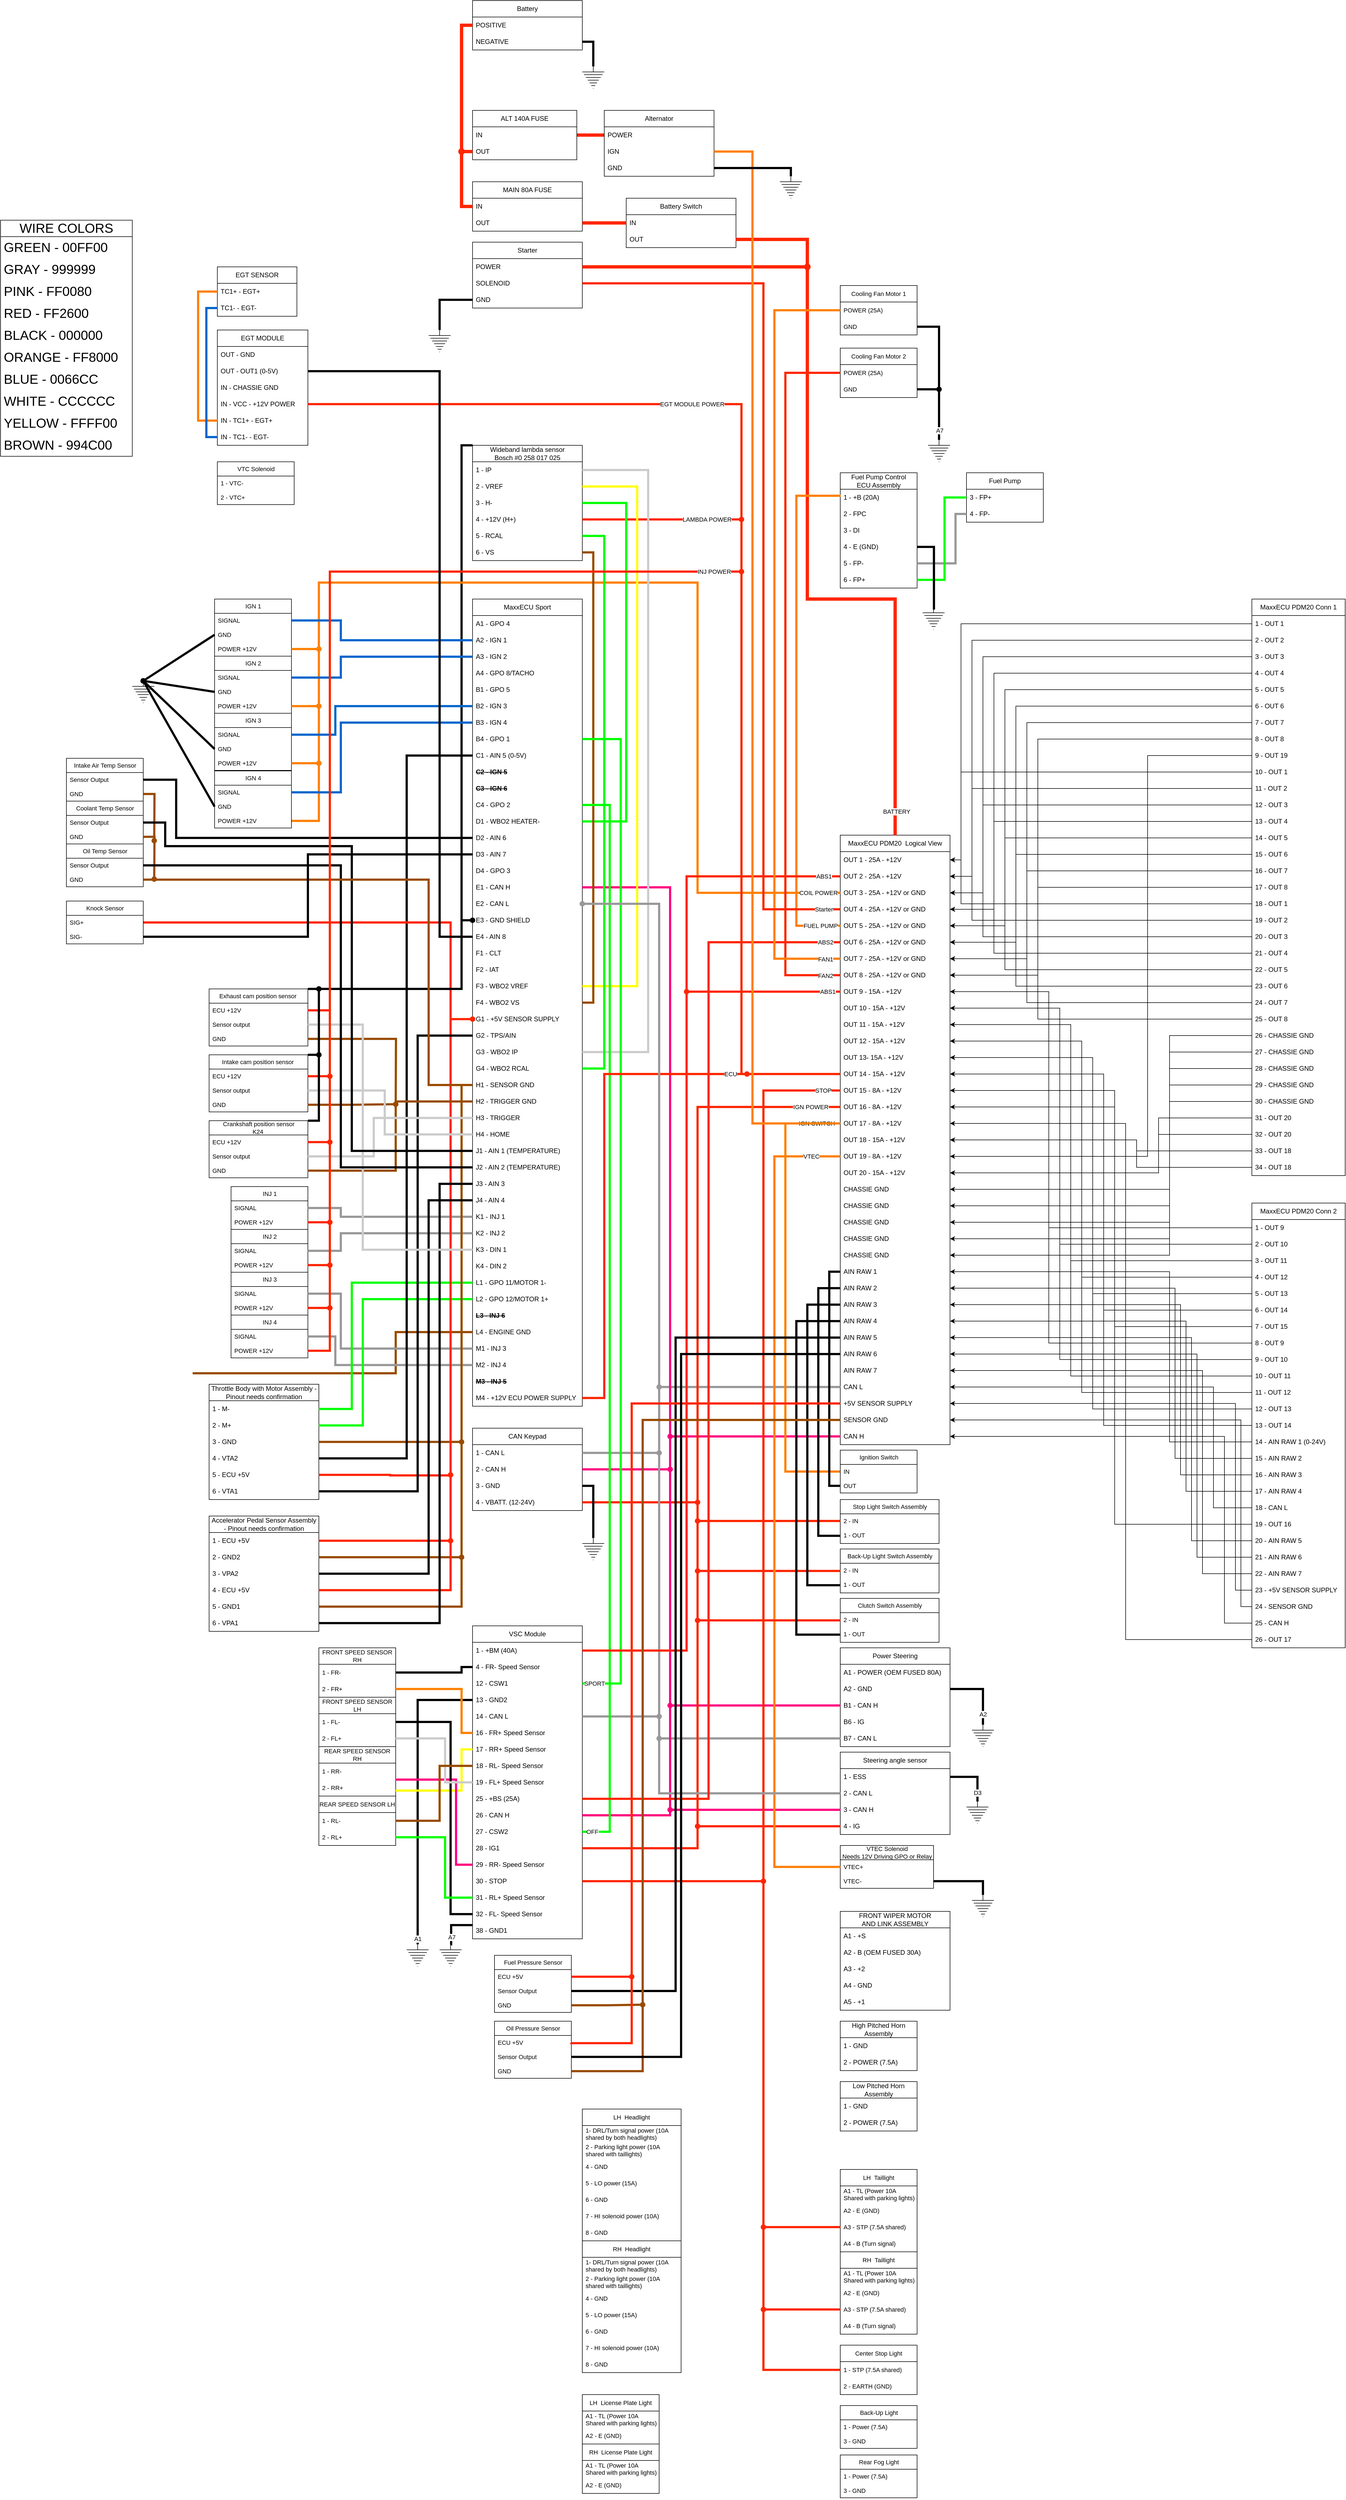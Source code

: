 <mxfile version="21.6.9" type="github">
  <diagram name="MaxxECU Sport + PDM20" id="099fd60b-425b-db50-ffb0-6b813814b670">
    <mxGraphModel dx="2122" dy="1813" grid="1" gridSize="10" guides="1" tooltips="1" connect="1" arrows="1" fold="1" page="1" pageScale="1" pageWidth="850" pageHeight="1100" background="none" math="0" shadow="0">
      <root>
        <mxCell id="0" />
        <mxCell id="1" parent="0" />
        <mxCell id="gVJ6AY2jmVHqezJU9lCX-5" value="MaxxECU Sport" style="swimlane;fontStyle=0;childLayout=stackLayout;horizontal=1;startSize=30;horizontalStack=0;resizeParent=1;resizeParentMax=0;resizeLast=0;collapsible=1;marginBottom=0;whiteSpace=wrap;html=1;movable=1;resizable=1;rotatable=1;deletable=1;editable=1;locked=0;connectable=1;" vertex="1" parent="1">
          <mxGeometry x="80" y="10" width="200" height="1470" as="geometry">
            <mxRectangle x="80" y="10" width="130" height="30" as="alternateBounds" />
          </mxGeometry>
        </mxCell>
        <mxCell id="gVJ6AY2jmVHqezJU9lCX-6" value="A1 - GPO 4" style="text;strokeColor=none;fillColor=none;align=left;verticalAlign=middle;spacingLeft=4;spacingRight=4;overflow=hidden;points=[[0,0.5],[1,0.5]];portConstraint=eastwest;rotatable=0;whiteSpace=wrap;html=1;" vertex="1" parent="gVJ6AY2jmVHqezJU9lCX-5">
          <mxGeometry y="30" width="200" height="30" as="geometry" />
        </mxCell>
        <mxCell id="gVJ6AY2jmVHqezJU9lCX-7" value="A2 - IGN 1" style="text;strokeColor=none;fillColor=none;align=left;verticalAlign=middle;spacingLeft=4;spacingRight=4;overflow=hidden;points=[[0,0.5],[1,0.5]];portConstraint=eastwest;rotatable=0;whiteSpace=wrap;html=1;" vertex="1" parent="gVJ6AY2jmVHqezJU9lCX-5">
          <mxGeometry y="60" width="200" height="30" as="geometry" />
        </mxCell>
        <mxCell id="gVJ6AY2jmVHqezJU9lCX-8" value="A3 - IGN 2" style="text;strokeColor=none;fillColor=none;align=left;verticalAlign=middle;spacingLeft=4;spacingRight=4;overflow=hidden;points=[[0,0.5],[1,0.5]];portConstraint=eastwest;rotatable=0;whiteSpace=wrap;html=1;" vertex="1" parent="gVJ6AY2jmVHqezJU9lCX-5">
          <mxGeometry y="90" width="200" height="30" as="geometry" />
        </mxCell>
        <mxCell id="gVJ6AY2jmVHqezJU9lCX-28" value="A4 - GPO 8/TACHO" style="text;strokeColor=none;fillColor=none;align=left;verticalAlign=middle;spacingLeft=4;spacingRight=4;overflow=hidden;points=[[0,0.5],[1,0.5]];portConstraint=eastwest;rotatable=0;whiteSpace=wrap;html=1;" vertex="1" parent="gVJ6AY2jmVHqezJU9lCX-5">
          <mxGeometry y="120" width="200" height="30" as="geometry" />
        </mxCell>
        <mxCell id="gVJ6AY2jmVHqezJU9lCX-29" value="B1 - GPO 5" style="text;strokeColor=none;fillColor=none;align=left;verticalAlign=middle;spacingLeft=4;spacingRight=4;overflow=hidden;points=[[0,0.5],[1,0.5]];portConstraint=eastwest;rotatable=0;whiteSpace=wrap;html=1;" vertex="1" parent="gVJ6AY2jmVHqezJU9lCX-5">
          <mxGeometry y="150" width="200" height="30" as="geometry" />
        </mxCell>
        <mxCell id="gVJ6AY2jmVHqezJU9lCX-30" value="B2 - IGN 3" style="text;strokeColor=none;fillColor=none;align=left;verticalAlign=middle;spacingLeft=4;spacingRight=4;overflow=hidden;points=[[0,0.5],[1,0.5]];portConstraint=eastwest;rotatable=0;whiteSpace=wrap;html=1;" vertex="1" parent="gVJ6AY2jmVHqezJU9lCX-5">
          <mxGeometry y="180" width="200" height="30" as="geometry" />
        </mxCell>
        <mxCell id="gVJ6AY2jmVHqezJU9lCX-31" value="B3 - IGN 4" style="text;strokeColor=none;fillColor=none;align=left;verticalAlign=middle;spacingLeft=4;spacingRight=4;overflow=hidden;points=[[0,0.5],[1,0.5]];portConstraint=eastwest;rotatable=0;whiteSpace=wrap;html=1;" vertex="1" parent="gVJ6AY2jmVHqezJU9lCX-5">
          <mxGeometry y="210" width="200" height="30" as="geometry" />
        </mxCell>
        <mxCell id="gVJ6AY2jmVHqezJU9lCX-32" value="B4 - GPO 1" style="text;strokeColor=none;fillColor=none;align=left;verticalAlign=middle;spacingLeft=4;spacingRight=4;overflow=hidden;points=[[0,0.5],[1,0.5]];portConstraint=eastwest;rotatable=0;whiteSpace=wrap;html=1;" vertex="1" parent="gVJ6AY2jmVHqezJU9lCX-5">
          <mxGeometry y="240" width="200" height="30" as="geometry" />
        </mxCell>
        <mxCell id="gVJ6AY2jmVHqezJU9lCX-33" value="C1 - AIN 5 (0-5V)" style="text;strokeColor=none;fillColor=none;align=left;verticalAlign=middle;spacingLeft=4;spacingRight=4;overflow=hidden;points=[[0,0.5],[1,0.5]];portConstraint=eastwest;rotatable=0;whiteSpace=wrap;html=1;" vertex="1" parent="gVJ6AY2jmVHqezJU9lCX-5">
          <mxGeometry y="270" width="200" height="30" as="geometry" />
        </mxCell>
        <mxCell id="gVJ6AY2jmVHqezJU9lCX-34" value="&lt;b&gt;&lt;strike&gt;C2 - IGN 5&lt;/strike&gt;&lt;/b&gt;" style="text;strokeColor=none;fillColor=none;align=left;verticalAlign=middle;spacingLeft=4;spacingRight=4;overflow=hidden;points=[[0,0.5],[1,0.5]];portConstraint=eastwest;rotatable=0;whiteSpace=wrap;html=1;" vertex="1" parent="gVJ6AY2jmVHqezJU9lCX-5">
          <mxGeometry y="300" width="200" height="30" as="geometry" />
        </mxCell>
        <mxCell id="gVJ6AY2jmVHqezJU9lCX-35" value="&lt;b&gt;&lt;strike&gt;C3 - IGN 6&lt;/strike&gt;&lt;/b&gt;" style="text;strokeColor=none;fillColor=none;align=left;verticalAlign=middle;spacingLeft=4;spacingRight=4;overflow=hidden;points=[[0,0.5],[1,0.5]];portConstraint=eastwest;rotatable=0;whiteSpace=wrap;html=1;" vertex="1" parent="gVJ6AY2jmVHqezJU9lCX-5">
          <mxGeometry y="330" width="200" height="30" as="geometry" />
        </mxCell>
        <mxCell id="gVJ6AY2jmVHqezJU9lCX-36" value="C4 - GPO 2" style="text;strokeColor=none;fillColor=none;align=left;verticalAlign=middle;spacingLeft=4;spacingRight=4;overflow=hidden;points=[[0,0.5],[1,0.5]];portConstraint=eastwest;rotatable=0;whiteSpace=wrap;html=1;" vertex="1" parent="gVJ6AY2jmVHqezJU9lCX-5">
          <mxGeometry y="360" width="200" height="30" as="geometry" />
        </mxCell>
        <mxCell id="gVJ6AY2jmVHqezJU9lCX-37" value="D1 - WBO2 HEATER-" style="text;strokeColor=none;fillColor=none;align=left;verticalAlign=middle;spacingLeft=4;spacingRight=4;overflow=hidden;points=[[0,0.5],[1,0.5]];portConstraint=eastwest;rotatable=0;whiteSpace=wrap;html=1;" vertex="1" parent="gVJ6AY2jmVHqezJU9lCX-5">
          <mxGeometry y="390" width="200" height="30" as="geometry" />
        </mxCell>
        <mxCell id="gVJ6AY2jmVHqezJU9lCX-38" value="D2 - AIN 6" style="text;strokeColor=none;fillColor=none;align=left;verticalAlign=middle;spacingLeft=4;spacingRight=4;overflow=hidden;points=[[0,0.5],[1,0.5]];portConstraint=eastwest;rotatable=0;whiteSpace=wrap;html=1;" vertex="1" parent="gVJ6AY2jmVHqezJU9lCX-5">
          <mxGeometry y="420" width="200" height="30" as="geometry" />
        </mxCell>
        <mxCell id="gVJ6AY2jmVHqezJU9lCX-39" value="D3 - AIN 7" style="text;strokeColor=none;fillColor=none;align=left;verticalAlign=middle;spacingLeft=4;spacingRight=4;overflow=hidden;points=[[0,0.5],[1,0.5]];portConstraint=eastwest;rotatable=0;whiteSpace=wrap;html=1;" vertex="1" parent="gVJ6AY2jmVHqezJU9lCX-5">
          <mxGeometry y="450" width="200" height="30" as="geometry" />
        </mxCell>
        <mxCell id="gVJ6AY2jmVHqezJU9lCX-40" value="D4 - GPO 3" style="text;strokeColor=none;fillColor=none;align=left;verticalAlign=middle;spacingLeft=4;spacingRight=4;overflow=hidden;points=[[0,0.5],[1,0.5]];portConstraint=eastwest;rotatable=0;whiteSpace=wrap;html=1;" vertex="1" parent="gVJ6AY2jmVHqezJU9lCX-5">
          <mxGeometry y="480" width="200" height="30" as="geometry" />
        </mxCell>
        <mxCell id="gVJ6AY2jmVHqezJU9lCX-41" value="E1 - CAN H" style="text;strokeColor=none;fillColor=none;align=left;verticalAlign=middle;spacingLeft=4;spacingRight=4;overflow=hidden;points=[[0,0.5],[1,0.5]];portConstraint=eastwest;rotatable=0;whiteSpace=wrap;html=1;" vertex="1" parent="gVJ6AY2jmVHqezJU9lCX-5">
          <mxGeometry y="510" width="200" height="30" as="geometry" />
        </mxCell>
        <mxCell id="gVJ6AY2jmVHqezJU9lCX-42" value="E2 - CAN L" style="text;strokeColor=none;fillColor=none;align=left;verticalAlign=middle;spacingLeft=4;spacingRight=4;overflow=hidden;points=[[0,0.5],[1,0.5]];portConstraint=eastwest;rotatable=0;whiteSpace=wrap;html=1;" vertex="1" parent="gVJ6AY2jmVHqezJU9lCX-5">
          <mxGeometry y="540" width="200" height="30" as="geometry" />
        </mxCell>
        <mxCell id="gVJ6AY2jmVHqezJU9lCX-43" value="E3 - GND SHIELD" style="text;strokeColor=none;fillColor=none;align=left;verticalAlign=middle;spacingLeft=4;spacingRight=4;overflow=hidden;points=[[0,0.5],[1,0.5]];portConstraint=eastwest;rotatable=0;whiteSpace=wrap;html=1;" vertex="1" parent="gVJ6AY2jmVHqezJU9lCX-5">
          <mxGeometry y="570" width="200" height="30" as="geometry" />
        </mxCell>
        <mxCell id="gVJ6AY2jmVHqezJU9lCX-44" value="E4 - AIN 8" style="text;strokeColor=none;fillColor=none;align=left;verticalAlign=middle;spacingLeft=4;spacingRight=4;overflow=hidden;points=[[0,0.5],[1,0.5]];portConstraint=eastwest;rotatable=0;whiteSpace=wrap;html=1;" vertex="1" parent="gVJ6AY2jmVHqezJU9lCX-5">
          <mxGeometry y="600" width="200" height="30" as="geometry" />
        </mxCell>
        <mxCell id="gVJ6AY2jmVHqezJU9lCX-45" value="F1 - CLT" style="text;strokeColor=none;fillColor=none;align=left;verticalAlign=middle;spacingLeft=4;spacingRight=4;overflow=hidden;points=[[0,0.5],[1,0.5]];portConstraint=eastwest;rotatable=0;whiteSpace=wrap;html=1;" vertex="1" parent="gVJ6AY2jmVHqezJU9lCX-5">
          <mxGeometry y="630" width="200" height="30" as="geometry" />
        </mxCell>
        <mxCell id="gVJ6AY2jmVHqezJU9lCX-46" value="F2 - IAT" style="text;strokeColor=none;fillColor=none;align=left;verticalAlign=middle;spacingLeft=4;spacingRight=4;overflow=hidden;points=[[0,0.5],[1,0.5]];portConstraint=eastwest;rotatable=0;whiteSpace=wrap;html=1;" vertex="1" parent="gVJ6AY2jmVHqezJU9lCX-5">
          <mxGeometry y="660" width="200" height="30" as="geometry" />
        </mxCell>
        <mxCell id="gVJ6AY2jmVHqezJU9lCX-47" value="F3 - WBO2 VREF" style="text;strokeColor=none;fillColor=none;align=left;verticalAlign=middle;spacingLeft=4;spacingRight=4;overflow=hidden;points=[[0,0.5],[1,0.5]];portConstraint=eastwest;rotatable=0;whiteSpace=wrap;html=1;" vertex="1" parent="gVJ6AY2jmVHqezJU9lCX-5">
          <mxGeometry y="690" width="200" height="30" as="geometry" />
        </mxCell>
        <mxCell id="gVJ6AY2jmVHqezJU9lCX-48" value="F4 - WBO2 VS" style="text;strokeColor=none;fillColor=none;align=left;verticalAlign=middle;spacingLeft=4;spacingRight=4;overflow=hidden;points=[[0,0.5],[1,0.5]];portConstraint=eastwest;rotatable=0;whiteSpace=wrap;html=1;" vertex="1" parent="gVJ6AY2jmVHqezJU9lCX-5">
          <mxGeometry y="720" width="200" height="30" as="geometry" />
        </mxCell>
        <mxCell id="gVJ6AY2jmVHqezJU9lCX-49" value="G1 - +5V SENSOR SUPPLY" style="text;strokeColor=none;fillColor=none;align=left;verticalAlign=middle;spacingLeft=4;spacingRight=4;overflow=hidden;points=[[0,0.5],[1,0.5]];portConstraint=eastwest;rotatable=0;whiteSpace=wrap;html=1;" vertex="1" parent="gVJ6AY2jmVHqezJU9lCX-5">
          <mxGeometry y="750" width="200" height="30" as="geometry" />
        </mxCell>
        <mxCell id="gVJ6AY2jmVHqezJU9lCX-50" value="G2 - TPS/AIN" style="text;strokeColor=none;fillColor=none;align=left;verticalAlign=middle;spacingLeft=4;spacingRight=4;overflow=hidden;points=[[0,0.5],[1,0.5]];portConstraint=eastwest;rotatable=0;whiteSpace=wrap;html=1;" vertex="1" parent="gVJ6AY2jmVHqezJU9lCX-5">
          <mxGeometry y="780" width="200" height="30" as="geometry" />
        </mxCell>
        <mxCell id="gVJ6AY2jmVHqezJU9lCX-51" value="G3 - WBO2 IP" style="text;strokeColor=none;fillColor=none;align=left;verticalAlign=middle;spacingLeft=4;spacingRight=4;overflow=hidden;points=[[0,0.5],[1,0.5]];portConstraint=eastwest;rotatable=0;whiteSpace=wrap;html=1;" vertex="1" parent="gVJ6AY2jmVHqezJU9lCX-5">
          <mxGeometry y="810" width="200" height="30" as="geometry" />
        </mxCell>
        <mxCell id="gVJ6AY2jmVHqezJU9lCX-52" value="G4 - WBO2 RCAL" style="text;strokeColor=none;fillColor=none;align=left;verticalAlign=middle;spacingLeft=4;spacingRight=4;overflow=hidden;points=[[0,0.5],[1,0.5]];portConstraint=eastwest;rotatable=0;whiteSpace=wrap;html=1;" vertex="1" parent="gVJ6AY2jmVHqezJU9lCX-5">
          <mxGeometry y="840" width="200" height="30" as="geometry" />
        </mxCell>
        <mxCell id="gVJ6AY2jmVHqezJU9lCX-53" value="H1 - SENSOR GND" style="text;strokeColor=none;fillColor=none;align=left;verticalAlign=middle;spacingLeft=4;spacingRight=4;overflow=hidden;points=[[0,0.5],[1,0.5]];portConstraint=eastwest;rotatable=0;whiteSpace=wrap;html=1;" vertex="1" parent="gVJ6AY2jmVHqezJU9lCX-5">
          <mxGeometry y="870" width="200" height="30" as="geometry" />
        </mxCell>
        <mxCell id="gVJ6AY2jmVHqezJU9lCX-54" value="H2 - TRIGGER GND" style="text;strokeColor=none;fillColor=none;align=left;verticalAlign=middle;spacingLeft=4;spacingRight=4;overflow=hidden;points=[[0,0.5],[1,0.5]];portConstraint=eastwest;rotatable=0;whiteSpace=wrap;html=1;" vertex="1" parent="gVJ6AY2jmVHqezJU9lCX-5">
          <mxGeometry y="900" width="200" height="30" as="geometry" />
        </mxCell>
        <mxCell id="gVJ6AY2jmVHqezJU9lCX-55" value="H3 - TRIGGER" style="text;strokeColor=none;fillColor=none;align=left;verticalAlign=middle;spacingLeft=4;spacingRight=4;overflow=hidden;points=[[0,0.5],[1,0.5]];portConstraint=eastwest;rotatable=0;whiteSpace=wrap;html=1;" vertex="1" parent="gVJ6AY2jmVHqezJU9lCX-5">
          <mxGeometry y="930" width="200" height="30" as="geometry" />
        </mxCell>
        <mxCell id="gVJ6AY2jmVHqezJU9lCX-56" value="H4 - HOME" style="text;strokeColor=none;fillColor=none;align=left;verticalAlign=middle;spacingLeft=4;spacingRight=4;overflow=hidden;points=[[0,0.5],[1,0.5]];portConstraint=eastwest;rotatable=0;whiteSpace=wrap;html=1;" vertex="1" parent="gVJ6AY2jmVHqezJU9lCX-5">
          <mxGeometry y="960" width="200" height="30" as="geometry" />
        </mxCell>
        <mxCell id="gVJ6AY2jmVHqezJU9lCX-57" value="J1 - AIN 1 (TEMPERATURE)" style="text;strokeColor=none;fillColor=none;align=left;verticalAlign=middle;spacingLeft=4;spacingRight=4;overflow=hidden;points=[[0,0.5],[1,0.5]];portConstraint=eastwest;rotatable=0;whiteSpace=wrap;html=1;" vertex="1" parent="gVJ6AY2jmVHqezJU9lCX-5">
          <mxGeometry y="990" width="200" height="30" as="geometry" />
        </mxCell>
        <mxCell id="gVJ6AY2jmVHqezJU9lCX-58" value="J2 - AIN 2 (TEMPERATURE)" style="text;strokeColor=none;fillColor=none;align=left;verticalAlign=middle;spacingLeft=4;spacingRight=4;overflow=hidden;points=[[0,0.5],[1,0.5]];portConstraint=eastwest;rotatable=0;whiteSpace=wrap;html=1;" vertex="1" parent="gVJ6AY2jmVHqezJU9lCX-5">
          <mxGeometry y="1020" width="200" height="30" as="geometry" />
        </mxCell>
        <mxCell id="gVJ6AY2jmVHqezJU9lCX-59" value="J3 - AIN 3" style="text;strokeColor=none;fillColor=none;align=left;verticalAlign=middle;spacingLeft=4;spacingRight=4;overflow=hidden;points=[[0,0.5],[1,0.5]];portConstraint=eastwest;rotatable=0;whiteSpace=wrap;html=1;" vertex="1" parent="gVJ6AY2jmVHqezJU9lCX-5">
          <mxGeometry y="1050" width="200" height="30" as="geometry" />
        </mxCell>
        <mxCell id="gVJ6AY2jmVHqezJU9lCX-60" value="J4 - AIN 4" style="text;strokeColor=none;fillColor=none;align=left;verticalAlign=middle;spacingLeft=4;spacingRight=4;overflow=hidden;points=[[0,0.5],[1,0.5]];portConstraint=eastwest;rotatable=0;whiteSpace=wrap;html=1;" vertex="1" parent="gVJ6AY2jmVHqezJU9lCX-5">
          <mxGeometry y="1080" width="200" height="30" as="geometry" />
        </mxCell>
        <mxCell id="gVJ6AY2jmVHqezJU9lCX-61" value="K1 - INJ 1" style="text;strokeColor=none;fillColor=none;align=left;verticalAlign=middle;spacingLeft=4;spacingRight=4;overflow=hidden;points=[[0,0.5],[1,0.5]];portConstraint=eastwest;rotatable=0;whiteSpace=wrap;html=1;" vertex="1" parent="gVJ6AY2jmVHqezJU9lCX-5">
          <mxGeometry y="1110" width="200" height="30" as="geometry" />
        </mxCell>
        <mxCell id="gVJ6AY2jmVHqezJU9lCX-62" value="K2 - INJ 2" style="text;strokeColor=none;fillColor=none;align=left;verticalAlign=middle;spacingLeft=4;spacingRight=4;overflow=hidden;points=[[0,0.5],[1,0.5]];portConstraint=eastwest;rotatable=0;whiteSpace=wrap;html=1;" vertex="1" parent="gVJ6AY2jmVHqezJU9lCX-5">
          <mxGeometry y="1140" width="200" height="30" as="geometry" />
        </mxCell>
        <mxCell id="gVJ6AY2jmVHqezJU9lCX-63" value="K3 - DIN 1" style="text;strokeColor=none;fillColor=none;align=left;verticalAlign=middle;spacingLeft=4;spacingRight=4;overflow=hidden;points=[[0,0.5],[1,0.5]];portConstraint=eastwest;rotatable=0;whiteSpace=wrap;html=1;" vertex="1" parent="gVJ6AY2jmVHqezJU9lCX-5">
          <mxGeometry y="1170" width="200" height="30" as="geometry" />
        </mxCell>
        <mxCell id="gVJ6AY2jmVHqezJU9lCX-64" value="K4 - DIN 2" style="text;strokeColor=none;fillColor=none;align=left;verticalAlign=middle;spacingLeft=4;spacingRight=4;overflow=hidden;points=[[0,0.5],[1,0.5]];portConstraint=eastwest;rotatable=0;whiteSpace=wrap;html=1;" vertex="1" parent="gVJ6AY2jmVHqezJU9lCX-5">
          <mxGeometry y="1200" width="200" height="30" as="geometry" />
        </mxCell>
        <mxCell id="gVJ6AY2jmVHqezJU9lCX-65" value="L1 - GPO 11/MOTOR 1-" style="text;strokeColor=none;fillColor=none;align=left;verticalAlign=middle;spacingLeft=4;spacingRight=4;overflow=hidden;points=[[0,0.5],[1,0.5]];portConstraint=eastwest;rotatable=0;whiteSpace=wrap;html=1;" vertex="1" parent="gVJ6AY2jmVHqezJU9lCX-5">
          <mxGeometry y="1230" width="200" height="30" as="geometry" />
        </mxCell>
        <mxCell id="gVJ6AY2jmVHqezJU9lCX-66" value="L2 - GPO 12/MOTOR 1+" style="text;strokeColor=none;fillColor=none;align=left;verticalAlign=middle;spacingLeft=4;spacingRight=4;overflow=hidden;points=[[0,0.5],[1,0.5]];portConstraint=eastwest;rotatable=0;whiteSpace=wrap;html=1;" vertex="1" parent="gVJ6AY2jmVHqezJU9lCX-5">
          <mxGeometry y="1260" width="200" height="30" as="geometry" />
        </mxCell>
        <mxCell id="gVJ6AY2jmVHqezJU9lCX-67" value="&lt;b&gt;&lt;strike&gt;L3 - INJ 6&lt;/strike&gt;&lt;/b&gt;" style="text;strokeColor=none;fillColor=none;align=left;verticalAlign=middle;spacingLeft=4;spacingRight=4;overflow=hidden;points=[[0,0.5],[1,0.5]];portConstraint=eastwest;rotatable=0;whiteSpace=wrap;html=1;" vertex="1" parent="gVJ6AY2jmVHqezJU9lCX-5">
          <mxGeometry y="1290" width="200" height="30" as="geometry" />
        </mxCell>
        <mxCell id="gVJ6AY2jmVHqezJU9lCX-719" style="edgeStyle=orthogonalEdgeStyle;shape=connector;rounded=0;orthogonalLoop=1;jettySize=auto;html=1;labelBackgroundColor=default;strokeColor=#994C00;strokeWidth=4;fontFamily=Helvetica;fontSize=11;fontColor=default;endArrow=none;endFill=0;" edge="1" parent="gVJ6AY2jmVHqezJU9lCX-5" source="gVJ6AY2jmVHqezJU9lCX-68">
          <mxGeometry relative="1" as="geometry">
            <mxPoint x="-510" y="1410" as="targetPoint" />
            <Array as="points">
              <mxPoint x="-140" y="1335" />
              <mxPoint x="-140" y="1410" />
            </Array>
          </mxGeometry>
        </mxCell>
        <mxCell id="gVJ6AY2jmVHqezJU9lCX-68" value="L4 - ENGINE GND" style="text;strokeColor=none;fillColor=none;align=left;verticalAlign=middle;spacingLeft=4;spacingRight=4;overflow=hidden;points=[[0,0.5],[1,0.5]];portConstraint=eastwest;rotatable=0;whiteSpace=wrap;html=1;" vertex="1" parent="gVJ6AY2jmVHqezJU9lCX-5">
          <mxGeometry y="1320" width="200" height="30" as="geometry" />
        </mxCell>
        <mxCell id="gVJ6AY2jmVHqezJU9lCX-69" value="M1 - INJ 3" style="text;strokeColor=none;fillColor=none;align=left;verticalAlign=middle;spacingLeft=4;spacingRight=4;overflow=hidden;points=[[0,0.5],[1,0.5]];portConstraint=eastwest;rotatable=0;whiteSpace=wrap;html=1;" vertex="1" parent="gVJ6AY2jmVHqezJU9lCX-5">
          <mxGeometry y="1350" width="200" height="30" as="geometry" />
        </mxCell>
        <mxCell id="gVJ6AY2jmVHqezJU9lCX-70" value="M2 - INJ 4" style="text;strokeColor=none;fillColor=none;align=left;verticalAlign=middle;spacingLeft=4;spacingRight=4;overflow=hidden;points=[[0,0.5],[1,0.5]];portConstraint=eastwest;rotatable=0;whiteSpace=wrap;html=1;" vertex="1" parent="gVJ6AY2jmVHqezJU9lCX-5">
          <mxGeometry y="1380" width="200" height="30" as="geometry" />
        </mxCell>
        <mxCell id="gVJ6AY2jmVHqezJU9lCX-71" value="&lt;span style=&quot;font-style: normal;&quot;&gt;&lt;strike&gt;&lt;b&gt;M3 - INJ 5&lt;/b&gt;&lt;/strike&gt;&lt;/span&gt;" style="text;strokeColor=none;fillColor=none;align=left;verticalAlign=middle;spacingLeft=4;spacingRight=4;overflow=hidden;points=[[0,0.5],[1,0.5]];portConstraint=eastwest;rotatable=0;whiteSpace=wrap;html=1;fontStyle=2" vertex="1" parent="gVJ6AY2jmVHqezJU9lCX-5">
          <mxGeometry y="1410" width="200" height="30" as="geometry" />
        </mxCell>
        <mxCell id="gVJ6AY2jmVHqezJU9lCX-72" value="M4 - +12V ECU POWER SUPPLY" style="text;strokeColor=none;fillColor=none;align=left;verticalAlign=middle;spacingLeft=4;spacingRight=4;overflow=hidden;points=[[0,0.5],[1,0.5]];portConstraint=eastwest;rotatable=0;whiteSpace=wrap;html=1;" vertex="1" parent="gVJ6AY2jmVHqezJU9lCX-5">
          <mxGeometry y="1440" width="200" height="30" as="geometry" />
        </mxCell>
        <mxCell id="gVJ6AY2jmVHqezJU9lCX-73" value="MaxxECU PDM20 Conn 1" style="swimlane;fontStyle=0;childLayout=stackLayout;horizontal=1;startSize=30;horizontalStack=0;resizeParent=1;resizeParentMax=0;resizeLast=0;collapsible=1;marginBottom=0;whiteSpace=wrap;html=1;" vertex="1" parent="1">
          <mxGeometry x="1500" y="10" width="170" height="1050" as="geometry" />
        </mxCell>
        <mxCell id="gVJ6AY2jmVHqezJU9lCX-74" value="1&amp;nbsp;- OUT 1" style="text;strokeColor=none;fillColor=none;align=left;verticalAlign=middle;spacingLeft=4;spacingRight=4;overflow=hidden;points=[[0,0.5],[1,0.5]];portConstraint=eastwest;rotatable=0;whiteSpace=wrap;html=1;" vertex="1" parent="gVJ6AY2jmVHqezJU9lCX-73">
          <mxGeometry y="30" width="170" height="30" as="geometry" />
        </mxCell>
        <mxCell id="gVJ6AY2jmVHqezJU9lCX-77" value="2&amp;nbsp;- OUT 2" style="text;strokeColor=none;fillColor=none;align=left;verticalAlign=middle;spacingLeft=4;spacingRight=4;overflow=hidden;points=[[0,0.5],[1,0.5]];portConstraint=eastwest;rotatable=0;whiteSpace=wrap;html=1;" vertex="1" parent="gVJ6AY2jmVHqezJU9lCX-73">
          <mxGeometry y="60" width="170" height="30" as="geometry" />
        </mxCell>
        <mxCell id="gVJ6AY2jmVHqezJU9lCX-78" value="3&amp;nbsp;- OUT 3" style="text;strokeColor=none;fillColor=none;align=left;verticalAlign=middle;spacingLeft=4;spacingRight=4;overflow=hidden;points=[[0,0.5],[1,0.5]];portConstraint=eastwest;rotatable=0;whiteSpace=wrap;html=1;" vertex="1" parent="gVJ6AY2jmVHqezJU9lCX-73">
          <mxGeometry y="90" width="170" height="30" as="geometry" />
        </mxCell>
        <mxCell id="gVJ6AY2jmVHqezJU9lCX-79" value="4&amp;nbsp;- OUT 4" style="text;strokeColor=none;fillColor=none;align=left;verticalAlign=middle;spacingLeft=4;spacingRight=4;overflow=hidden;points=[[0,0.5],[1,0.5]];portConstraint=eastwest;rotatable=0;whiteSpace=wrap;html=1;" vertex="1" parent="gVJ6AY2jmVHqezJU9lCX-73">
          <mxGeometry y="120" width="170" height="30" as="geometry" />
        </mxCell>
        <mxCell id="gVJ6AY2jmVHqezJU9lCX-80" value="5&amp;nbsp;- OUT 5" style="text;strokeColor=none;fillColor=none;align=left;verticalAlign=middle;spacingLeft=4;spacingRight=4;overflow=hidden;points=[[0,0.5],[1,0.5]];portConstraint=eastwest;rotatable=0;whiteSpace=wrap;html=1;" vertex="1" parent="gVJ6AY2jmVHqezJU9lCX-73">
          <mxGeometry y="150" width="170" height="30" as="geometry" />
        </mxCell>
        <mxCell id="gVJ6AY2jmVHqezJU9lCX-81" value="6&amp;nbsp;- OUT 6" style="text;strokeColor=none;fillColor=none;align=left;verticalAlign=middle;spacingLeft=4;spacingRight=4;overflow=hidden;points=[[0,0.5],[1,0.5]];portConstraint=eastwest;rotatable=0;whiteSpace=wrap;html=1;" vertex="1" parent="gVJ6AY2jmVHqezJU9lCX-73">
          <mxGeometry y="180" width="170" height="30" as="geometry" />
        </mxCell>
        <mxCell id="gVJ6AY2jmVHqezJU9lCX-82" value="7&amp;nbsp;- OUT 7" style="text;strokeColor=none;fillColor=none;align=left;verticalAlign=middle;spacingLeft=4;spacingRight=4;overflow=hidden;points=[[0,0.5],[1,0.5]];portConstraint=eastwest;rotatable=0;whiteSpace=wrap;html=1;" vertex="1" parent="gVJ6AY2jmVHqezJU9lCX-73">
          <mxGeometry y="210" width="170" height="30" as="geometry" />
        </mxCell>
        <mxCell id="gVJ6AY2jmVHqezJU9lCX-83" value="8&amp;nbsp;- OUT 8" style="text;strokeColor=none;fillColor=none;align=left;verticalAlign=middle;spacingLeft=4;spacingRight=4;overflow=hidden;points=[[0,0.5],[1,0.5]];portConstraint=eastwest;rotatable=0;whiteSpace=wrap;html=1;" vertex="1" parent="gVJ6AY2jmVHqezJU9lCX-73">
          <mxGeometry y="240" width="170" height="30" as="geometry" />
        </mxCell>
        <mxCell id="gVJ6AY2jmVHqezJU9lCX-84" value="9&amp;nbsp;- OUT 19" style="text;strokeColor=none;fillColor=none;align=left;verticalAlign=middle;spacingLeft=4;spacingRight=4;overflow=hidden;points=[[0,0.5],[1,0.5]];portConstraint=eastwest;rotatable=0;whiteSpace=wrap;html=1;" vertex="1" parent="gVJ6AY2jmVHqezJU9lCX-73">
          <mxGeometry y="270" width="170" height="30" as="geometry" />
        </mxCell>
        <mxCell id="gVJ6AY2jmVHqezJU9lCX-85" value="10&amp;nbsp;- OUT 1" style="text;strokeColor=none;fillColor=none;align=left;verticalAlign=middle;spacingLeft=4;spacingRight=4;overflow=hidden;points=[[0,0.5],[1,0.5]];portConstraint=eastwest;rotatable=0;whiteSpace=wrap;html=1;" vertex="1" parent="gVJ6AY2jmVHqezJU9lCX-73">
          <mxGeometry y="300" width="170" height="30" as="geometry" />
        </mxCell>
        <mxCell id="gVJ6AY2jmVHqezJU9lCX-86" value="11&amp;nbsp;- OUT 2" style="text;strokeColor=none;fillColor=none;align=left;verticalAlign=middle;spacingLeft=4;spacingRight=4;overflow=hidden;points=[[0,0.5],[1,0.5]];portConstraint=eastwest;rotatable=0;whiteSpace=wrap;html=1;" vertex="1" parent="gVJ6AY2jmVHqezJU9lCX-73">
          <mxGeometry y="330" width="170" height="30" as="geometry" />
        </mxCell>
        <mxCell id="gVJ6AY2jmVHqezJU9lCX-87" value="12&amp;nbsp;- OUT 3" style="text;strokeColor=none;fillColor=none;align=left;verticalAlign=middle;spacingLeft=4;spacingRight=4;overflow=hidden;points=[[0,0.5],[1,0.5]];portConstraint=eastwest;rotatable=0;whiteSpace=wrap;html=1;" vertex="1" parent="gVJ6AY2jmVHqezJU9lCX-73">
          <mxGeometry y="360" width="170" height="30" as="geometry" />
        </mxCell>
        <mxCell id="gVJ6AY2jmVHqezJU9lCX-88" value="13&amp;nbsp;- OUT 4" style="text;strokeColor=none;fillColor=none;align=left;verticalAlign=middle;spacingLeft=4;spacingRight=4;overflow=hidden;points=[[0,0.5],[1,0.5]];portConstraint=eastwest;rotatable=0;whiteSpace=wrap;html=1;" vertex="1" parent="gVJ6AY2jmVHqezJU9lCX-73">
          <mxGeometry y="390" width="170" height="30" as="geometry" />
        </mxCell>
        <mxCell id="gVJ6AY2jmVHqezJU9lCX-89" value="14&amp;nbsp;- OUT 5" style="text;strokeColor=none;fillColor=none;align=left;verticalAlign=middle;spacingLeft=4;spacingRight=4;overflow=hidden;points=[[0,0.5],[1,0.5]];portConstraint=eastwest;rotatable=0;whiteSpace=wrap;html=1;" vertex="1" parent="gVJ6AY2jmVHqezJU9lCX-73">
          <mxGeometry y="420" width="170" height="30" as="geometry" />
        </mxCell>
        <mxCell id="gVJ6AY2jmVHqezJU9lCX-90" value="15&amp;nbsp;- OUT 6" style="text;strokeColor=none;fillColor=none;align=left;verticalAlign=middle;spacingLeft=4;spacingRight=4;overflow=hidden;points=[[0,0.5],[1,0.5]];portConstraint=eastwest;rotatable=0;whiteSpace=wrap;html=1;" vertex="1" parent="gVJ6AY2jmVHqezJU9lCX-73">
          <mxGeometry y="450" width="170" height="30" as="geometry" />
        </mxCell>
        <mxCell id="gVJ6AY2jmVHqezJU9lCX-91" value="16&amp;nbsp;- OUT 7" style="text;strokeColor=none;fillColor=none;align=left;verticalAlign=middle;spacingLeft=4;spacingRight=4;overflow=hidden;points=[[0,0.5],[1,0.5]];portConstraint=eastwest;rotatable=0;whiteSpace=wrap;html=1;" vertex="1" parent="gVJ6AY2jmVHqezJU9lCX-73">
          <mxGeometry y="480" width="170" height="30" as="geometry" />
        </mxCell>
        <mxCell id="gVJ6AY2jmVHqezJU9lCX-92" value="17&amp;nbsp;- OUT 8" style="text;strokeColor=none;fillColor=none;align=left;verticalAlign=middle;spacingLeft=4;spacingRight=4;overflow=hidden;points=[[0,0.5],[1,0.5]];portConstraint=eastwest;rotatable=0;whiteSpace=wrap;html=1;" vertex="1" parent="gVJ6AY2jmVHqezJU9lCX-73">
          <mxGeometry y="510" width="170" height="30" as="geometry" />
        </mxCell>
        <mxCell id="gVJ6AY2jmVHqezJU9lCX-93" value="18&amp;nbsp;- OUT 1" style="text;strokeColor=none;fillColor=none;align=left;verticalAlign=middle;spacingLeft=4;spacingRight=4;overflow=hidden;points=[[0,0.5],[1,0.5]];portConstraint=eastwest;rotatable=0;whiteSpace=wrap;html=1;" vertex="1" parent="gVJ6AY2jmVHqezJU9lCX-73">
          <mxGeometry y="540" width="170" height="30" as="geometry" />
        </mxCell>
        <mxCell id="gVJ6AY2jmVHqezJU9lCX-94" value="19&amp;nbsp;- OUT 2" style="text;strokeColor=none;fillColor=none;align=left;verticalAlign=middle;spacingLeft=4;spacingRight=4;overflow=hidden;points=[[0,0.5],[1,0.5]];portConstraint=eastwest;rotatable=0;whiteSpace=wrap;html=1;" vertex="1" parent="gVJ6AY2jmVHqezJU9lCX-73">
          <mxGeometry y="570" width="170" height="30" as="geometry" />
        </mxCell>
        <mxCell id="gVJ6AY2jmVHqezJU9lCX-95" value="20&amp;nbsp;- OUT 3" style="text;strokeColor=none;fillColor=none;align=left;verticalAlign=middle;spacingLeft=4;spacingRight=4;overflow=hidden;points=[[0,0.5],[1,0.5]];portConstraint=eastwest;rotatable=0;whiteSpace=wrap;html=1;" vertex="1" parent="gVJ6AY2jmVHqezJU9lCX-73">
          <mxGeometry y="600" width="170" height="30" as="geometry" />
        </mxCell>
        <mxCell id="gVJ6AY2jmVHqezJU9lCX-96" value="21&amp;nbsp;- OUT 4" style="text;strokeColor=none;fillColor=none;align=left;verticalAlign=middle;spacingLeft=4;spacingRight=4;overflow=hidden;points=[[0,0.5],[1,0.5]];portConstraint=eastwest;rotatable=0;whiteSpace=wrap;html=1;" vertex="1" parent="gVJ6AY2jmVHqezJU9lCX-73">
          <mxGeometry y="630" width="170" height="30" as="geometry" />
        </mxCell>
        <mxCell id="gVJ6AY2jmVHqezJU9lCX-97" value="22&amp;nbsp;- OUT 5" style="text;strokeColor=none;fillColor=none;align=left;verticalAlign=middle;spacingLeft=4;spacingRight=4;overflow=hidden;points=[[0,0.5],[1,0.5]];portConstraint=eastwest;rotatable=0;whiteSpace=wrap;html=1;" vertex="1" parent="gVJ6AY2jmVHqezJU9lCX-73">
          <mxGeometry y="660" width="170" height="30" as="geometry" />
        </mxCell>
        <mxCell id="gVJ6AY2jmVHqezJU9lCX-98" value="23&amp;nbsp;- OUT 6" style="text;strokeColor=none;fillColor=none;align=left;verticalAlign=middle;spacingLeft=4;spacingRight=4;overflow=hidden;points=[[0,0.5],[1,0.5]];portConstraint=eastwest;rotatable=0;whiteSpace=wrap;html=1;" vertex="1" parent="gVJ6AY2jmVHqezJU9lCX-73">
          <mxGeometry y="690" width="170" height="30" as="geometry" />
        </mxCell>
        <mxCell id="gVJ6AY2jmVHqezJU9lCX-99" value="24&amp;nbsp;- OUT 7" style="text;strokeColor=none;fillColor=none;align=left;verticalAlign=middle;spacingLeft=4;spacingRight=4;overflow=hidden;points=[[0,0.5],[1,0.5]];portConstraint=eastwest;rotatable=0;whiteSpace=wrap;html=1;" vertex="1" parent="gVJ6AY2jmVHqezJU9lCX-73">
          <mxGeometry y="720" width="170" height="30" as="geometry" />
        </mxCell>
        <mxCell id="gVJ6AY2jmVHqezJU9lCX-100" value="25&amp;nbsp;- OUT 8" style="text;strokeColor=none;fillColor=none;align=left;verticalAlign=middle;spacingLeft=4;spacingRight=4;overflow=hidden;points=[[0,0.5],[1,0.5]];portConstraint=eastwest;rotatable=0;whiteSpace=wrap;html=1;" vertex="1" parent="gVJ6AY2jmVHqezJU9lCX-73">
          <mxGeometry y="750" width="170" height="30" as="geometry" />
        </mxCell>
        <mxCell id="gVJ6AY2jmVHqezJU9lCX-101" value="26 - CHASSIE GND" style="text;strokeColor=none;fillColor=none;align=left;verticalAlign=middle;spacingLeft=4;spacingRight=4;overflow=hidden;points=[[0,0.5],[1,0.5]];portConstraint=eastwest;rotatable=0;whiteSpace=wrap;html=1;" vertex="1" parent="gVJ6AY2jmVHqezJU9lCX-73">
          <mxGeometry y="780" width="170" height="30" as="geometry" />
        </mxCell>
        <mxCell id="gVJ6AY2jmVHqezJU9lCX-102" value="27 - CHASSIE GND" style="text;strokeColor=none;fillColor=none;align=left;verticalAlign=middle;spacingLeft=4;spacingRight=4;overflow=hidden;points=[[0,0.5],[1,0.5]];portConstraint=eastwest;rotatable=0;whiteSpace=wrap;html=1;" vertex="1" parent="gVJ6AY2jmVHqezJU9lCX-73">
          <mxGeometry y="810" width="170" height="30" as="geometry" />
        </mxCell>
        <mxCell id="gVJ6AY2jmVHqezJU9lCX-103" value="28 - CHASSIE GND" style="text;strokeColor=none;fillColor=none;align=left;verticalAlign=middle;spacingLeft=4;spacingRight=4;overflow=hidden;points=[[0,0.5],[1,0.5]];portConstraint=eastwest;rotatable=0;whiteSpace=wrap;html=1;" vertex="1" parent="gVJ6AY2jmVHqezJU9lCX-73">
          <mxGeometry y="840" width="170" height="30" as="geometry" />
        </mxCell>
        <mxCell id="gVJ6AY2jmVHqezJU9lCX-104" value="29 - CHASSIE GND" style="text;strokeColor=none;fillColor=none;align=left;verticalAlign=middle;spacingLeft=4;spacingRight=4;overflow=hidden;points=[[0,0.5],[1,0.5]];portConstraint=eastwest;rotatable=0;whiteSpace=wrap;html=1;" vertex="1" parent="gVJ6AY2jmVHqezJU9lCX-73">
          <mxGeometry y="870" width="170" height="30" as="geometry" />
        </mxCell>
        <mxCell id="gVJ6AY2jmVHqezJU9lCX-105" value="30 - CHASSIE GND" style="text;strokeColor=none;fillColor=none;align=left;verticalAlign=middle;spacingLeft=4;spacingRight=4;overflow=hidden;points=[[0,0.5],[1,0.5]];portConstraint=eastwest;rotatable=0;whiteSpace=wrap;html=1;" vertex="1" parent="gVJ6AY2jmVHqezJU9lCX-73">
          <mxGeometry y="900" width="170" height="30" as="geometry" />
        </mxCell>
        <mxCell id="gVJ6AY2jmVHqezJU9lCX-106" value="31&amp;nbsp;- OUT 20" style="text;strokeColor=none;fillColor=none;align=left;verticalAlign=middle;spacingLeft=4;spacingRight=4;overflow=hidden;points=[[0,0.5],[1,0.5]];portConstraint=eastwest;rotatable=0;whiteSpace=wrap;html=1;" vertex="1" parent="gVJ6AY2jmVHqezJU9lCX-73">
          <mxGeometry y="930" width="170" height="30" as="geometry" />
        </mxCell>
        <mxCell id="gVJ6AY2jmVHqezJU9lCX-107" value="32&amp;nbsp;- OUT 20" style="text;strokeColor=none;fillColor=none;align=left;verticalAlign=middle;spacingLeft=4;spacingRight=4;overflow=hidden;points=[[0,0.5],[1,0.5]];portConstraint=eastwest;rotatable=0;whiteSpace=wrap;html=1;" vertex="1" parent="gVJ6AY2jmVHqezJU9lCX-73">
          <mxGeometry y="960" width="170" height="30" as="geometry" />
        </mxCell>
        <mxCell id="gVJ6AY2jmVHqezJU9lCX-108" value="33&amp;nbsp;- OUT 18" style="text;strokeColor=none;fillColor=none;align=left;verticalAlign=middle;spacingLeft=4;spacingRight=4;overflow=hidden;points=[[0,0.5],[1,0.5]];portConstraint=eastwest;rotatable=0;whiteSpace=wrap;html=1;" vertex="1" parent="gVJ6AY2jmVHqezJU9lCX-73">
          <mxGeometry y="990" width="170" height="30" as="geometry" />
        </mxCell>
        <mxCell id="gVJ6AY2jmVHqezJU9lCX-109" value="34&amp;nbsp;- OUT 18" style="text;strokeColor=none;fillColor=none;align=left;verticalAlign=middle;spacingLeft=4;spacingRight=4;overflow=hidden;points=[[0,0.5],[1,0.5]];portConstraint=eastwest;rotatable=0;whiteSpace=wrap;html=1;" vertex="1" parent="gVJ6AY2jmVHqezJU9lCX-73">
          <mxGeometry y="1020" width="170" height="30" as="geometry" />
        </mxCell>
        <mxCell id="gVJ6AY2jmVHqezJU9lCX-110" value="MaxxECU PDM20 Conn 2" style="swimlane;fontStyle=0;childLayout=stackLayout;horizontal=1;startSize=30;horizontalStack=0;resizeParent=1;resizeParentMax=0;resizeLast=0;collapsible=1;marginBottom=0;whiteSpace=wrap;html=1;" vertex="1" parent="1">
          <mxGeometry x="1500" y="1110" width="170" height="810" as="geometry" />
        </mxCell>
        <mxCell id="gVJ6AY2jmVHqezJU9lCX-111" value="1 - OUT 9" style="text;strokeColor=none;fillColor=none;align=left;verticalAlign=middle;spacingLeft=4;spacingRight=4;overflow=hidden;points=[[0,0.5],[1,0.5]];portConstraint=eastwest;rotatable=0;whiteSpace=wrap;html=1;" vertex="1" parent="gVJ6AY2jmVHqezJU9lCX-110">
          <mxGeometry y="30" width="170" height="30" as="geometry" />
        </mxCell>
        <mxCell id="gVJ6AY2jmVHqezJU9lCX-112" value="2&amp;nbsp;- OUT 10" style="text;strokeColor=none;fillColor=none;align=left;verticalAlign=middle;spacingLeft=4;spacingRight=4;overflow=hidden;points=[[0,0.5],[1,0.5]];portConstraint=eastwest;rotatable=0;whiteSpace=wrap;html=1;" vertex="1" parent="gVJ6AY2jmVHqezJU9lCX-110">
          <mxGeometry y="60" width="170" height="30" as="geometry" />
        </mxCell>
        <mxCell id="gVJ6AY2jmVHqezJU9lCX-113" value="3&amp;nbsp;- OUT 11" style="text;strokeColor=none;fillColor=none;align=left;verticalAlign=middle;spacingLeft=4;spacingRight=4;overflow=hidden;points=[[0,0.5],[1,0.5]];portConstraint=eastwest;rotatable=0;whiteSpace=wrap;html=1;" vertex="1" parent="gVJ6AY2jmVHqezJU9lCX-110">
          <mxGeometry y="90" width="170" height="30" as="geometry" />
        </mxCell>
        <mxCell id="gVJ6AY2jmVHqezJU9lCX-114" value="4&amp;nbsp;- OUT 12" style="text;strokeColor=none;fillColor=none;align=left;verticalAlign=middle;spacingLeft=4;spacingRight=4;overflow=hidden;points=[[0,0.5],[1,0.5]];portConstraint=eastwest;rotatable=0;whiteSpace=wrap;html=1;" vertex="1" parent="gVJ6AY2jmVHqezJU9lCX-110">
          <mxGeometry y="120" width="170" height="30" as="geometry" />
        </mxCell>
        <mxCell id="gVJ6AY2jmVHqezJU9lCX-115" value="5&amp;nbsp;- OUT 13" style="text;strokeColor=none;fillColor=none;align=left;verticalAlign=middle;spacingLeft=4;spacingRight=4;overflow=hidden;points=[[0,0.5],[1,0.5]];portConstraint=eastwest;rotatable=0;whiteSpace=wrap;html=1;" vertex="1" parent="gVJ6AY2jmVHqezJU9lCX-110">
          <mxGeometry y="150" width="170" height="30" as="geometry" />
        </mxCell>
        <mxCell id="gVJ6AY2jmVHqezJU9lCX-116" value="6&amp;nbsp;- OUT 14" style="text;strokeColor=none;fillColor=none;align=left;verticalAlign=middle;spacingLeft=4;spacingRight=4;overflow=hidden;points=[[0,0.5],[1,0.5]];portConstraint=eastwest;rotatable=0;whiteSpace=wrap;html=1;" vertex="1" parent="gVJ6AY2jmVHqezJU9lCX-110">
          <mxGeometry y="180" width="170" height="30" as="geometry" />
        </mxCell>
        <mxCell id="gVJ6AY2jmVHqezJU9lCX-117" value="7&amp;nbsp;- OUT 15" style="text;strokeColor=none;fillColor=none;align=left;verticalAlign=middle;spacingLeft=4;spacingRight=4;overflow=hidden;points=[[0,0.5],[1,0.5]];portConstraint=eastwest;rotatable=0;whiteSpace=wrap;html=1;" vertex="1" parent="gVJ6AY2jmVHqezJU9lCX-110">
          <mxGeometry y="210" width="170" height="30" as="geometry" />
        </mxCell>
        <mxCell id="gVJ6AY2jmVHqezJU9lCX-118" value="8&amp;nbsp;- OUT 9" style="text;strokeColor=none;fillColor=none;align=left;verticalAlign=middle;spacingLeft=4;spacingRight=4;overflow=hidden;points=[[0,0.5],[1,0.5]];portConstraint=eastwest;rotatable=0;whiteSpace=wrap;html=1;" vertex="1" parent="gVJ6AY2jmVHqezJU9lCX-110">
          <mxGeometry y="240" width="170" height="30" as="geometry" />
        </mxCell>
        <mxCell id="gVJ6AY2jmVHqezJU9lCX-119" value="9&amp;nbsp;- OUT 10" style="text;strokeColor=none;fillColor=none;align=left;verticalAlign=middle;spacingLeft=4;spacingRight=4;overflow=hidden;points=[[0,0.5],[1,0.5]];portConstraint=eastwest;rotatable=0;whiteSpace=wrap;html=1;" vertex="1" parent="gVJ6AY2jmVHqezJU9lCX-110">
          <mxGeometry y="270" width="170" height="30" as="geometry" />
        </mxCell>
        <mxCell id="gVJ6AY2jmVHqezJU9lCX-120" value="10&amp;nbsp;- OUT 11" style="text;strokeColor=none;fillColor=none;align=left;verticalAlign=middle;spacingLeft=4;spacingRight=4;overflow=hidden;points=[[0,0.5],[1,0.5]];portConstraint=eastwest;rotatable=0;whiteSpace=wrap;html=1;" vertex="1" parent="gVJ6AY2jmVHqezJU9lCX-110">
          <mxGeometry y="300" width="170" height="30" as="geometry" />
        </mxCell>
        <mxCell id="gVJ6AY2jmVHqezJU9lCX-121" value="11&amp;nbsp;- OUT 12" style="text;strokeColor=none;fillColor=none;align=left;verticalAlign=middle;spacingLeft=4;spacingRight=4;overflow=hidden;points=[[0,0.5],[1,0.5]];portConstraint=eastwest;rotatable=0;whiteSpace=wrap;html=1;" vertex="1" parent="gVJ6AY2jmVHqezJU9lCX-110">
          <mxGeometry y="330" width="170" height="30" as="geometry" />
        </mxCell>
        <mxCell id="gVJ6AY2jmVHqezJU9lCX-122" value="12&amp;nbsp;- OUT 13" style="text;strokeColor=none;fillColor=none;align=left;verticalAlign=middle;spacingLeft=4;spacingRight=4;overflow=hidden;points=[[0,0.5],[1,0.5]];portConstraint=eastwest;rotatable=0;whiteSpace=wrap;html=1;" vertex="1" parent="gVJ6AY2jmVHqezJU9lCX-110">
          <mxGeometry y="360" width="170" height="30" as="geometry" />
        </mxCell>
        <mxCell id="gVJ6AY2jmVHqezJU9lCX-123" value="13&amp;nbsp;- OUT 14" style="text;strokeColor=none;fillColor=none;align=left;verticalAlign=middle;spacingLeft=4;spacingRight=4;overflow=hidden;points=[[0,0.5],[1,0.5]];portConstraint=eastwest;rotatable=0;whiteSpace=wrap;html=1;" vertex="1" parent="gVJ6AY2jmVHqezJU9lCX-110">
          <mxGeometry y="390" width="170" height="30" as="geometry" />
        </mxCell>
        <mxCell id="gVJ6AY2jmVHqezJU9lCX-124" value="14 -&amp;nbsp;AIN RAW 1 (0-24V)" style="text;strokeColor=none;fillColor=none;align=left;verticalAlign=middle;spacingLeft=4;spacingRight=4;overflow=hidden;points=[[0,0.5],[1,0.5]];portConstraint=eastwest;rotatable=0;whiteSpace=wrap;html=1;" vertex="1" parent="gVJ6AY2jmVHqezJU9lCX-110">
          <mxGeometry y="420" width="170" height="30" as="geometry" />
        </mxCell>
        <mxCell id="gVJ6AY2jmVHqezJU9lCX-125" value="15 -&amp;nbsp;AIN RAW 2" style="text;strokeColor=none;fillColor=none;align=left;verticalAlign=middle;spacingLeft=4;spacingRight=4;overflow=hidden;points=[[0,0.5],[1,0.5]];portConstraint=eastwest;rotatable=0;whiteSpace=wrap;html=1;" vertex="1" parent="gVJ6AY2jmVHqezJU9lCX-110">
          <mxGeometry y="450" width="170" height="30" as="geometry" />
        </mxCell>
        <mxCell id="gVJ6AY2jmVHqezJU9lCX-126" value="16&amp;nbsp;-&amp;nbsp;AIN RAW 3" style="text;strokeColor=none;fillColor=none;align=left;verticalAlign=middle;spacingLeft=4;spacingRight=4;overflow=hidden;points=[[0,0.5],[1,0.5]];portConstraint=eastwest;rotatable=0;whiteSpace=wrap;html=1;" vertex="1" parent="gVJ6AY2jmVHqezJU9lCX-110">
          <mxGeometry y="480" width="170" height="30" as="geometry" />
        </mxCell>
        <mxCell id="gVJ6AY2jmVHqezJU9lCX-127" value="17&amp;nbsp;-&amp;nbsp;AIN RAW 4" style="text;strokeColor=none;fillColor=none;align=left;verticalAlign=middle;spacingLeft=4;spacingRight=4;overflow=hidden;points=[[0,0.5],[1,0.5]];portConstraint=eastwest;rotatable=0;whiteSpace=wrap;html=1;" vertex="1" parent="gVJ6AY2jmVHqezJU9lCX-110">
          <mxGeometry y="510" width="170" height="30" as="geometry" />
        </mxCell>
        <mxCell id="gVJ6AY2jmVHqezJU9lCX-128" value="18 - CAN L" style="text;strokeColor=none;fillColor=none;align=left;verticalAlign=middle;spacingLeft=4;spacingRight=4;overflow=hidden;points=[[0,0.5],[1,0.5]];portConstraint=eastwest;rotatable=0;whiteSpace=wrap;html=1;" vertex="1" parent="gVJ6AY2jmVHqezJU9lCX-110">
          <mxGeometry y="540" width="170" height="30" as="geometry" />
        </mxCell>
        <mxCell id="gVJ6AY2jmVHqezJU9lCX-129" value="19&amp;nbsp;- OUT 16" style="text;strokeColor=none;fillColor=none;align=left;verticalAlign=middle;spacingLeft=4;spacingRight=4;overflow=hidden;points=[[0,0.5],[1,0.5]];portConstraint=eastwest;rotatable=0;whiteSpace=wrap;html=1;" vertex="1" parent="gVJ6AY2jmVHqezJU9lCX-110">
          <mxGeometry y="570" width="170" height="30" as="geometry" />
        </mxCell>
        <mxCell id="gVJ6AY2jmVHqezJU9lCX-130" value="20&amp;nbsp;-&amp;nbsp;AIN RAW 5" style="text;strokeColor=none;fillColor=none;align=left;verticalAlign=middle;spacingLeft=4;spacingRight=4;overflow=hidden;points=[[0,0.5],[1,0.5]];portConstraint=eastwest;rotatable=0;whiteSpace=wrap;html=1;" vertex="1" parent="gVJ6AY2jmVHqezJU9lCX-110">
          <mxGeometry y="600" width="170" height="30" as="geometry" />
        </mxCell>
        <mxCell id="gVJ6AY2jmVHqezJU9lCX-131" value="21&amp;nbsp;-&amp;nbsp;AIN RAW 6" style="text;strokeColor=none;fillColor=none;align=left;verticalAlign=middle;spacingLeft=4;spacingRight=4;overflow=hidden;points=[[0,0.5],[1,0.5]];portConstraint=eastwest;rotatable=0;whiteSpace=wrap;html=1;" vertex="1" parent="gVJ6AY2jmVHqezJU9lCX-110">
          <mxGeometry y="630" width="170" height="30" as="geometry" />
        </mxCell>
        <mxCell id="gVJ6AY2jmVHqezJU9lCX-132" value="22&amp;nbsp;-&amp;nbsp;AIN RAW 7" style="text;strokeColor=none;fillColor=none;align=left;verticalAlign=middle;spacingLeft=4;spacingRight=4;overflow=hidden;points=[[0,0.5],[1,0.5]];portConstraint=eastwest;rotatable=0;whiteSpace=wrap;html=1;" vertex="1" parent="gVJ6AY2jmVHqezJU9lCX-110">
          <mxGeometry y="660" width="170" height="30" as="geometry" />
        </mxCell>
        <mxCell id="gVJ6AY2jmVHqezJU9lCX-133" value="23 - +5V SENSOR SUPPLY" style="text;strokeColor=none;fillColor=none;align=left;verticalAlign=middle;spacingLeft=4;spacingRight=4;overflow=hidden;points=[[0,0.5],[1,0.5]];portConstraint=eastwest;rotatable=0;whiteSpace=wrap;html=1;" vertex="1" parent="gVJ6AY2jmVHqezJU9lCX-110">
          <mxGeometry y="690" width="170" height="30" as="geometry" />
        </mxCell>
        <mxCell id="gVJ6AY2jmVHqezJU9lCX-134" value="24 - SENSOR GND" style="text;strokeColor=none;fillColor=none;align=left;verticalAlign=middle;spacingLeft=4;spacingRight=4;overflow=hidden;points=[[0,0.5],[1,0.5]];portConstraint=eastwest;rotatable=0;whiteSpace=wrap;html=1;" vertex="1" parent="gVJ6AY2jmVHqezJU9lCX-110">
          <mxGeometry y="720" width="170" height="30" as="geometry" />
        </mxCell>
        <mxCell id="gVJ6AY2jmVHqezJU9lCX-135" value="25 - CAN H" style="text;strokeColor=none;fillColor=none;align=left;verticalAlign=middle;spacingLeft=4;spacingRight=4;overflow=hidden;points=[[0,0.5],[1,0.5]];portConstraint=eastwest;rotatable=0;whiteSpace=wrap;html=1;" vertex="1" parent="gVJ6AY2jmVHqezJU9lCX-110">
          <mxGeometry y="750" width="170" height="30" as="geometry" />
        </mxCell>
        <mxCell id="gVJ6AY2jmVHqezJU9lCX-136" value="26&amp;nbsp;- OUT 17" style="text;strokeColor=none;fillColor=none;align=left;verticalAlign=middle;spacingLeft=4;spacingRight=4;overflow=hidden;points=[[0,0.5],[1,0.5]];portConstraint=eastwest;rotatable=0;whiteSpace=wrap;html=1;" vertex="1" parent="gVJ6AY2jmVHqezJU9lCX-110">
          <mxGeometry y="780" width="170" height="30" as="geometry" />
        </mxCell>
        <mxCell id="gVJ6AY2jmVHqezJU9lCX-180" value="CAN Keypad" style="swimlane;fontStyle=0;childLayout=stackLayout;horizontal=1;startSize=30;horizontalStack=0;resizeParent=1;resizeParentMax=0;resizeLast=0;collapsible=1;marginBottom=0;whiteSpace=wrap;html=1;" vertex="1" parent="1">
          <mxGeometry x="80" y="1520" width="200" height="150" as="geometry" />
        </mxCell>
        <mxCell id="412YEThdDr296G7ahWnQ-46" style="edgeStyle=orthogonalEdgeStyle;shape=connector;rounded=0;orthogonalLoop=1;jettySize=auto;html=1;labelBackgroundColor=default;strokeColor=#999999;strokeWidth=4;fontFamily=Helvetica;fontSize=11;fontColor=default;endArrow=oval;endFill=1;" edge="1" parent="gVJ6AY2jmVHqezJU9lCX-180" source="gVJ6AY2jmVHqezJU9lCX-181">
          <mxGeometry relative="1" as="geometry">
            <mxPoint x="340" y="45" as="targetPoint" />
          </mxGeometry>
        </mxCell>
        <mxCell id="gVJ6AY2jmVHqezJU9lCX-181" value="1 - CAN L" style="text;strokeColor=none;fillColor=none;align=left;verticalAlign=middle;spacingLeft=4;spacingRight=4;overflow=hidden;points=[[0,0.5],[1,0.5]];portConstraint=eastwest;rotatable=0;whiteSpace=wrap;html=1;" vertex="1" parent="gVJ6AY2jmVHqezJU9lCX-180">
          <mxGeometry y="30" width="200" height="30" as="geometry" />
        </mxCell>
        <mxCell id="412YEThdDr296G7ahWnQ-47" style="edgeStyle=orthogonalEdgeStyle;shape=connector;rounded=0;orthogonalLoop=1;jettySize=auto;html=1;labelBackgroundColor=default;strokeColor=#FF0080;strokeWidth=4;fontFamily=Helvetica;fontSize=11;fontColor=default;endArrow=oval;endFill=1;" edge="1" parent="gVJ6AY2jmVHqezJU9lCX-180" source="gVJ6AY2jmVHqezJU9lCX-184">
          <mxGeometry relative="1" as="geometry">
            <mxPoint x="360" y="75" as="targetPoint" />
          </mxGeometry>
        </mxCell>
        <mxCell id="gVJ6AY2jmVHqezJU9lCX-184" value="2 - CAN H" style="text;strokeColor=none;fillColor=none;align=left;verticalAlign=middle;spacingLeft=4;spacingRight=4;overflow=hidden;points=[[0,0.5],[1,0.5]];portConstraint=eastwest;rotatable=0;whiteSpace=wrap;html=1;" vertex="1" parent="gVJ6AY2jmVHqezJU9lCX-180">
          <mxGeometry y="60" width="200" height="30" as="geometry" />
        </mxCell>
        <mxCell id="gVJ6AY2jmVHqezJU9lCX-182" value="3 - GND" style="text;strokeColor=none;fillColor=none;align=left;verticalAlign=middle;spacingLeft=4;spacingRight=4;overflow=hidden;points=[[0,0.5],[1,0.5]];portConstraint=eastwest;rotatable=0;whiteSpace=wrap;html=1;" vertex="1" parent="gVJ6AY2jmVHqezJU9lCX-180">
          <mxGeometry y="90" width="200" height="30" as="geometry" />
        </mxCell>
        <mxCell id="412YEThdDr296G7ahWnQ-97" style="edgeStyle=orthogonalEdgeStyle;shape=connector;rounded=0;orthogonalLoop=1;jettySize=auto;html=1;labelBackgroundColor=default;strokeColor=#FF2600;strokeWidth=4;fontFamily=Helvetica;fontSize=11;fontColor=default;endArrow=oval;endFill=1;" edge="1" parent="gVJ6AY2jmVHqezJU9lCX-180" source="gVJ6AY2jmVHqezJU9lCX-183">
          <mxGeometry relative="1" as="geometry">
            <mxPoint x="410" y="135" as="targetPoint" />
          </mxGeometry>
        </mxCell>
        <mxCell id="gVJ6AY2jmVHqezJU9lCX-183" value="4 - VBATT. (12-24V)" style="text;strokeColor=none;fillColor=none;align=left;verticalAlign=middle;spacingLeft=4;spacingRight=4;overflow=hidden;points=[[0,0.5],[1,0.5]];portConstraint=eastwest;rotatable=0;whiteSpace=wrap;html=1;" vertex="1" parent="gVJ6AY2jmVHqezJU9lCX-180">
          <mxGeometry y="120" width="200" height="30" as="geometry" />
        </mxCell>
        <mxCell id="gVJ6AY2jmVHqezJU9lCX-185" value="Power Steering" style="swimlane;fontStyle=0;childLayout=stackLayout;horizontal=1;startSize=30;horizontalStack=0;resizeParent=1;resizeParentMax=0;resizeLast=0;collapsible=1;marginBottom=0;whiteSpace=wrap;html=1;" vertex="1" parent="1">
          <mxGeometry x="750" y="1920" width="200" height="180" as="geometry" />
        </mxCell>
        <mxCell id="gVJ6AY2jmVHqezJU9lCX-189" value="A1 - POWER (OEM FUSED 80A)" style="text;strokeColor=none;fillColor=none;align=left;verticalAlign=middle;spacingLeft=4;spacingRight=4;overflow=hidden;points=[[0,0.5],[1,0.5]];portConstraint=eastwest;rotatable=0;whiteSpace=wrap;html=1;" vertex="1" parent="gVJ6AY2jmVHqezJU9lCX-185">
          <mxGeometry y="30" width="200" height="30" as="geometry" />
        </mxCell>
        <mxCell id="gVJ6AY2jmVHqezJU9lCX-188" value="A2 - GND" style="text;strokeColor=none;fillColor=none;align=left;verticalAlign=middle;spacingLeft=4;spacingRight=4;overflow=hidden;points=[[0,0.5],[1,0.5]];portConstraint=eastwest;rotatable=0;whiteSpace=wrap;html=1;" vertex="1" parent="gVJ6AY2jmVHqezJU9lCX-185">
          <mxGeometry y="60" width="200" height="30" as="geometry" />
        </mxCell>
        <mxCell id="412YEThdDr296G7ahWnQ-49" style="edgeStyle=orthogonalEdgeStyle;shape=connector;rounded=0;orthogonalLoop=1;jettySize=auto;html=1;labelBackgroundColor=default;strokeColor=#FF0080;strokeWidth=4;fontFamily=Helvetica;fontSize=11;fontColor=default;endArrow=oval;endFill=1;" edge="1" parent="gVJ6AY2jmVHqezJU9lCX-185" source="gVJ6AY2jmVHqezJU9lCX-187">
          <mxGeometry relative="1" as="geometry">
            <mxPoint x="-310" y="105" as="targetPoint" />
          </mxGeometry>
        </mxCell>
        <mxCell id="gVJ6AY2jmVHqezJU9lCX-187" value="B1 - CAN H" style="text;strokeColor=none;fillColor=none;align=left;verticalAlign=middle;spacingLeft=4;spacingRight=4;overflow=hidden;points=[[0,0.5],[1,0.5]];portConstraint=eastwest;rotatable=0;whiteSpace=wrap;html=1;" vertex="1" parent="gVJ6AY2jmVHqezJU9lCX-185">
          <mxGeometry y="90" width="200" height="30" as="geometry" />
        </mxCell>
        <mxCell id="gVJ6AY2jmVHqezJU9lCX-186" value="B6 - IG" style="text;strokeColor=none;fillColor=none;align=left;verticalAlign=middle;spacingLeft=4;spacingRight=4;overflow=hidden;points=[[0,0.5],[1,0.5]];portConstraint=eastwest;rotatable=0;whiteSpace=wrap;html=1;" vertex="1" parent="gVJ6AY2jmVHqezJU9lCX-185">
          <mxGeometry y="120" width="200" height="30" as="geometry" />
        </mxCell>
        <mxCell id="412YEThdDr296G7ahWnQ-50" style="edgeStyle=orthogonalEdgeStyle;shape=connector;rounded=0;orthogonalLoop=1;jettySize=auto;html=1;labelBackgroundColor=default;strokeColor=#999999;strokeWidth=4;fontFamily=Helvetica;fontSize=11;fontColor=default;endArrow=oval;endFill=1;" edge="1" parent="gVJ6AY2jmVHqezJU9lCX-185" source="gVJ6AY2jmVHqezJU9lCX-191">
          <mxGeometry relative="1" as="geometry">
            <mxPoint x="-330" y="165" as="targetPoint" />
          </mxGeometry>
        </mxCell>
        <mxCell id="gVJ6AY2jmVHqezJU9lCX-191" value="B7 - CAN L" style="text;strokeColor=none;fillColor=none;align=left;verticalAlign=middle;spacingLeft=4;spacingRight=4;overflow=hidden;points=[[0,0.5],[1,0.5]];portConstraint=eastwest;rotatable=0;whiteSpace=wrap;html=1;" vertex="1" parent="gVJ6AY2jmVHqezJU9lCX-185">
          <mxGeometry y="150" width="200" height="30" as="geometry" />
        </mxCell>
        <mxCell id="gVJ6AY2jmVHqezJU9lCX-192" value="MaxxECU PDM20 &amp;nbsp;Logical View" style="swimlane;fontStyle=0;childLayout=stackLayout;horizontal=1;startSize=30;horizontalStack=0;resizeParent=1;resizeParentMax=0;resizeLast=0;collapsible=1;marginBottom=0;whiteSpace=wrap;html=1;" vertex="1" parent="1">
          <mxGeometry x="750" y="440" width="200" height="1110" as="geometry" />
        </mxCell>
        <mxCell id="gVJ6AY2jmVHqezJU9lCX-193" value="OUT 1 - 25A - +12V" style="text;strokeColor=none;fillColor=none;align=left;verticalAlign=middle;spacingLeft=4;spacingRight=4;overflow=hidden;points=[[0,0.5],[1,0.5]];portConstraint=eastwest;rotatable=0;whiteSpace=wrap;html=1;" vertex="1" parent="gVJ6AY2jmVHqezJU9lCX-192">
          <mxGeometry y="30" width="200" height="30" as="geometry" />
        </mxCell>
        <mxCell id="gVJ6AY2jmVHqezJU9lCX-194" value="OUT 2 - 25A - +12V" style="text;strokeColor=none;fillColor=none;align=left;verticalAlign=middle;spacingLeft=4;spacingRight=4;overflow=hidden;points=[[0,0.5],[1,0.5]];portConstraint=eastwest;rotatable=0;whiteSpace=wrap;html=1;" vertex="1" parent="gVJ6AY2jmVHqezJU9lCX-192">
          <mxGeometry y="60" width="200" height="30" as="geometry" />
        </mxCell>
        <mxCell id="gVJ6AY2jmVHqezJU9lCX-195" value="OUT 3 - 25A - +12V or GND" style="text;strokeColor=none;fillColor=none;align=left;verticalAlign=middle;spacingLeft=4;spacingRight=4;overflow=hidden;points=[[0,0.5],[1,0.5]];portConstraint=eastwest;rotatable=0;whiteSpace=wrap;html=1;" vertex="1" parent="gVJ6AY2jmVHqezJU9lCX-192">
          <mxGeometry y="90" width="200" height="30" as="geometry" />
        </mxCell>
        <mxCell id="gVJ6AY2jmVHqezJU9lCX-196" value="OUT 4 - 25A - +12V or GND" style="text;strokeColor=none;fillColor=none;align=left;verticalAlign=middle;spacingLeft=4;spacingRight=4;overflow=hidden;points=[[0,0.5],[1,0.5]];portConstraint=eastwest;rotatable=0;whiteSpace=wrap;html=1;" vertex="1" parent="gVJ6AY2jmVHqezJU9lCX-192">
          <mxGeometry y="120" width="200" height="30" as="geometry" />
        </mxCell>
        <mxCell id="gVJ6AY2jmVHqezJU9lCX-197" value="OUT 5 - 25A - +12V or GND" style="text;strokeColor=none;fillColor=none;align=left;verticalAlign=middle;spacingLeft=4;spacingRight=4;overflow=hidden;points=[[0,0.5],[1,0.5]];portConstraint=eastwest;rotatable=0;whiteSpace=wrap;html=1;" vertex="1" parent="gVJ6AY2jmVHqezJU9lCX-192">
          <mxGeometry y="150" width="200" height="30" as="geometry" />
        </mxCell>
        <mxCell id="gVJ6AY2jmVHqezJU9lCX-198" value="OUT 6 - 25A - +12V or GND" style="text;strokeColor=none;fillColor=none;align=left;verticalAlign=middle;spacingLeft=4;spacingRight=4;overflow=hidden;points=[[0,0.5],[1,0.5]];portConstraint=eastwest;rotatable=0;whiteSpace=wrap;html=1;" vertex="1" parent="gVJ6AY2jmVHqezJU9lCX-192">
          <mxGeometry y="180" width="200" height="30" as="geometry" />
        </mxCell>
        <mxCell id="gVJ6AY2jmVHqezJU9lCX-199" value="OUT 7 - 25A - +12V or GND" style="text;strokeColor=none;fillColor=none;align=left;verticalAlign=middle;spacingLeft=4;spacingRight=4;overflow=hidden;points=[[0,0.5],[1,0.5]];portConstraint=eastwest;rotatable=0;whiteSpace=wrap;html=1;" vertex="1" parent="gVJ6AY2jmVHqezJU9lCX-192">
          <mxGeometry y="210" width="200" height="30" as="geometry" />
        </mxCell>
        <mxCell id="gVJ6AY2jmVHqezJU9lCX-200" value="OUT 8 - 25A - +12V or GND" style="text;strokeColor=none;fillColor=none;align=left;verticalAlign=middle;spacingLeft=4;spacingRight=4;overflow=hidden;points=[[0,0.5],[1,0.5]];portConstraint=eastwest;rotatable=0;whiteSpace=wrap;html=1;" vertex="1" parent="gVJ6AY2jmVHqezJU9lCX-192">
          <mxGeometry y="240" width="200" height="30" as="geometry" />
        </mxCell>
        <mxCell id="412YEThdDr296G7ahWnQ-61" style="edgeStyle=orthogonalEdgeStyle;shape=connector;rounded=0;orthogonalLoop=1;jettySize=auto;html=1;labelBackgroundColor=default;strokeColor=#FF2600;strokeWidth=4;fontFamily=Helvetica;fontSize=11;fontColor=default;endArrow=oval;endFill=1;" edge="1" parent="gVJ6AY2jmVHqezJU9lCX-192" source="gVJ6AY2jmVHqezJU9lCX-201">
          <mxGeometry relative="1" as="geometry">
            <mxPoint x="-280" y="285" as="targetPoint" />
          </mxGeometry>
        </mxCell>
        <mxCell id="412YEThdDr296G7ahWnQ-63" value="ABS1" style="edgeLabel;html=1;align=center;verticalAlign=middle;resizable=0;points=[];fontSize=11;fontFamily=Helvetica;fontColor=default;" vertex="1" connectable="0" parent="412YEThdDr296G7ahWnQ-61">
          <mxGeometry x="-0.835" y="-3" relative="1" as="geometry">
            <mxPoint y="3" as="offset" />
          </mxGeometry>
        </mxCell>
        <mxCell id="gVJ6AY2jmVHqezJU9lCX-201" value="OUT 9 - 15A - +12V" style="text;strokeColor=none;fillColor=none;align=left;verticalAlign=middle;spacingLeft=4;spacingRight=4;overflow=hidden;points=[[0,0.5],[1,0.5]];portConstraint=eastwest;rotatable=0;whiteSpace=wrap;html=1;" vertex="1" parent="gVJ6AY2jmVHqezJU9lCX-192">
          <mxGeometry y="270" width="200" height="30" as="geometry" />
        </mxCell>
        <mxCell id="gVJ6AY2jmVHqezJU9lCX-202" value="OUT 10 - 15A - +12V" style="text;strokeColor=none;fillColor=none;align=left;verticalAlign=middle;spacingLeft=4;spacingRight=4;overflow=hidden;points=[[0,0.5],[1,0.5]];portConstraint=eastwest;rotatable=0;whiteSpace=wrap;html=1;" vertex="1" parent="gVJ6AY2jmVHqezJU9lCX-192">
          <mxGeometry y="300" width="200" height="30" as="geometry" />
        </mxCell>
        <mxCell id="gVJ6AY2jmVHqezJU9lCX-203" value="OUT 11 - 15A - +12V" style="text;strokeColor=none;fillColor=none;align=left;verticalAlign=middle;spacingLeft=4;spacingRight=4;overflow=hidden;points=[[0,0.5],[1,0.5]];portConstraint=eastwest;rotatable=0;whiteSpace=wrap;html=1;" vertex="1" parent="gVJ6AY2jmVHqezJU9lCX-192">
          <mxGeometry y="330" width="200" height="30" as="geometry" />
        </mxCell>
        <mxCell id="gVJ6AY2jmVHqezJU9lCX-204" value="OUT 12 - 15A - +12V" style="text;strokeColor=none;fillColor=none;align=left;verticalAlign=middle;spacingLeft=4;spacingRight=4;overflow=hidden;points=[[0,0.5],[1,0.5]];portConstraint=eastwest;rotatable=0;whiteSpace=wrap;html=1;" vertex="1" parent="gVJ6AY2jmVHqezJU9lCX-192">
          <mxGeometry y="360" width="200" height="30" as="geometry" />
        </mxCell>
        <mxCell id="gVJ6AY2jmVHqezJU9lCX-205" value="OUT 13- 15A - +12V" style="text;strokeColor=none;fillColor=none;align=left;verticalAlign=middle;spacingLeft=4;spacingRight=4;overflow=hidden;points=[[0,0.5],[1,0.5]];portConstraint=eastwest;rotatable=0;whiteSpace=wrap;html=1;" vertex="1" parent="gVJ6AY2jmVHqezJU9lCX-192">
          <mxGeometry y="390" width="200" height="30" as="geometry" />
        </mxCell>
        <mxCell id="gVJ6AY2jmVHqezJU9lCX-206" value="OUT 14 - 15A - +12V" style="text;strokeColor=none;fillColor=none;align=left;verticalAlign=middle;spacingLeft=4;spacingRight=4;overflow=hidden;points=[[0,0.5],[1,0.5]];portConstraint=eastwest;rotatable=0;whiteSpace=wrap;html=1;" vertex="1" parent="gVJ6AY2jmVHqezJU9lCX-192">
          <mxGeometry y="420" width="200" height="30" as="geometry" />
        </mxCell>
        <mxCell id="gVJ6AY2jmVHqezJU9lCX-207" value="OUT 15 - 8A - +12V" style="text;strokeColor=none;fillColor=none;align=left;verticalAlign=middle;spacingLeft=4;spacingRight=4;overflow=hidden;points=[[0,0.5],[1,0.5]];portConstraint=eastwest;rotatable=0;whiteSpace=wrap;html=1;" vertex="1" parent="gVJ6AY2jmVHqezJU9lCX-192">
          <mxGeometry y="450" width="200" height="30" as="geometry" />
        </mxCell>
        <mxCell id="gVJ6AY2jmVHqezJU9lCX-208" value="OUT 16 - 8A - +12V" style="text;strokeColor=none;fillColor=none;align=left;verticalAlign=middle;spacingLeft=4;spacingRight=4;overflow=hidden;points=[[0,0.5],[1,0.5]];portConstraint=eastwest;rotatable=0;whiteSpace=wrap;html=1;" vertex="1" parent="gVJ6AY2jmVHqezJU9lCX-192">
          <mxGeometry y="480" width="200" height="30" as="geometry" />
        </mxCell>
        <mxCell id="gVJ6AY2jmVHqezJU9lCX-209" value="OUT 17 - 8A - +12V" style="text;strokeColor=none;fillColor=none;align=left;verticalAlign=middle;spacingLeft=4;spacingRight=4;overflow=hidden;points=[[0,0.5],[1,0.5]];portConstraint=eastwest;rotatable=0;whiteSpace=wrap;html=1;" vertex="1" parent="gVJ6AY2jmVHqezJU9lCX-192">
          <mxGeometry y="510" width="200" height="30" as="geometry" />
        </mxCell>
        <mxCell id="gVJ6AY2jmVHqezJU9lCX-210" value="OUT 18 - 15A - +12V" style="text;strokeColor=none;fillColor=none;align=left;verticalAlign=middle;spacingLeft=4;spacingRight=4;overflow=hidden;points=[[0,0.5],[1,0.5]];portConstraint=eastwest;rotatable=0;whiteSpace=wrap;html=1;" vertex="1" parent="gVJ6AY2jmVHqezJU9lCX-192">
          <mxGeometry y="540" width="200" height="30" as="geometry" />
        </mxCell>
        <mxCell id="gVJ6AY2jmVHqezJU9lCX-211" value="OUT 19 - 8A - +12V" style="text;strokeColor=none;fillColor=none;align=left;verticalAlign=middle;spacingLeft=4;spacingRight=4;overflow=hidden;points=[[0,0.5],[1,0.5]];portConstraint=eastwest;rotatable=0;whiteSpace=wrap;html=1;" vertex="1" parent="gVJ6AY2jmVHqezJU9lCX-192">
          <mxGeometry y="570" width="200" height="30" as="geometry" />
        </mxCell>
        <mxCell id="gVJ6AY2jmVHqezJU9lCX-212" value="OUT 20 - 15A - +12V" style="text;strokeColor=none;fillColor=none;align=left;verticalAlign=middle;spacingLeft=4;spacingRight=4;overflow=hidden;points=[[0,0.5],[1,0.5]];portConstraint=eastwest;rotatable=0;whiteSpace=wrap;html=1;" vertex="1" parent="gVJ6AY2jmVHqezJU9lCX-192">
          <mxGeometry y="600" width="200" height="30" as="geometry" />
        </mxCell>
        <mxCell id="gVJ6AY2jmVHqezJU9lCX-221" value="CHASSIE GND" style="text;strokeColor=none;fillColor=none;align=left;verticalAlign=middle;spacingLeft=4;spacingRight=4;overflow=hidden;points=[[0,0.5],[1,0.5]];portConstraint=eastwest;rotatable=0;whiteSpace=wrap;html=1;" vertex="1" parent="gVJ6AY2jmVHqezJU9lCX-192">
          <mxGeometry y="630" width="200" height="30" as="geometry" />
        </mxCell>
        <mxCell id="gVJ6AY2jmVHqezJU9lCX-222" value="CHASSIE GND" style="text;strokeColor=none;fillColor=none;align=left;verticalAlign=middle;spacingLeft=4;spacingRight=4;overflow=hidden;points=[[0,0.5],[1,0.5]];portConstraint=eastwest;rotatable=0;whiteSpace=wrap;html=1;" vertex="1" parent="gVJ6AY2jmVHqezJU9lCX-192">
          <mxGeometry y="660" width="200" height="30" as="geometry" />
        </mxCell>
        <mxCell id="gVJ6AY2jmVHqezJU9lCX-223" value="CHASSIE GND" style="text;strokeColor=none;fillColor=none;align=left;verticalAlign=middle;spacingLeft=4;spacingRight=4;overflow=hidden;points=[[0,0.5],[1,0.5]];portConstraint=eastwest;rotatable=0;whiteSpace=wrap;html=1;" vertex="1" parent="gVJ6AY2jmVHqezJU9lCX-192">
          <mxGeometry y="690" width="200" height="30" as="geometry" />
        </mxCell>
        <mxCell id="gVJ6AY2jmVHqezJU9lCX-224" value="CHASSIE GND" style="text;strokeColor=none;fillColor=none;align=left;verticalAlign=middle;spacingLeft=4;spacingRight=4;overflow=hidden;points=[[0,0.5],[1,0.5]];portConstraint=eastwest;rotatable=0;whiteSpace=wrap;html=1;" vertex="1" parent="gVJ6AY2jmVHqezJU9lCX-192">
          <mxGeometry y="720" width="200" height="30" as="geometry" />
        </mxCell>
        <mxCell id="gVJ6AY2jmVHqezJU9lCX-225" value="CHASSIE GND" style="text;strokeColor=none;fillColor=none;align=left;verticalAlign=middle;spacingLeft=4;spacingRight=4;overflow=hidden;points=[[0,0.5],[1,0.5]];portConstraint=eastwest;rotatable=0;whiteSpace=wrap;html=1;" vertex="1" parent="gVJ6AY2jmVHqezJU9lCX-192">
          <mxGeometry y="750" width="200" height="30" as="geometry" />
        </mxCell>
        <mxCell id="gVJ6AY2jmVHqezJU9lCX-226" value="AIN RAW 1" style="text;strokeColor=none;fillColor=none;align=left;verticalAlign=middle;spacingLeft=4;spacingRight=4;overflow=hidden;points=[[0,0.5],[1,0.5]];portConstraint=eastwest;rotatable=0;whiteSpace=wrap;html=1;" vertex="1" parent="gVJ6AY2jmVHqezJU9lCX-192">
          <mxGeometry y="780" width="200" height="30" as="geometry" />
        </mxCell>
        <mxCell id="gVJ6AY2jmVHqezJU9lCX-227" value="AIN RAW 2" style="text;strokeColor=none;fillColor=none;align=left;verticalAlign=middle;spacingLeft=4;spacingRight=4;overflow=hidden;points=[[0,0.5],[1,0.5]];portConstraint=eastwest;rotatable=0;whiteSpace=wrap;html=1;" vertex="1" parent="gVJ6AY2jmVHqezJU9lCX-192">
          <mxGeometry y="810" width="200" height="30" as="geometry" />
        </mxCell>
        <mxCell id="gVJ6AY2jmVHqezJU9lCX-228" value="AIN RAW 3" style="text;strokeColor=none;fillColor=none;align=left;verticalAlign=middle;spacingLeft=4;spacingRight=4;overflow=hidden;points=[[0,0.5],[1,0.5]];portConstraint=eastwest;rotatable=0;whiteSpace=wrap;html=1;" vertex="1" parent="gVJ6AY2jmVHqezJU9lCX-192">
          <mxGeometry y="840" width="200" height="30" as="geometry" />
        </mxCell>
        <mxCell id="gVJ6AY2jmVHqezJU9lCX-229" value="AIN RAW 4" style="text;strokeColor=none;fillColor=none;align=left;verticalAlign=middle;spacingLeft=4;spacingRight=4;overflow=hidden;points=[[0,0.5],[1,0.5]];portConstraint=eastwest;rotatable=0;whiteSpace=wrap;html=1;" vertex="1" parent="gVJ6AY2jmVHqezJU9lCX-192">
          <mxGeometry y="870" width="200" height="30" as="geometry" />
        </mxCell>
        <mxCell id="gVJ6AY2jmVHqezJU9lCX-230" value="AIN RAW 5" style="text;strokeColor=none;fillColor=none;align=left;verticalAlign=middle;spacingLeft=4;spacingRight=4;overflow=hidden;points=[[0,0.5],[1,0.5]];portConstraint=eastwest;rotatable=0;whiteSpace=wrap;html=1;" vertex="1" parent="gVJ6AY2jmVHqezJU9lCX-192">
          <mxGeometry y="900" width="200" height="30" as="geometry" />
        </mxCell>
        <mxCell id="gVJ6AY2jmVHqezJU9lCX-231" value="AIN RAW 6" style="text;strokeColor=none;fillColor=none;align=left;verticalAlign=middle;spacingLeft=4;spacingRight=4;overflow=hidden;points=[[0,0.5],[1,0.5]];portConstraint=eastwest;rotatable=0;whiteSpace=wrap;html=1;" vertex="1" parent="gVJ6AY2jmVHqezJU9lCX-192">
          <mxGeometry y="930" width="200" height="30" as="geometry" />
        </mxCell>
        <mxCell id="gVJ6AY2jmVHqezJU9lCX-232" value="AIN RAW 7" style="text;strokeColor=none;fillColor=none;align=left;verticalAlign=middle;spacingLeft=4;spacingRight=4;overflow=hidden;points=[[0,0.5],[1,0.5]];portConstraint=eastwest;rotatable=0;whiteSpace=wrap;html=1;" vertex="1" parent="gVJ6AY2jmVHqezJU9lCX-192">
          <mxGeometry y="960" width="200" height="30" as="geometry" />
        </mxCell>
        <mxCell id="gVJ6AY2jmVHqezJU9lCX-600" style="edgeStyle=orthogonalEdgeStyle;shape=connector;rounded=0;orthogonalLoop=1;jettySize=auto;html=1;labelBackgroundColor=default;strokeColor=#999999;strokeWidth=4;fontFamily=Helvetica;fontSize=11;fontColor=default;endArrow=oval;endFill=1;" edge="1" parent="gVJ6AY2jmVHqezJU9lCX-192" source="gVJ6AY2jmVHqezJU9lCX-233">
          <mxGeometry relative="1" as="geometry">
            <mxPoint x="-330" y="1005" as="targetPoint" />
          </mxGeometry>
        </mxCell>
        <mxCell id="gVJ6AY2jmVHqezJU9lCX-233" value="CAN L" style="text;strokeColor=none;fillColor=none;align=left;verticalAlign=middle;spacingLeft=4;spacingRight=4;overflow=hidden;points=[[0,0.5],[1,0.5]];portConstraint=eastwest;rotatable=0;whiteSpace=wrap;html=1;" vertex="1" parent="gVJ6AY2jmVHqezJU9lCX-192">
          <mxGeometry y="990" width="200" height="30" as="geometry" />
        </mxCell>
        <mxCell id="gVJ6AY2jmVHqezJU9lCX-234" value="+5V SENSOR SUPPLY" style="text;strokeColor=none;fillColor=none;align=left;verticalAlign=middle;spacingLeft=4;spacingRight=4;overflow=hidden;points=[[0,0.5],[1,0.5]];portConstraint=eastwest;rotatable=0;whiteSpace=wrap;html=1;" vertex="1" parent="gVJ6AY2jmVHqezJU9lCX-192">
          <mxGeometry y="1020" width="200" height="30" as="geometry" />
        </mxCell>
        <mxCell id="gVJ6AY2jmVHqezJU9lCX-235" value="SENSOR GND" style="text;strokeColor=none;fillColor=none;align=left;verticalAlign=middle;spacingLeft=4;spacingRight=4;overflow=hidden;points=[[0,0.5],[1,0.5]];portConstraint=eastwest;rotatable=0;whiteSpace=wrap;html=1;" vertex="1" parent="gVJ6AY2jmVHqezJU9lCX-192">
          <mxGeometry y="1050" width="200" height="30" as="geometry" />
        </mxCell>
        <mxCell id="gVJ6AY2jmVHqezJU9lCX-602" style="edgeStyle=orthogonalEdgeStyle;shape=connector;rounded=0;orthogonalLoop=1;jettySize=auto;html=1;labelBackgroundColor=default;strokeColor=#FF0080;strokeWidth=4;fontFamily=Helvetica;fontSize=11;fontColor=default;endArrow=oval;endFill=1;" edge="1" parent="gVJ6AY2jmVHqezJU9lCX-192" source="gVJ6AY2jmVHqezJU9lCX-236">
          <mxGeometry relative="1" as="geometry">
            <mxPoint x="-310" y="1095" as="targetPoint" />
          </mxGeometry>
        </mxCell>
        <mxCell id="gVJ6AY2jmVHqezJU9lCX-236" value="CAN H" style="text;strokeColor=none;fillColor=none;align=left;verticalAlign=middle;spacingLeft=4;spacingRight=4;overflow=hidden;points=[[0,0.5],[1,0.5]];portConstraint=eastwest;rotatable=0;whiteSpace=wrap;html=1;" vertex="1" parent="gVJ6AY2jmVHqezJU9lCX-192">
          <mxGeometry y="1080" width="200" height="30" as="geometry" />
        </mxCell>
        <mxCell id="gVJ6AY2jmVHqezJU9lCX-237" style="edgeStyle=orthogonalEdgeStyle;rounded=0;orthogonalLoop=1;jettySize=auto;html=1;entryX=1;entryY=0.5;entryDx=0;entryDy=0;exitX=0;exitY=0.5;exitDx=0;exitDy=0;" edge="1" parent="1" source="gVJ6AY2jmVHqezJU9lCX-74" target="gVJ6AY2jmVHqezJU9lCX-193">
          <mxGeometry relative="1" as="geometry">
            <mxPoint x="1460" y="55" as="sourcePoint" />
            <Array as="points">
              <mxPoint x="970" y="55" />
              <mxPoint x="970" y="485" />
            </Array>
          </mxGeometry>
        </mxCell>
        <mxCell id="gVJ6AY2jmVHqezJU9lCX-238" style="edgeStyle=orthogonalEdgeStyle;rounded=0;orthogonalLoop=1;jettySize=auto;html=1;entryX=1;entryY=0.5;entryDx=0;entryDy=0;" edge="1" parent="1" source="gVJ6AY2jmVHqezJU9lCX-85" target="gVJ6AY2jmVHqezJU9lCX-193">
          <mxGeometry relative="1" as="geometry">
            <Array as="points">
              <mxPoint x="970" y="325" />
              <mxPoint x="970" y="485" />
            </Array>
          </mxGeometry>
        </mxCell>
        <mxCell id="gVJ6AY2jmVHqezJU9lCX-239" style="edgeStyle=orthogonalEdgeStyle;rounded=0;orthogonalLoop=1;jettySize=auto;html=1;entryX=1;entryY=0.5;entryDx=0;entryDy=0;" edge="1" parent="1" source="gVJ6AY2jmVHqezJU9lCX-93" target="gVJ6AY2jmVHqezJU9lCX-193">
          <mxGeometry relative="1" as="geometry">
            <Array as="points">
              <mxPoint x="970" y="565" />
              <mxPoint x="970" y="485" />
            </Array>
          </mxGeometry>
        </mxCell>
        <mxCell id="gVJ6AY2jmVHqezJU9lCX-240" style="edgeStyle=orthogonalEdgeStyle;rounded=0;orthogonalLoop=1;jettySize=auto;html=1;entryX=1;entryY=0.5;entryDx=0;entryDy=0;exitX=0;exitY=0.5;exitDx=0;exitDy=0;" edge="1" parent="1" source="gVJ6AY2jmVHqezJU9lCX-77" target="gVJ6AY2jmVHqezJU9lCX-194">
          <mxGeometry relative="1" as="geometry">
            <mxPoint x="1460" y="85" as="sourcePoint" />
            <Array as="points">
              <mxPoint x="990" y="85" />
              <mxPoint x="990" y="515" />
            </Array>
          </mxGeometry>
        </mxCell>
        <mxCell id="gVJ6AY2jmVHqezJU9lCX-241" style="edgeStyle=orthogonalEdgeStyle;rounded=0;orthogonalLoop=1;jettySize=auto;html=1;entryX=1;entryY=0.5;entryDx=0;entryDy=0;exitX=0;exitY=0.5;exitDx=0;exitDy=0;" edge="1" parent="1" source="gVJ6AY2jmVHqezJU9lCX-94" target="gVJ6AY2jmVHqezJU9lCX-194">
          <mxGeometry relative="1" as="geometry">
            <mxPoint x="1450" y="595" as="sourcePoint" />
            <Array as="points">
              <mxPoint x="990" y="595" />
              <mxPoint x="990" y="515" />
            </Array>
          </mxGeometry>
        </mxCell>
        <mxCell id="gVJ6AY2jmVHqezJU9lCX-242" style="edgeStyle=orthogonalEdgeStyle;rounded=0;orthogonalLoop=1;jettySize=auto;html=1;entryX=1;entryY=0.5;entryDx=0;entryDy=0;" edge="1" parent="1" source="gVJ6AY2jmVHqezJU9lCX-86" target="gVJ6AY2jmVHqezJU9lCX-194">
          <mxGeometry relative="1" as="geometry">
            <Array as="points">
              <mxPoint x="990" y="355" />
              <mxPoint x="990" y="515" />
            </Array>
          </mxGeometry>
        </mxCell>
        <mxCell id="gVJ6AY2jmVHqezJU9lCX-243" style="edgeStyle=orthogonalEdgeStyle;rounded=0;orthogonalLoop=1;jettySize=auto;html=1;entryX=1;entryY=0.5;entryDx=0;entryDy=0;exitX=0;exitY=0.5;exitDx=0;exitDy=0;" edge="1" parent="1" source="gVJ6AY2jmVHqezJU9lCX-78" target="gVJ6AY2jmVHqezJU9lCX-195">
          <mxGeometry relative="1" as="geometry">
            <mxPoint x="1480" y="115" as="sourcePoint" />
            <Array as="points">
              <mxPoint x="1010" y="115" />
              <mxPoint x="1010" y="545" />
            </Array>
          </mxGeometry>
        </mxCell>
        <mxCell id="gVJ6AY2jmVHqezJU9lCX-244" style="edgeStyle=orthogonalEdgeStyle;rounded=0;orthogonalLoop=1;jettySize=auto;html=1;entryX=1;entryY=0.5;entryDx=0;entryDy=0;" edge="1" parent="1" source="gVJ6AY2jmVHqezJU9lCX-87" target="gVJ6AY2jmVHqezJU9lCX-195">
          <mxGeometry relative="1" as="geometry">
            <Array as="points">
              <mxPoint x="1010" y="385" />
              <mxPoint x="1010" y="545" />
            </Array>
          </mxGeometry>
        </mxCell>
        <mxCell id="gVJ6AY2jmVHqezJU9lCX-245" style="edgeStyle=orthogonalEdgeStyle;rounded=0;orthogonalLoop=1;jettySize=auto;html=1;entryX=1;entryY=0.5;entryDx=0;entryDy=0;" edge="1" parent="1" source="gVJ6AY2jmVHqezJU9lCX-95" target="gVJ6AY2jmVHqezJU9lCX-195">
          <mxGeometry relative="1" as="geometry">
            <Array as="points">
              <mxPoint x="1010" y="625" />
              <mxPoint x="1010" y="545" />
            </Array>
          </mxGeometry>
        </mxCell>
        <mxCell id="gVJ6AY2jmVHqezJU9lCX-246" style="edgeStyle=orthogonalEdgeStyle;rounded=0;orthogonalLoop=1;jettySize=auto;html=1;entryX=1;entryY=0.5;entryDx=0;entryDy=0;" edge="1" parent="1" source="gVJ6AY2jmVHqezJU9lCX-96" target="gVJ6AY2jmVHqezJU9lCX-196">
          <mxGeometry relative="1" as="geometry">
            <Array as="points">
              <mxPoint x="1030" y="655" />
              <mxPoint x="1030" y="575" />
            </Array>
          </mxGeometry>
        </mxCell>
        <mxCell id="gVJ6AY2jmVHqezJU9lCX-247" style="edgeStyle=orthogonalEdgeStyle;rounded=0;orthogonalLoop=1;jettySize=auto;html=1;entryX=1;entryY=0.5;entryDx=0;entryDy=0;" edge="1" parent="1" source="gVJ6AY2jmVHqezJU9lCX-88" target="gVJ6AY2jmVHqezJU9lCX-196">
          <mxGeometry relative="1" as="geometry">
            <Array as="points">
              <mxPoint x="1030" y="415" />
              <mxPoint x="1030" y="575" />
            </Array>
          </mxGeometry>
        </mxCell>
        <mxCell id="gVJ6AY2jmVHqezJU9lCX-248" style="edgeStyle=orthogonalEdgeStyle;rounded=0;orthogonalLoop=1;jettySize=auto;html=1;entryX=1;entryY=0.5;entryDx=0;entryDy=0;exitX=0;exitY=0.5;exitDx=0;exitDy=0;" edge="1" parent="1" source="gVJ6AY2jmVHqezJU9lCX-79" target="gVJ6AY2jmVHqezJU9lCX-196">
          <mxGeometry relative="1" as="geometry">
            <mxPoint x="1480" y="150" as="sourcePoint" />
            <Array as="points">
              <mxPoint x="1030" y="145" />
              <mxPoint x="1030" y="575" />
            </Array>
          </mxGeometry>
        </mxCell>
        <mxCell id="gVJ6AY2jmVHqezJU9lCX-249" style="edgeStyle=orthogonalEdgeStyle;rounded=0;orthogonalLoop=1;jettySize=auto;html=1;entryX=1;entryY=0.5;entryDx=0;entryDy=0;" edge="1" parent="1" source="gVJ6AY2jmVHqezJU9lCX-80" target="gVJ6AY2jmVHqezJU9lCX-197">
          <mxGeometry relative="1" as="geometry">
            <Array as="points">
              <mxPoint x="1050" y="175" />
              <mxPoint x="1050" y="605" />
            </Array>
          </mxGeometry>
        </mxCell>
        <mxCell id="gVJ6AY2jmVHqezJU9lCX-250" style="edgeStyle=orthogonalEdgeStyle;rounded=0;orthogonalLoop=1;jettySize=auto;html=1;entryX=1;entryY=0.5;entryDx=0;entryDy=0;" edge="1" parent="1" source="gVJ6AY2jmVHqezJU9lCX-89" target="gVJ6AY2jmVHqezJU9lCX-197">
          <mxGeometry relative="1" as="geometry">
            <Array as="points">
              <mxPoint x="1050" y="445" />
              <mxPoint x="1050" y="605" />
            </Array>
          </mxGeometry>
        </mxCell>
        <mxCell id="gVJ6AY2jmVHqezJU9lCX-251" style="edgeStyle=orthogonalEdgeStyle;rounded=0;orthogonalLoop=1;jettySize=auto;html=1;entryX=1;entryY=0.5;entryDx=0;entryDy=0;" edge="1" parent="1" source="gVJ6AY2jmVHqezJU9lCX-97" target="gVJ6AY2jmVHqezJU9lCX-197">
          <mxGeometry relative="1" as="geometry">
            <Array as="points">
              <mxPoint x="1050" y="685" />
              <mxPoint x="1050" y="605" />
            </Array>
          </mxGeometry>
        </mxCell>
        <mxCell id="gVJ6AY2jmVHqezJU9lCX-252" style="edgeStyle=orthogonalEdgeStyle;rounded=0;orthogonalLoop=1;jettySize=auto;html=1;entryX=1;entryY=0.5;entryDx=0;entryDy=0;" edge="1" parent="1" source="gVJ6AY2jmVHqezJU9lCX-98" target="gVJ6AY2jmVHqezJU9lCX-198">
          <mxGeometry relative="1" as="geometry">
            <Array as="points">
              <mxPoint x="1070" y="715" />
              <mxPoint x="1070" y="635" />
            </Array>
          </mxGeometry>
        </mxCell>
        <mxCell id="gVJ6AY2jmVHqezJU9lCX-253" style="edgeStyle=orthogonalEdgeStyle;rounded=0;orthogonalLoop=1;jettySize=auto;html=1;entryX=1;entryY=0.5;entryDx=0;entryDy=0;" edge="1" parent="1" source="gVJ6AY2jmVHqezJU9lCX-99" target="gVJ6AY2jmVHqezJU9lCX-199">
          <mxGeometry relative="1" as="geometry">
            <Array as="points">
              <mxPoint x="1090" y="745" />
              <mxPoint x="1090" y="665" />
            </Array>
          </mxGeometry>
        </mxCell>
        <mxCell id="gVJ6AY2jmVHqezJU9lCX-254" style="edgeStyle=orthogonalEdgeStyle;rounded=0;orthogonalLoop=1;jettySize=auto;html=1;entryX=1;entryY=0.5;entryDx=0;entryDy=0;" edge="1" parent="1" source="gVJ6AY2jmVHqezJU9lCX-100" target="gVJ6AY2jmVHqezJU9lCX-200">
          <mxGeometry relative="1" as="geometry">
            <Array as="points">
              <mxPoint x="1110" y="775" />
              <mxPoint x="1110" y="695" />
            </Array>
          </mxGeometry>
        </mxCell>
        <mxCell id="gVJ6AY2jmVHqezJU9lCX-255" style="edgeStyle=orthogonalEdgeStyle;rounded=0;orthogonalLoop=1;jettySize=auto;html=1;entryX=1;entryY=0.5;entryDx=0;entryDy=0;" edge="1" parent="1" source="gVJ6AY2jmVHqezJU9lCX-92" target="gVJ6AY2jmVHqezJU9lCX-200">
          <mxGeometry relative="1" as="geometry">
            <Array as="points">
              <mxPoint x="1110" y="535" />
              <mxPoint x="1110" y="695" />
            </Array>
          </mxGeometry>
        </mxCell>
        <mxCell id="gVJ6AY2jmVHqezJU9lCX-256" style="edgeStyle=orthogonalEdgeStyle;rounded=0;orthogonalLoop=1;jettySize=auto;html=1;entryX=1;entryY=0.5;entryDx=0;entryDy=0;" edge="1" parent="1" source="gVJ6AY2jmVHqezJU9lCX-83" target="gVJ6AY2jmVHqezJU9lCX-200">
          <mxGeometry relative="1" as="geometry">
            <Array as="points">
              <mxPoint x="1110" y="265" />
              <mxPoint x="1110" y="695" />
            </Array>
          </mxGeometry>
        </mxCell>
        <mxCell id="gVJ6AY2jmVHqezJU9lCX-257" style="edgeStyle=orthogonalEdgeStyle;rounded=0;orthogonalLoop=1;jettySize=auto;html=1;entryX=1;entryY=0.5;entryDx=0;entryDy=0;" edge="1" parent="1" source="gVJ6AY2jmVHqezJU9lCX-91" target="gVJ6AY2jmVHqezJU9lCX-199">
          <mxGeometry relative="1" as="geometry">
            <Array as="points">
              <mxPoint x="1090" y="505" />
              <mxPoint x="1090" y="665" />
            </Array>
          </mxGeometry>
        </mxCell>
        <mxCell id="gVJ6AY2jmVHqezJU9lCX-258" style="edgeStyle=orthogonalEdgeStyle;rounded=0;orthogonalLoop=1;jettySize=auto;html=1;entryX=1;entryY=0.5;entryDx=0;entryDy=0;" edge="1" parent="1" source="gVJ6AY2jmVHqezJU9lCX-82" target="gVJ6AY2jmVHqezJU9lCX-199">
          <mxGeometry relative="1" as="geometry">
            <Array as="points">
              <mxPoint x="1090" y="235" />
              <mxPoint x="1090" y="665" />
            </Array>
          </mxGeometry>
        </mxCell>
        <mxCell id="gVJ6AY2jmVHqezJU9lCX-259" style="edgeStyle=orthogonalEdgeStyle;rounded=0;orthogonalLoop=1;jettySize=auto;html=1;entryX=1;entryY=0.5;entryDx=0;entryDy=0;" edge="1" parent="1" source="gVJ6AY2jmVHqezJU9lCX-81" target="gVJ6AY2jmVHqezJU9lCX-198">
          <mxGeometry relative="1" as="geometry">
            <Array as="points">
              <mxPoint x="1070" y="205" />
              <mxPoint x="1070" y="635" />
            </Array>
          </mxGeometry>
        </mxCell>
        <mxCell id="gVJ6AY2jmVHqezJU9lCX-260" style="edgeStyle=orthogonalEdgeStyle;rounded=0;orthogonalLoop=1;jettySize=auto;html=1;entryX=1;entryY=0.5;entryDx=0;entryDy=0;" edge="1" parent="1" source="gVJ6AY2jmVHqezJU9lCX-90" target="gVJ6AY2jmVHqezJU9lCX-198">
          <mxGeometry relative="1" as="geometry">
            <Array as="points">
              <mxPoint x="1070" y="475" />
              <mxPoint x="1070" y="635" />
            </Array>
          </mxGeometry>
        </mxCell>
        <mxCell id="gVJ6AY2jmVHqezJU9lCX-261" style="edgeStyle=orthogonalEdgeStyle;rounded=0;orthogonalLoop=1;jettySize=auto;html=1;entryX=1;entryY=0.5;entryDx=0;entryDy=0;" edge="1" parent="1" source="gVJ6AY2jmVHqezJU9lCX-111" target="gVJ6AY2jmVHqezJU9lCX-201">
          <mxGeometry relative="1" as="geometry">
            <Array as="points">
              <mxPoint x="1130" y="1155" />
              <mxPoint x="1130" y="725" />
            </Array>
          </mxGeometry>
        </mxCell>
        <mxCell id="gVJ6AY2jmVHqezJU9lCX-262" style="edgeStyle=orthogonalEdgeStyle;rounded=0;orthogonalLoop=1;jettySize=auto;html=1;entryX=1;entryY=0.5;entryDx=0;entryDy=0;" edge="1" parent="1" source="gVJ6AY2jmVHqezJU9lCX-118" target="gVJ6AY2jmVHqezJU9lCX-201">
          <mxGeometry relative="1" as="geometry">
            <Array as="points">
              <mxPoint x="1130" y="1365" />
              <mxPoint x="1130" y="725" />
            </Array>
          </mxGeometry>
        </mxCell>
        <mxCell id="gVJ6AY2jmVHqezJU9lCX-263" style="edgeStyle=orthogonalEdgeStyle;rounded=0;orthogonalLoop=1;jettySize=auto;html=1;entryX=1;entryY=0.5;entryDx=0;entryDy=0;" edge="1" parent="1" source="gVJ6AY2jmVHqezJU9lCX-119" target="gVJ6AY2jmVHqezJU9lCX-202">
          <mxGeometry relative="1" as="geometry">
            <Array as="points">
              <mxPoint x="1150" y="1395" />
              <mxPoint x="1150" y="755" />
            </Array>
          </mxGeometry>
        </mxCell>
        <mxCell id="gVJ6AY2jmVHqezJU9lCX-264" style="edgeStyle=orthogonalEdgeStyle;rounded=0;orthogonalLoop=1;jettySize=auto;html=1;entryX=1;entryY=0.5;entryDx=0;entryDy=0;" edge="1" parent="1" source="gVJ6AY2jmVHqezJU9lCX-112" target="gVJ6AY2jmVHqezJU9lCX-202">
          <mxGeometry relative="1" as="geometry">
            <Array as="points">
              <mxPoint x="1150" y="1185" />
              <mxPoint x="1150" y="755" />
            </Array>
          </mxGeometry>
        </mxCell>
        <mxCell id="gVJ6AY2jmVHqezJU9lCX-265" style="edgeStyle=orthogonalEdgeStyle;rounded=0;orthogonalLoop=1;jettySize=auto;html=1;entryX=1;entryY=0.5;entryDx=0;entryDy=0;" edge="1" parent="1" source="gVJ6AY2jmVHqezJU9lCX-120" target="gVJ6AY2jmVHqezJU9lCX-203">
          <mxGeometry relative="1" as="geometry">
            <Array as="points">
              <mxPoint x="1170" y="1425" />
              <mxPoint x="1170" y="785" />
            </Array>
          </mxGeometry>
        </mxCell>
        <mxCell id="gVJ6AY2jmVHqezJU9lCX-266" style="edgeStyle=orthogonalEdgeStyle;rounded=0;orthogonalLoop=1;jettySize=auto;html=1;entryX=1;entryY=0.5;entryDx=0;entryDy=0;" edge="1" parent="1" source="gVJ6AY2jmVHqezJU9lCX-113" target="gVJ6AY2jmVHqezJU9lCX-203">
          <mxGeometry relative="1" as="geometry">
            <Array as="points">
              <mxPoint x="1170" y="1215" />
              <mxPoint x="1170" y="785" />
            </Array>
          </mxGeometry>
        </mxCell>
        <mxCell id="gVJ6AY2jmVHqezJU9lCX-267" style="edgeStyle=orthogonalEdgeStyle;rounded=0;orthogonalLoop=1;jettySize=auto;html=1;entryX=1;entryY=0.5;entryDx=0;entryDy=0;" edge="1" parent="1" source="gVJ6AY2jmVHqezJU9lCX-114" target="gVJ6AY2jmVHqezJU9lCX-204">
          <mxGeometry relative="1" as="geometry">
            <Array as="points">
              <mxPoint x="1190" y="1245" />
              <mxPoint x="1190" y="815" />
            </Array>
          </mxGeometry>
        </mxCell>
        <mxCell id="gVJ6AY2jmVHqezJU9lCX-268" style="edgeStyle=orthogonalEdgeStyle;rounded=0;orthogonalLoop=1;jettySize=auto;html=1;entryX=1;entryY=0.5;entryDx=0;entryDy=0;" edge="1" parent="1" source="gVJ6AY2jmVHqezJU9lCX-121" target="gVJ6AY2jmVHqezJU9lCX-204">
          <mxGeometry relative="1" as="geometry">
            <Array as="points">
              <mxPoint x="1190" y="1455" />
              <mxPoint x="1190" y="815" />
            </Array>
          </mxGeometry>
        </mxCell>
        <mxCell id="gVJ6AY2jmVHqezJU9lCX-269" style="edgeStyle=orthogonalEdgeStyle;rounded=0;orthogonalLoop=1;jettySize=auto;html=1;entryX=1;entryY=0.5;entryDx=0;entryDy=0;" edge="1" parent="1" source="gVJ6AY2jmVHqezJU9lCX-122" target="gVJ6AY2jmVHqezJU9lCX-205">
          <mxGeometry relative="1" as="geometry">
            <Array as="points">
              <mxPoint x="1210" y="1485" />
              <mxPoint x="1210" y="845" />
            </Array>
          </mxGeometry>
        </mxCell>
        <mxCell id="gVJ6AY2jmVHqezJU9lCX-270" style="edgeStyle=orthogonalEdgeStyle;rounded=0;orthogonalLoop=1;jettySize=auto;html=1;" edge="1" parent="1" source="gVJ6AY2jmVHqezJU9lCX-115" target="gVJ6AY2jmVHqezJU9lCX-205">
          <mxGeometry relative="1" as="geometry">
            <Array as="points">
              <mxPoint x="1210" y="1275" />
              <mxPoint x="1210" y="845" />
            </Array>
          </mxGeometry>
        </mxCell>
        <mxCell id="gVJ6AY2jmVHqezJU9lCX-271" style="edgeStyle=orthogonalEdgeStyle;rounded=0;orthogonalLoop=1;jettySize=auto;html=1;entryX=1;entryY=0.5;entryDx=0;entryDy=0;" edge="1" parent="1" source="gVJ6AY2jmVHqezJU9lCX-116" target="gVJ6AY2jmVHqezJU9lCX-206">
          <mxGeometry relative="1" as="geometry">
            <Array as="points">
              <mxPoint x="1230" y="1305" />
              <mxPoint x="1230" y="875" />
            </Array>
          </mxGeometry>
        </mxCell>
        <mxCell id="gVJ6AY2jmVHqezJU9lCX-272" style="edgeStyle=orthogonalEdgeStyle;rounded=0;orthogonalLoop=1;jettySize=auto;html=1;entryX=1;entryY=0.5;entryDx=0;entryDy=0;" edge="1" parent="1" source="gVJ6AY2jmVHqezJU9lCX-123" target="gVJ6AY2jmVHqezJU9lCX-206">
          <mxGeometry relative="1" as="geometry">
            <Array as="points">
              <mxPoint x="1230" y="1515" />
              <mxPoint x="1230" y="875" />
            </Array>
          </mxGeometry>
        </mxCell>
        <mxCell id="gVJ6AY2jmVHqezJU9lCX-273" style="edgeStyle=orthogonalEdgeStyle;rounded=0;orthogonalLoop=1;jettySize=auto;html=1;entryX=1;entryY=0.5;entryDx=0;entryDy=0;" edge="1" parent="1" source="gVJ6AY2jmVHqezJU9lCX-117" target="gVJ6AY2jmVHqezJU9lCX-207">
          <mxGeometry relative="1" as="geometry">
            <Array as="points">
              <mxPoint x="1250" y="1335" />
              <mxPoint x="1250" y="905" />
            </Array>
          </mxGeometry>
        </mxCell>
        <mxCell id="gVJ6AY2jmVHqezJU9lCX-274" style="edgeStyle=orthogonalEdgeStyle;rounded=0;orthogonalLoop=1;jettySize=auto;html=1;entryX=1;entryY=0.5;entryDx=0;entryDy=0;" edge="1" parent="1" source="gVJ6AY2jmVHqezJU9lCX-129" target="gVJ6AY2jmVHqezJU9lCX-208">
          <mxGeometry relative="1" as="geometry">
            <Array as="points">
              <mxPoint x="1250" y="1695" />
              <mxPoint x="1250" y="935" />
            </Array>
          </mxGeometry>
        </mxCell>
        <mxCell id="gVJ6AY2jmVHqezJU9lCX-275" style="edgeStyle=orthogonalEdgeStyle;rounded=0;orthogonalLoop=1;jettySize=auto;html=1;" edge="1" parent="1" source="gVJ6AY2jmVHqezJU9lCX-136" target="gVJ6AY2jmVHqezJU9lCX-209">
          <mxGeometry relative="1" as="geometry">
            <Array as="points">
              <mxPoint x="1270" y="1905" />
              <mxPoint x="1270" y="965" />
            </Array>
          </mxGeometry>
        </mxCell>
        <mxCell id="gVJ6AY2jmVHqezJU9lCX-276" style="edgeStyle=orthogonalEdgeStyle;rounded=0;orthogonalLoop=1;jettySize=auto;html=1;entryX=1;entryY=0.5;entryDx=0;entryDy=0;" edge="1" parent="1" source="gVJ6AY2jmVHqezJU9lCX-108" target="gVJ6AY2jmVHqezJU9lCX-210">
          <mxGeometry relative="1" as="geometry">
            <Array as="points">
              <mxPoint x="1290" y="1015" />
              <mxPoint x="1290" y="995" />
            </Array>
          </mxGeometry>
        </mxCell>
        <mxCell id="gVJ6AY2jmVHqezJU9lCX-277" style="edgeStyle=orthogonalEdgeStyle;rounded=0;orthogonalLoop=1;jettySize=auto;html=1;entryX=1;entryY=0.5;entryDx=0;entryDy=0;" edge="1" parent="1" source="gVJ6AY2jmVHqezJU9lCX-109" target="gVJ6AY2jmVHqezJU9lCX-210">
          <mxGeometry relative="1" as="geometry">
            <Array as="points">
              <mxPoint x="1290" y="1045" />
              <mxPoint x="1290" y="995" />
            </Array>
          </mxGeometry>
        </mxCell>
        <mxCell id="gVJ6AY2jmVHqezJU9lCX-278" style="edgeStyle=orthogonalEdgeStyle;rounded=0;orthogonalLoop=1;jettySize=auto;html=1;entryX=1;entryY=0.5;entryDx=0;entryDy=0;" edge="1" parent="1" source="gVJ6AY2jmVHqezJU9lCX-84" target="gVJ6AY2jmVHqezJU9lCX-211">
          <mxGeometry relative="1" as="geometry">
            <Array as="points">
              <mxPoint x="1310" y="295" />
              <mxPoint x="1310" y="1025" />
            </Array>
          </mxGeometry>
        </mxCell>
        <mxCell id="gVJ6AY2jmVHqezJU9lCX-279" style="edgeStyle=orthogonalEdgeStyle;rounded=0;orthogonalLoop=1;jettySize=auto;html=1;entryX=1;entryY=0.5;entryDx=0;entryDy=0;" edge="1" parent="1" source="gVJ6AY2jmVHqezJU9lCX-101" target="gVJ6AY2jmVHqezJU9lCX-221">
          <mxGeometry relative="1" as="geometry">
            <Array as="points">
              <mxPoint x="1350" y="805" />
              <mxPoint x="1350" y="1085" />
            </Array>
          </mxGeometry>
        </mxCell>
        <mxCell id="gVJ6AY2jmVHqezJU9lCX-280" style="edgeStyle=orthogonalEdgeStyle;rounded=0;orthogonalLoop=1;jettySize=auto;html=1;entryX=1;entryY=0.5;entryDx=0;entryDy=0;" edge="1" parent="1" source="gVJ6AY2jmVHqezJU9lCX-102" target="gVJ6AY2jmVHqezJU9lCX-222">
          <mxGeometry relative="1" as="geometry">
            <Array as="points">
              <mxPoint x="1350" y="835" />
              <mxPoint x="1350" y="1115" />
            </Array>
          </mxGeometry>
        </mxCell>
        <mxCell id="gVJ6AY2jmVHqezJU9lCX-281" style="edgeStyle=orthogonalEdgeStyle;rounded=0;orthogonalLoop=1;jettySize=auto;html=1;entryX=1;entryY=0.5;entryDx=0;entryDy=0;" edge="1" parent="1" source="gVJ6AY2jmVHqezJU9lCX-103" target="gVJ6AY2jmVHqezJU9lCX-223">
          <mxGeometry relative="1" as="geometry">
            <Array as="points">
              <mxPoint x="1350" y="865" />
              <mxPoint x="1350" y="1145" />
            </Array>
          </mxGeometry>
        </mxCell>
        <mxCell id="gVJ6AY2jmVHqezJU9lCX-282" style="edgeStyle=orthogonalEdgeStyle;rounded=0;orthogonalLoop=1;jettySize=auto;html=1;entryX=1;entryY=0.5;entryDx=0;entryDy=0;" edge="1" parent="1" source="gVJ6AY2jmVHqezJU9lCX-104" target="gVJ6AY2jmVHqezJU9lCX-224">
          <mxGeometry relative="1" as="geometry">
            <Array as="points">
              <mxPoint x="1350" y="895" />
              <mxPoint x="1350" y="1175" />
            </Array>
          </mxGeometry>
        </mxCell>
        <mxCell id="gVJ6AY2jmVHqezJU9lCX-283" style="edgeStyle=orthogonalEdgeStyle;rounded=0;orthogonalLoop=1;jettySize=auto;html=1;entryX=1;entryY=0.5;entryDx=0;entryDy=0;" edge="1" parent="1" source="gVJ6AY2jmVHqezJU9lCX-105" target="gVJ6AY2jmVHqezJU9lCX-225">
          <mxGeometry relative="1" as="geometry">
            <Array as="points">
              <mxPoint x="1350" y="925" />
              <mxPoint x="1350" y="1205" />
            </Array>
          </mxGeometry>
        </mxCell>
        <mxCell id="gVJ6AY2jmVHqezJU9lCX-284" style="edgeStyle=orthogonalEdgeStyle;rounded=0;orthogonalLoop=1;jettySize=auto;html=1;entryX=1;entryY=0.5;entryDx=0;entryDy=0;" edge="1" parent="1" source="gVJ6AY2jmVHqezJU9lCX-106" target="gVJ6AY2jmVHqezJU9lCX-212">
          <mxGeometry relative="1" as="geometry">
            <Array as="points">
              <mxPoint x="1330" y="955" />
              <mxPoint x="1330" y="1055" />
            </Array>
          </mxGeometry>
        </mxCell>
        <mxCell id="gVJ6AY2jmVHqezJU9lCX-285" style="edgeStyle=orthogonalEdgeStyle;rounded=0;orthogonalLoop=1;jettySize=auto;html=1;entryX=1;entryY=0.5;entryDx=0;entryDy=0;" edge="1" parent="1" source="gVJ6AY2jmVHqezJU9lCX-107" target="gVJ6AY2jmVHqezJU9lCX-212">
          <mxGeometry relative="1" as="geometry">
            <Array as="points">
              <mxPoint x="1330" y="985" />
              <mxPoint x="1330" y="1055" />
            </Array>
          </mxGeometry>
        </mxCell>
        <mxCell id="gVJ6AY2jmVHqezJU9lCX-286" style="edgeStyle=orthogonalEdgeStyle;rounded=0;orthogonalLoop=1;jettySize=auto;html=1;entryX=1;entryY=0.5;entryDx=0;entryDy=0;" edge="1" parent="1" source="gVJ6AY2jmVHqezJU9lCX-124" target="gVJ6AY2jmVHqezJU9lCX-226">
          <mxGeometry relative="1" as="geometry">
            <Array as="points">
              <mxPoint x="1350" y="1545" />
              <mxPoint x="1350" y="1235" />
            </Array>
          </mxGeometry>
        </mxCell>
        <mxCell id="gVJ6AY2jmVHqezJU9lCX-287" style="edgeStyle=orthogonalEdgeStyle;rounded=0;orthogonalLoop=1;jettySize=auto;html=1;entryX=1;entryY=0.5;entryDx=0;entryDy=0;" edge="1" parent="1" source="gVJ6AY2jmVHqezJU9lCX-125" target="gVJ6AY2jmVHqezJU9lCX-227">
          <mxGeometry relative="1" as="geometry">
            <Array as="points">
              <mxPoint x="1360" y="1575" />
              <mxPoint x="1360" y="1265" />
            </Array>
          </mxGeometry>
        </mxCell>
        <mxCell id="gVJ6AY2jmVHqezJU9lCX-288" style="edgeStyle=orthogonalEdgeStyle;rounded=0;orthogonalLoop=1;jettySize=auto;html=1;entryX=1;entryY=0.5;entryDx=0;entryDy=0;" edge="1" parent="1" source="gVJ6AY2jmVHqezJU9lCX-126" target="gVJ6AY2jmVHqezJU9lCX-228">
          <mxGeometry relative="1" as="geometry">
            <Array as="points">
              <mxPoint x="1370" y="1605" />
              <mxPoint x="1370" y="1295" />
            </Array>
          </mxGeometry>
        </mxCell>
        <mxCell id="gVJ6AY2jmVHqezJU9lCX-289" style="edgeStyle=orthogonalEdgeStyle;rounded=0;orthogonalLoop=1;jettySize=auto;html=1;entryX=1;entryY=0.5;entryDx=0;entryDy=0;" edge="1" parent="1" source="gVJ6AY2jmVHqezJU9lCX-127" target="gVJ6AY2jmVHqezJU9lCX-229">
          <mxGeometry relative="1" as="geometry">
            <Array as="points">
              <mxPoint x="1380" y="1635" />
              <mxPoint x="1380" y="1325" />
            </Array>
          </mxGeometry>
        </mxCell>
        <mxCell id="gVJ6AY2jmVHqezJU9lCX-290" style="edgeStyle=orthogonalEdgeStyle;rounded=0;orthogonalLoop=1;jettySize=auto;html=1;entryX=1;entryY=0.5;entryDx=0;entryDy=0;" edge="1" parent="1" source="gVJ6AY2jmVHqezJU9lCX-130" target="gVJ6AY2jmVHqezJU9lCX-230">
          <mxGeometry relative="1" as="geometry">
            <Array as="points">
              <mxPoint x="1390" y="1725" />
              <mxPoint x="1390" y="1355" />
            </Array>
          </mxGeometry>
        </mxCell>
        <mxCell id="gVJ6AY2jmVHqezJU9lCX-291" style="edgeStyle=orthogonalEdgeStyle;rounded=0;orthogonalLoop=1;jettySize=auto;html=1;entryX=1;entryY=0.5;entryDx=0;entryDy=0;" edge="1" parent="1" source="gVJ6AY2jmVHqezJU9lCX-131" target="gVJ6AY2jmVHqezJU9lCX-231">
          <mxGeometry relative="1" as="geometry">
            <Array as="points">
              <mxPoint x="1400" y="1755" />
              <mxPoint x="1400" y="1385" />
            </Array>
          </mxGeometry>
        </mxCell>
        <mxCell id="gVJ6AY2jmVHqezJU9lCX-292" style="edgeStyle=orthogonalEdgeStyle;rounded=0;orthogonalLoop=1;jettySize=auto;html=1;entryX=1;entryY=0.5;entryDx=0;entryDy=0;" edge="1" parent="1" source="gVJ6AY2jmVHqezJU9lCX-132" target="gVJ6AY2jmVHqezJU9lCX-232">
          <mxGeometry relative="1" as="geometry">
            <Array as="points">
              <mxPoint x="1410" y="1785" />
              <mxPoint x="1410" y="1415" />
            </Array>
          </mxGeometry>
        </mxCell>
        <mxCell id="gVJ6AY2jmVHqezJU9lCX-293" style="edgeStyle=orthogonalEdgeStyle;rounded=0;orthogonalLoop=1;jettySize=auto;html=1;entryX=1;entryY=0.5;entryDx=0;entryDy=0;" edge="1" parent="1" source="gVJ6AY2jmVHqezJU9lCX-128" target="gVJ6AY2jmVHqezJU9lCX-233">
          <mxGeometry relative="1" as="geometry">
            <Array as="points">
              <mxPoint x="1430" y="1665" />
              <mxPoint x="1430" y="1445" />
            </Array>
          </mxGeometry>
        </mxCell>
        <mxCell id="gVJ6AY2jmVHqezJU9lCX-294" style="edgeStyle=orthogonalEdgeStyle;rounded=0;orthogonalLoop=1;jettySize=auto;html=1;entryX=1;entryY=0.5;entryDx=0;entryDy=0;" edge="1" parent="1" source="gVJ6AY2jmVHqezJU9lCX-135" target="gVJ6AY2jmVHqezJU9lCX-236">
          <mxGeometry relative="1" as="geometry">
            <Array as="points">
              <mxPoint x="1450" y="1875" />
              <mxPoint x="1450" y="1535" />
            </Array>
          </mxGeometry>
        </mxCell>
        <mxCell id="gVJ6AY2jmVHqezJU9lCX-295" style="edgeStyle=orthogonalEdgeStyle;rounded=0;orthogonalLoop=1;jettySize=auto;html=1;entryX=1;entryY=0.5;entryDx=0;entryDy=0;" edge="1" parent="1" source="gVJ6AY2jmVHqezJU9lCX-133" target="gVJ6AY2jmVHqezJU9lCX-234">
          <mxGeometry relative="1" as="geometry">
            <Array as="points">
              <mxPoint x="1470" y="1815" />
              <mxPoint x="1470" y="1475" />
            </Array>
          </mxGeometry>
        </mxCell>
        <mxCell id="gVJ6AY2jmVHqezJU9lCX-296" style="edgeStyle=orthogonalEdgeStyle;rounded=0;orthogonalLoop=1;jettySize=auto;html=1;entryX=1;entryY=0.5;entryDx=0;entryDy=0;" edge="1" parent="1" source="gVJ6AY2jmVHqezJU9lCX-134" target="gVJ6AY2jmVHqezJU9lCX-235">
          <mxGeometry relative="1" as="geometry">
            <Array as="points">
              <mxPoint x="1480" y="1845" />
              <mxPoint x="1480" y="1505" />
            </Array>
          </mxGeometry>
        </mxCell>
        <mxCell id="gVJ6AY2jmVHqezJU9lCX-746" style="edgeStyle=orthogonalEdgeStyle;shape=connector;rounded=0;orthogonalLoop=1;jettySize=auto;html=1;exitX=0;exitY=0;exitDx=0;exitDy=0;labelBackgroundColor=default;strokeColor=default;strokeWidth=4;fontFamily=Helvetica;fontSize=11;fontColor=default;endArrow=oval;endFill=1;" edge="1" parent="1" source="gVJ6AY2jmVHqezJU9lCX-306">
          <mxGeometry relative="1" as="geometry">
            <mxPoint x="80" y="595" as="targetPoint" />
            <Array as="points">
              <mxPoint x="60" y="-270" />
              <mxPoint x="60" y="595" />
            </Array>
          </mxGeometry>
        </mxCell>
        <mxCell id="gVJ6AY2jmVHqezJU9lCX-306" value="Wideband lambda sensor&lt;br&gt;Bosch #0 258 017 025" style="swimlane;fontStyle=0;childLayout=stackLayout;horizontal=1;startSize=30;horizontalStack=0;resizeParent=1;resizeParentMax=0;resizeLast=0;collapsible=1;marginBottom=0;whiteSpace=wrap;html=1;" vertex="1" parent="1">
          <mxGeometry x="80" y="-270" width="200" height="210" as="geometry" />
        </mxCell>
        <mxCell id="gVJ6AY2jmVHqezJU9lCX-307" value="1 - IP" style="text;strokeColor=none;fillColor=none;align=left;verticalAlign=middle;spacingLeft=4;spacingRight=4;overflow=hidden;points=[[0,0.5],[1,0.5]];portConstraint=eastwest;rotatable=0;whiteSpace=wrap;html=1;" vertex="1" parent="gVJ6AY2jmVHqezJU9lCX-306">
          <mxGeometry y="30" width="200" height="30" as="geometry" />
        </mxCell>
        <mxCell id="gVJ6AY2jmVHqezJU9lCX-308" value="2 - VREF" style="text;strokeColor=none;fillColor=none;align=left;verticalAlign=middle;spacingLeft=4;spacingRight=4;overflow=hidden;points=[[0,0.5],[1,0.5]];portConstraint=eastwest;rotatable=0;whiteSpace=wrap;html=1;" vertex="1" parent="gVJ6AY2jmVHqezJU9lCX-306">
          <mxGeometry y="60" width="200" height="30" as="geometry" />
        </mxCell>
        <mxCell id="gVJ6AY2jmVHqezJU9lCX-322" value="3 - H-" style="text;strokeColor=none;fillColor=none;align=left;verticalAlign=middle;spacingLeft=4;spacingRight=4;overflow=hidden;points=[[0,0.5],[1,0.5]];portConstraint=eastwest;rotatable=0;whiteSpace=wrap;html=1;" vertex="1" parent="gVJ6AY2jmVHqezJU9lCX-306">
          <mxGeometry y="90" width="200" height="30" as="geometry" />
        </mxCell>
        <mxCell id="412YEThdDr296G7ahWnQ-117" style="edgeStyle=orthogonalEdgeStyle;shape=connector;rounded=0;orthogonalLoop=1;jettySize=auto;html=1;labelBackgroundColor=default;strokeColor=#FF2600;strokeWidth=4;fontFamily=Helvetica;fontSize=11;fontColor=default;endArrow=oval;endFill=1;" edge="1" parent="gVJ6AY2jmVHqezJU9lCX-306" source="gVJ6AY2jmVHqezJU9lCX-323">
          <mxGeometry relative="1" as="geometry">
            <mxPoint x="490" y="135" as="targetPoint" />
          </mxGeometry>
        </mxCell>
        <mxCell id="412YEThdDr296G7ahWnQ-118" value="LAMBDA POWER" style="edgeLabel;html=1;align=center;verticalAlign=middle;resizable=0;points=[];fontSize=11;fontFamily=Helvetica;fontColor=default;" vertex="1" connectable="0" parent="412YEThdDr296G7ahWnQ-117">
          <mxGeometry x="0.681" y="1" relative="1" as="geometry">
            <mxPoint x="-17" y="1" as="offset" />
          </mxGeometry>
        </mxCell>
        <mxCell id="gVJ6AY2jmVHqezJU9lCX-323" value="4 - +12V (H+)" style="text;strokeColor=none;fillColor=none;align=left;verticalAlign=middle;spacingLeft=4;spacingRight=4;overflow=hidden;points=[[0,0.5],[1,0.5]];portConstraint=eastwest;rotatable=0;whiteSpace=wrap;html=1;" vertex="1" parent="gVJ6AY2jmVHqezJU9lCX-306">
          <mxGeometry y="120" width="200" height="30" as="geometry" />
        </mxCell>
        <mxCell id="gVJ6AY2jmVHqezJU9lCX-325" value="5 - RCAL" style="text;strokeColor=none;fillColor=none;align=left;verticalAlign=middle;spacingLeft=4;spacingRight=4;overflow=hidden;points=[[0,0.5],[1,0.5]];portConstraint=eastwest;rotatable=0;whiteSpace=wrap;html=1;" vertex="1" parent="gVJ6AY2jmVHqezJU9lCX-306">
          <mxGeometry y="150" width="200" height="30" as="geometry" />
        </mxCell>
        <mxCell id="gVJ6AY2jmVHqezJU9lCX-326" value="6 - VS" style="text;strokeColor=none;fillColor=none;align=left;verticalAlign=middle;spacingLeft=4;spacingRight=4;overflow=hidden;points=[[0,0.5],[1,0.5]];portConstraint=eastwest;rotatable=0;whiteSpace=wrap;html=1;" vertex="1" parent="gVJ6AY2jmVHqezJU9lCX-306">
          <mxGeometry y="180" width="200" height="30" as="geometry" />
        </mxCell>
        <mxCell id="gVJ6AY2jmVHqezJU9lCX-310" value="EGT MODULE" style="swimlane;fontStyle=0;childLayout=stackLayout;horizontal=1;startSize=30;horizontalStack=0;resizeParent=1;resizeParentMax=0;resizeLast=0;collapsible=1;marginBottom=0;whiteSpace=wrap;html=1;" vertex="1" parent="1">
          <mxGeometry x="-385" y="-480" width="165" height="210" as="geometry" />
        </mxCell>
        <mxCell id="gVJ6AY2jmVHqezJU9lCX-311" value="OUT - GND" style="text;strokeColor=none;fillColor=none;align=left;verticalAlign=middle;spacingLeft=4;spacingRight=4;overflow=hidden;points=[[0,0.5],[1,0.5]];portConstraint=eastwest;rotatable=0;whiteSpace=wrap;html=1;" vertex="1" parent="gVJ6AY2jmVHqezJU9lCX-310">
          <mxGeometry y="30" width="165" height="30" as="geometry" />
        </mxCell>
        <mxCell id="gVJ6AY2jmVHqezJU9lCX-312" value="OUT - OUT1 (0-5V)" style="text;strokeColor=none;fillColor=none;align=left;verticalAlign=middle;spacingLeft=4;spacingRight=4;overflow=hidden;points=[[0,0.5],[1,0.5]];portConstraint=eastwest;rotatable=0;whiteSpace=wrap;html=1;" vertex="1" parent="gVJ6AY2jmVHqezJU9lCX-310">
          <mxGeometry y="60" width="165" height="30" as="geometry" />
        </mxCell>
        <mxCell id="gVJ6AY2jmVHqezJU9lCX-313" value="IN - CHASSIE GND" style="text;strokeColor=none;fillColor=none;align=left;verticalAlign=middle;spacingLeft=4;spacingRight=4;overflow=hidden;points=[[0,0.5],[1,0.5]];portConstraint=eastwest;rotatable=0;whiteSpace=wrap;html=1;" vertex="1" parent="gVJ6AY2jmVHqezJU9lCX-310">
          <mxGeometry y="90" width="165" height="30" as="geometry" />
        </mxCell>
        <mxCell id="gVJ6AY2jmVHqezJU9lCX-314" value="IN - VCC - +12V POWER" style="text;strokeColor=none;fillColor=none;align=left;verticalAlign=middle;spacingLeft=4;spacingRight=4;overflow=hidden;points=[[0,0.5],[1,0.5]];portConstraint=eastwest;rotatable=0;whiteSpace=wrap;html=1;" vertex="1" parent="gVJ6AY2jmVHqezJU9lCX-310">
          <mxGeometry y="120" width="165" height="30" as="geometry" />
        </mxCell>
        <mxCell id="gVJ6AY2jmVHqezJU9lCX-315" value="IN - TC1+ - EGT+" style="text;strokeColor=none;fillColor=none;align=left;verticalAlign=middle;spacingLeft=4;spacingRight=4;overflow=hidden;points=[[0,0.5],[1,0.5]];portConstraint=eastwest;rotatable=0;whiteSpace=wrap;html=1;" vertex="1" parent="gVJ6AY2jmVHqezJU9lCX-310">
          <mxGeometry y="150" width="165" height="30" as="geometry" />
        </mxCell>
        <mxCell id="gVJ6AY2jmVHqezJU9lCX-316" value="IN - TC1- - EGT-" style="text;strokeColor=none;fillColor=none;align=left;verticalAlign=middle;spacingLeft=4;spacingRight=4;overflow=hidden;points=[[0,0.5],[1,0.5]];portConstraint=eastwest;rotatable=0;whiteSpace=wrap;html=1;" vertex="1" parent="gVJ6AY2jmVHqezJU9lCX-310">
          <mxGeometry y="180" width="165" height="30" as="geometry" />
        </mxCell>
        <mxCell id="gVJ6AY2jmVHqezJU9lCX-317" value="EGT SENSOR" style="swimlane;fontStyle=0;childLayout=stackLayout;horizontal=1;startSize=30;horizontalStack=0;resizeParent=1;resizeParentMax=0;resizeLast=0;collapsible=1;marginBottom=0;whiteSpace=wrap;html=1;" vertex="1" parent="1">
          <mxGeometry x="-385" y="-595" width="145" height="90" as="geometry" />
        </mxCell>
        <mxCell id="gVJ6AY2jmVHqezJU9lCX-318" value="TC1+ - EGT+" style="text;strokeColor=none;fillColor=none;align=left;verticalAlign=middle;spacingLeft=4;spacingRight=4;overflow=hidden;points=[[0,0.5],[1,0.5]];portConstraint=eastwest;rotatable=0;whiteSpace=wrap;html=1;" vertex="1" parent="gVJ6AY2jmVHqezJU9lCX-317">
          <mxGeometry y="30" width="145" height="30" as="geometry" />
        </mxCell>
        <mxCell id="gVJ6AY2jmVHqezJU9lCX-321" value="TC1- - EGT-" style="text;strokeColor=none;fillColor=none;align=left;verticalAlign=middle;spacingLeft=4;spacingRight=4;overflow=hidden;points=[[0,0.5],[1,0.5]];portConstraint=eastwest;rotatable=0;whiteSpace=wrap;html=1;" vertex="1" parent="gVJ6AY2jmVHqezJU9lCX-317">
          <mxGeometry y="60" width="145" height="30" as="geometry" />
        </mxCell>
        <mxCell id="gVJ6AY2jmVHqezJU9lCX-327" value="VSC Module" style="swimlane;fontStyle=0;childLayout=stackLayout;horizontal=1;startSize=30;horizontalStack=0;resizeParent=1;resizeParentMax=0;resizeLast=0;collapsible=1;marginBottom=0;whiteSpace=wrap;html=1;" vertex="1" parent="1">
          <mxGeometry x="80" y="1880" width="200" height="570" as="geometry" />
        </mxCell>
        <mxCell id="412YEThdDr296G7ahWnQ-45" value="1 - +BM (40A)" style="text;strokeColor=none;fillColor=none;align=left;verticalAlign=middle;spacingLeft=4;spacingRight=4;overflow=hidden;points=[[0,0.5],[1,0.5]];portConstraint=eastwest;rotatable=0;whiteSpace=wrap;html=1;" vertex="1" parent="gVJ6AY2jmVHqezJU9lCX-327">
          <mxGeometry y="30" width="200" height="30" as="geometry" />
        </mxCell>
        <mxCell id="gVJ6AY2jmVHqezJU9lCX-345" value="4 - FR- Speed Sensor" style="text;strokeColor=none;fillColor=none;align=left;verticalAlign=middle;spacingLeft=4;spacingRight=4;overflow=hidden;points=[[0,0.5],[1,0.5]];portConstraint=eastwest;rotatable=0;whiteSpace=wrap;html=1;" vertex="1" parent="gVJ6AY2jmVHqezJU9lCX-327">
          <mxGeometry y="60" width="200" height="30" as="geometry" />
        </mxCell>
        <mxCell id="gVJ6AY2jmVHqezJU9lCX-383" value="12 - CSW1" style="text;strokeColor=none;fillColor=none;align=left;verticalAlign=middle;spacingLeft=4;spacingRight=4;overflow=hidden;points=[[0,0.5],[1,0.5]];portConstraint=eastwest;rotatable=0;whiteSpace=wrap;html=1;" vertex="1" parent="gVJ6AY2jmVHqezJU9lCX-327">
          <mxGeometry y="90" width="200" height="30" as="geometry" />
        </mxCell>
        <mxCell id="gVJ6AY2jmVHqezJU9lCX-378" value="13 - GND2" style="text;strokeColor=none;fillColor=none;align=left;verticalAlign=middle;spacingLeft=4;spacingRight=4;overflow=hidden;points=[[0,0.5],[1,0.5]];portConstraint=eastwest;rotatable=0;whiteSpace=wrap;html=1;" vertex="1" parent="gVJ6AY2jmVHqezJU9lCX-327">
          <mxGeometry y="120" width="200" height="30" as="geometry" />
        </mxCell>
        <mxCell id="412YEThdDr296G7ahWnQ-48" style="edgeStyle=orthogonalEdgeStyle;shape=connector;rounded=0;orthogonalLoop=1;jettySize=auto;html=1;labelBackgroundColor=default;strokeColor=#999999;strokeWidth=4;fontFamily=Helvetica;fontSize=11;fontColor=default;endArrow=oval;endFill=1;" edge="1" parent="gVJ6AY2jmVHqezJU9lCX-327" source="gVJ6AY2jmVHqezJU9lCX-328">
          <mxGeometry relative="1" as="geometry">
            <mxPoint x="340" y="165" as="targetPoint" />
          </mxGeometry>
        </mxCell>
        <mxCell id="gVJ6AY2jmVHqezJU9lCX-328" value="14 - CAN L" style="text;strokeColor=none;fillColor=none;align=left;verticalAlign=middle;spacingLeft=4;spacingRight=4;overflow=hidden;points=[[0,0.5],[1,0.5]];portConstraint=eastwest;rotatable=0;whiteSpace=wrap;html=1;" vertex="1" parent="gVJ6AY2jmVHqezJU9lCX-327">
          <mxGeometry y="150" width="200" height="30" as="geometry" />
        </mxCell>
        <mxCell id="gVJ6AY2jmVHqezJU9lCX-344" value="16 - FR+ Speed Sensor" style="text;strokeColor=none;fillColor=none;align=left;verticalAlign=middle;spacingLeft=4;spacingRight=4;overflow=hidden;points=[[0,0.5],[1,0.5]];portConstraint=eastwest;rotatable=0;whiteSpace=wrap;html=1;" vertex="1" parent="gVJ6AY2jmVHqezJU9lCX-327">
          <mxGeometry y="180" width="200" height="30" as="geometry" />
        </mxCell>
        <mxCell id="gVJ6AY2jmVHqezJU9lCX-348" value="17 - RR+ Speed Sensor" style="text;strokeColor=none;fillColor=none;align=left;verticalAlign=middle;spacingLeft=4;spacingRight=4;overflow=hidden;points=[[0,0.5],[1,0.5]];portConstraint=eastwest;rotatable=0;whiteSpace=wrap;html=1;" vertex="1" parent="gVJ6AY2jmVHqezJU9lCX-327">
          <mxGeometry y="210" width="200" height="30" as="geometry" />
        </mxCell>
        <mxCell id="gVJ6AY2jmVHqezJU9lCX-347" value="18 - RL- Speed Sensor" style="text;strokeColor=none;fillColor=none;align=left;verticalAlign=middle;spacingLeft=4;spacingRight=4;overflow=hidden;points=[[0,0.5],[1,0.5]];portConstraint=eastwest;rotatable=0;whiteSpace=wrap;html=1;" vertex="1" parent="gVJ6AY2jmVHqezJU9lCX-327">
          <mxGeometry y="240" width="200" height="30" as="geometry" />
        </mxCell>
        <mxCell id="gVJ6AY2jmVHqezJU9lCX-335" value="19 - FL+ Speed Sensor" style="text;strokeColor=none;fillColor=none;align=left;verticalAlign=middle;spacingLeft=4;spacingRight=4;overflow=hidden;points=[[0,0.5],[1,0.5]];portConstraint=eastwest;rotatable=0;whiteSpace=wrap;html=1;" vertex="1" parent="gVJ6AY2jmVHqezJU9lCX-327">
          <mxGeometry y="270" width="200" height="30" as="geometry" />
        </mxCell>
        <mxCell id="412YEThdDr296G7ahWnQ-44" value="25 - +BS (25A)" style="text;strokeColor=none;fillColor=none;align=left;verticalAlign=middle;spacingLeft=4;spacingRight=4;overflow=hidden;points=[[0,0.5],[1,0.5]];portConstraint=eastwest;rotatable=0;whiteSpace=wrap;html=1;" vertex="1" parent="gVJ6AY2jmVHqezJU9lCX-327">
          <mxGeometry y="300" width="200" height="30" as="geometry" />
        </mxCell>
        <mxCell id="gVJ6AY2jmVHqezJU9lCX-334" value="26 - CAN H" style="text;strokeColor=none;fillColor=none;align=left;verticalAlign=middle;spacingLeft=4;spacingRight=4;overflow=hidden;points=[[0,0.5],[1,0.5]];portConstraint=eastwest;rotatable=0;whiteSpace=wrap;html=1;" vertex="1" parent="gVJ6AY2jmVHqezJU9lCX-327">
          <mxGeometry y="330" width="200" height="30" as="geometry" />
        </mxCell>
        <mxCell id="gVJ6AY2jmVHqezJU9lCX-384" value="27 - CSW2" style="text;strokeColor=none;fillColor=none;align=left;verticalAlign=middle;spacingLeft=4;spacingRight=4;overflow=hidden;points=[[0,0.5],[1,0.5]];portConstraint=eastwest;rotatable=0;whiteSpace=wrap;html=1;" vertex="1" parent="gVJ6AY2jmVHqezJU9lCX-327">
          <mxGeometry y="360" width="200" height="30" as="geometry" />
        </mxCell>
        <mxCell id="412YEThdDr296G7ahWnQ-43" value="28 - IG1" style="text;strokeColor=none;fillColor=none;align=left;verticalAlign=middle;spacingLeft=4;spacingRight=4;overflow=hidden;points=[[0,0.5],[1,0.5]];portConstraint=eastwest;rotatable=0;whiteSpace=wrap;html=1;" vertex="1" parent="gVJ6AY2jmVHqezJU9lCX-327">
          <mxGeometry y="390" width="200" height="30" as="geometry" />
        </mxCell>
        <mxCell id="gVJ6AY2jmVHqezJU9lCX-349" value="29 - RR- Speed Sensor" style="text;strokeColor=none;fillColor=none;align=left;verticalAlign=middle;spacingLeft=4;spacingRight=4;overflow=hidden;points=[[0,0.5],[1,0.5]];portConstraint=eastwest;rotatable=0;whiteSpace=wrap;html=1;" vertex="1" parent="gVJ6AY2jmVHqezJU9lCX-327">
          <mxGeometry y="420" width="200" height="30" as="geometry" />
        </mxCell>
        <mxCell id="412YEThdDr296G7ahWnQ-96" style="edgeStyle=orthogonalEdgeStyle;shape=connector;rounded=0;orthogonalLoop=1;jettySize=auto;html=1;labelBackgroundColor=default;strokeColor=#FF2600;strokeWidth=4;fontFamily=Helvetica;fontSize=11;fontColor=default;endArrow=oval;endFill=1;" edge="1" parent="gVJ6AY2jmVHqezJU9lCX-327" source="gVJ6AY2jmVHqezJU9lCX-376">
          <mxGeometry relative="1" as="geometry">
            <mxPoint x="530" y="465" as="targetPoint" />
          </mxGeometry>
        </mxCell>
        <mxCell id="gVJ6AY2jmVHqezJU9lCX-376" value="30 - STOP" style="text;strokeColor=none;fillColor=none;align=left;verticalAlign=middle;spacingLeft=4;spacingRight=4;overflow=hidden;points=[[0,0.5],[1,0.5]];portConstraint=eastwest;rotatable=0;whiteSpace=wrap;html=1;" vertex="1" parent="gVJ6AY2jmVHqezJU9lCX-327">
          <mxGeometry y="450" width="200" height="30" as="geometry" />
        </mxCell>
        <mxCell id="gVJ6AY2jmVHqezJU9lCX-346" value="31 - RL+ Speed Sensor" style="text;strokeColor=none;fillColor=none;align=left;verticalAlign=middle;spacingLeft=4;spacingRight=4;overflow=hidden;points=[[0,0.5],[1,0.5]];portConstraint=eastwest;rotatable=0;whiteSpace=wrap;html=1;" vertex="1" parent="gVJ6AY2jmVHqezJU9lCX-327">
          <mxGeometry y="480" width="200" height="30" as="geometry" />
        </mxCell>
        <mxCell id="gVJ6AY2jmVHqezJU9lCX-343" value="32 - FL- Speed Sensor" style="text;strokeColor=none;fillColor=none;align=left;verticalAlign=middle;spacingLeft=4;spacingRight=4;overflow=hidden;points=[[0,0.5],[1,0.5]];portConstraint=eastwest;rotatable=0;whiteSpace=wrap;html=1;" vertex="1" parent="gVJ6AY2jmVHqezJU9lCX-327">
          <mxGeometry y="510" width="200" height="30" as="geometry" />
        </mxCell>
        <mxCell id="gVJ6AY2jmVHqezJU9lCX-377" value="38 - GND1" style="text;strokeColor=none;fillColor=none;align=left;verticalAlign=middle;spacingLeft=4;spacingRight=4;overflow=hidden;points=[[0,0.5],[1,0.5]];portConstraint=eastwest;rotatable=0;whiteSpace=wrap;html=1;" vertex="1" parent="gVJ6AY2jmVHqezJU9lCX-327">
          <mxGeometry y="540" width="200" height="30" as="geometry" />
        </mxCell>
        <mxCell id="gVJ6AY2jmVHqezJU9lCX-350" value="Steering angle sensor" style="swimlane;fontStyle=0;childLayout=stackLayout;horizontal=1;startSize=30;horizontalStack=0;resizeParent=1;resizeParentMax=0;resizeLast=0;collapsible=1;marginBottom=0;whiteSpace=wrap;html=1;" vertex="1" parent="1">
          <mxGeometry x="750" y="2110" width="200" height="150" as="geometry" />
        </mxCell>
        <mxCell id="gVJ6AY2jmVHqezJU9lCX-379" value="1 - ESS" style="text;strokeColor=none;fillColor=none;align=left;verticalAlign=middle;spacingLeft=4;spacingRight=4;overflow=hidden;points=[[0,0.5],[1,0.5]];portConstraint=eastwest;rotatable=0;whiteSpace=wrap;html=1;" vertex="1" parent="gVJ6AY2jmVHqezJU9lCX-350">
          <mxGeometry y="30" width="200" height="30" as="geometry" />
        </mxCell>
        <mxCell id="gVJ6AY2jmVHqezJU9lCX-380" value="2 - CAN L" style="text;strokeColor=none;fillColor=none;align=left;verticalAlign=middle;spacingLeft=4;spacingRight=4;overflow=hidden;points=[[0,0.5],[1,0.5]];portConstraint=eastwest;rotatable=0;whiteSpace=wrap;html=1;" vertex="1" parent="gVJ6AY2jmVHqezJU9lCX-350">
          <mxGeometry y="60" width="200" height="30" as="geometry" />
        </mxCell>
        <mxCell id="412YEThdDr296G7ahWnQ-77" style="edgeStyle=orthogonalEdgeStyle;shape=connector;rounded=0;orthogonalLoop=1;jettySize=auto;html=1;labelBackgroundColor=default;strokeColor=#FF0080;strokeWidth=4;fontFamily=Helvetica;fontSize=11;fontColor=default;endArrow=oval;endFill=1;" edge="1" parent="gVJ6AY2jmVHqezJU9lCX-350" source="gVJ6AY2jmVHqezJU9lCX-381">
          <mxGeometry relative="1" as="geometry">
            <mxPoint x="-310" y="105" as="targetPoint" />
          </mxGeometry>
        </mxCell>
        <mxCell id="gVJ6AY2jmVHqezJU9lCX-381" value="3 - CAN H" style="text;strokeColor=none;fillColor=none;align=left;verticalAlign=middle;spacingLeft=4;spacingRight=4;overflow=hidden;points=[[0,0.5],[1,0.5]];portConstraint=eastwest;rotatable=0;whiteSpace=wrap;html=1;" vertex="1" parent="gVJ6AY2jmVHqezJU9lCX-350">
          <mxGeometry y="90" width="200" height="30" as="geometry" />
        </mxCell>
        <mxCell id="412YEThdDr296G7ahWnQ-76" style="edgeStyle=orthogonalEdgeStyle;shape=connector;rounded=0;orthogonalLoop=1;jettySize=auto;html=1;labelBackgroundColor=default;strokeColor=#FF2600;strokeWidth=4;fontFamily=Helvetica;fontSize=11;fontColor=default;endArrow=oval;endFill=1;" edge="1" parent="gVJ6AY2jmVHqezJU9lCX-350" source="gVJ6AY2jmVHqezJU9lCX-382">
          <mxGeometry relative="1" as="geometry">
            <mxPoint x="-260" y="135" as="targetPoint" />
          </mxGeometry>
        </mxCell>
        <mxCell id="gVJ6AY2jmVHqezJU9lCX-382" value="4 - IG" style="text;strokeColor=none;fillColor=none;align=left;verticalAlign=middle;spacingLeft=4;spacingRight=4;overflow=hidden;points=[[0,0.5],[1,0.5]];portConstraint=eastwest;rotatable=0;whiteSpace=wrap;html=1;" vertex="1" parent="gVJ6AY2jmVHqezJU9lCX-350">
          <mxGeometry y="120" width="200" height="30" as="geometry" />
        </mxCell>
        <mxCell id="gVJ6AY2jmVHqezJU9lCX-360" value="Battery" style="swimlane;fontStyle=0;childLayout=stackLayout;horizontal=1;startSize=30;horizontalStack=0;resizeParent=1;resizeParentMax=0;resizeLast=0;collapsible=1;marginBottom=0;whiteSpace=wrap;html=1;" vertex="1" parent="1">
          <mxGeometry x="80" y="-1080" width="200" height="90" as="geometry" />
        </mxCell>
        <mxCell id="gVJ6AY2jmVHqezJU9lCX-361" value="POSITIVE" style="text;strokeColor=none;fillColor=none;align=left;verticalAlign=middle;spacingLeft=4;spacingRight=4;overflow=hidden;points=[[0,0.5],[1,0.5]];portConstraint=eastwest;rotatable=0;whiteSpace=wrap;html=1;" vertex="1" parent="gVJ6AY2jmVHqezJU9lCX-360">
          <mxGeometry y="30" width="200" height="30" as="geometry" />
        </mxCell>
        <mxCell id="gVJ6AY2jmVHqezJU9lCX-362" value="NEGATIVE" style="text;strokeColor=none;fillColor=none;align=left;verticalAlign=middle;spacingLeft=4;spacingRight=4;overflow=hidden;points=[[0,0.5],[1,0.5]];portConstraint=eastwest;rotatable=0;whiteSpace=wrap;html=1;" vertex="1" parent="gVJ6AY2jmVHqezJU9lCX-360">
          <mxGeometry y="60" width="200" height="30" as="geometry" />
        </mxCell>
        <mxCell id="412YEThdDr296G7ahWnQ-147" style="edgeStyle=orthogonalEdgeStyle;shape=connector;rounded=0;orthogonalLoop=1;jettySize=auto;html=1;labelBackgroundColor=default;strokeColor=#FF2600;strokeWidth=6;fontFamily=Helvetica;fontSize=11;fontColor=default;endArrow=none;endFill=0;exitX=0;exitY=0.5;exitDx=0;exitDy=0;" edge="1" parent="1" source="gVJ6AY2jmVHqezJU9lCX-365" target="412YEThdDr296G7ahWnQ-13">
          <mxGeometry relative="1" as="geometry" />
        </mxCell>
        <mxCell id="gVJ6AY2jmVHqezJU9lCX-364" value="Alternator" style="swimlane;fontStyle=0;childLayout=stackLayout;horizontal=1;startSize=30;horizontalStack=0;resizeParent=1;resizeParentMax=0;resizeLast=0;collapsible=1;marginBottom=0;whiteSpace=wrap;html=1;" vertex="1" parent="1">
          <mxGeometry x="320" y="-880" width="200" height="120" as="geometry" />
        </mxCell>
        <mxCell id="gVJ6AY2jmVHqezJU9lCX-365" value="POWER" style="text;strokeColor=none;fillColor=none;align=left;verticalAlign=middle;spacingLeft=4;spacingRight=4;overflow=hidden;points=[[0,0.5],[1,0.5]];portConstraint=eastwest;rotatable=0;whiteSpace=wrap;html=1;" vertex="1" parent="gVJ6AY2jmVHqezJU9lCX-364">
          <mxGeometry y="30" width="200" height="30" as="geometry" />
        </mxCell>
        <mxCell id="gVJ6AY2jmVHqezJU9lCX-366" value="IGN" style="text;strokeColor=none;fillColor=none;align=left;verticalAlign=middle;spacingLeft=4;spacingRight=4;overflow=hidden;points=[[0,0.5],[1,0.5]];portConstraint=eastwest;rotatable=0;whiteSpace=wrap;html=1;" vertex="1" parent="gVJ6AY2jmVHqezJU9lCX-364">
          <mxGeometry y="60" width="200" height="30" as="geometry" />
        </mxCell>
        <mxCell id="412YEThdDr296G7ahWnQ-149" value="GND" style="text;strokeColor=none;fillColor=none;align=left;verticalAlign=middle;spacingLeft=4;spacingRight=4;overflow=hidden;points=[[0,0.5],[1,0.5]];portConstraint=eastwest;rotatable=0;whiteSpace=wrap;html=1;" vertex="1" parent="gVJ6AY2jmVHqezJU9lCX-364">
          <mxGeometry y="90" width="200" height="30" as="geometry" />
        </mxCell>
        <mxCell id="gVJ6AY2jmVHqezJU9lCX-368" value="Starter" style="swimlane;fontStyle=0;childLayout=stackLayout;horizontal=1;startSize=30;horizontalStack=0;resizeParent=1;resizeParentMax=0;resizeLast=0;collapsible=1;marginBottom=0;whiteSpace=wrap;html=1;" vertex="1" parent="1">
          <mxGeometry x="80" y="-640" width="200" height="120" as="geometry" />
        </mxCell>
        <mxCell id="412YEThdDr296G7ahWnQ-144" style="edgeStyle=orthogonalEdgeStyle;shape=connector;rounded=0;orthogonalLoop=1;jettySize=auto;html=1;labelBackgroundColor=default;strokeColor=#FF2600;strokeWidth=6;fontFamily=Helvetica;fontSize=11;fontColor=default;endArrow=oval;endFill=1;" edge="1" parent="gVJ6AY2jmVHqezJU9lCX-368" source="gVJ6AY2jmVHqezJU9lCX-369">
          <mxGeometry relative="1" as="geometry">
            <mxPoint x="610" y="45" as="targetPoint" />
          </mxGeometry>
        </mxCell>
        <mxCell id="gVJ6AY2jmVHqezJU9lCX-369" value="POWER" style="text;strokeColor=none;fillColor=none;align=left;verticalAlign=middle;spacingLeft=4;spacingRight=4;overflow=hidden;points=[[0,0.5],[1,0.5]];portConstraint=eastwest;rotatable=0;whiteSpace=wrap;html=1;" vertex="1" parent="gVJ6AY2jmVHqezJU9lCX-368">
          <mxGeometry y="30" width="200" height="30" as="geometry" />
        </mxCell>
        <mxCell id="gVJ6AY2jmVHqezJU9lCX-370" value="SOLENOID" style="text;strokeColor=none;fillColor=none;align=left;verticalAlign=middle;spacingLeft=4;spacingRight=4;overflow=hidden;points=[[0,0.5],[1,0.5]];portConstraint=eastwest;rotatable=0;whiteSpace=wrap;html=1;" vertex="1" parent="gVJ6AY2jmVHqezJU9lCX-368">
          <mxGeometry y="60" width="200" height="30" as="geometry" />
        </mxCell>
        <mxCell id="412YEThdDr296G7ahWnQ-105" value="GND" style="text;strokeColor=none;fillColor=none;align=left;verticalAlign=middle;spacingLeft=4;spacingRight=4;overflow=hidden;points=[[0,0.5],[1,0.5]];portConstraint=eastwest;rotatable=0;whiteSpace=wrap;html=1;" vertex="1" parent="gVJ6AY2jmVHqezJU9lCX-368">
          <mxGeometry y="90" width="200" height="30" as="geometry" />
        </mxCell>
        <mxCell id="gVJ6AY2jmVHqezJU9lCX-371" value="Battery Switch" style="swimlane;fontStyle=0;childLayout=stackLayout;horizontal=1;startSize=30;horizontalStack=0;resizeParent=1;resizeParentMax=0;resizeLast=0;collapsible=1;marginBottom=0;whiteSpace=wrap;html=1;" vertex="1" parent="1">
          <mxGeometry x="360" y="-720" width="200" height="90" as="geometry" />
        </mxCell>
        <mxCell id="gVJ6AY2jmVHqezJU9lCX-372" value="IN" style="text;strokeColor=none;fillColor=none;align=left;verticalAlign=middle;spacingLeft=4;spacingRight=4;overflow=hidden;points=[[0,0.5],[1,0.5]];portConstraint=eastwest;rotatable=0;whiteSpace=wrap;html=1;" vertex="1" parent="gVJ6AY2jmVHqezJU9lCX-371">
          <mxGeometry y="30" width="200" height="30" as="geometry" />
        </mxCell>
        <mxCell id="gVJ6AY2jmVHqezJU9lCX-373" value="OUT" style="text;strokeColor=none;fillColor=none;align=left;verticalAlign=middle;spacingLeft=4;spacingRight=4;overflow=hidden;points=[[0,0.5],[1,0.5]];portConstraint=eastwest;rotatable=0;whiteSpace=wrap;html=1;" vertex="1" parent="gVJ6AY2jmVHqezJU9lCX-371">
          <mxGeometry y="60" width="200" height="30" as="geometry" />
        </mxCell>
        <mxCell id="gVJ6AY2jmVHqezJU9lCX-389" value="FRONT WIPER MOTOR &lt;br&gt;AND LINK ASSEMBLY" style="swimlane;fontStyle=0;childLayout=stackLayout;horizontal=1;startSize=30;horizontalStack=0;resizeParent=1;resizeParentMax=0;resizeLast=0;collapsible=1;marginBottom=0;whiteSpace=wrap;html=1;" vertex="1" parent="1">
          <mxGeometry x="750" y="2400" width="200" height="180" as="geometry" />
        </mxCell>
        <mxCell id="gVJ6AY2jmVHqezJU9lCX-390" value="A1 - +S" style="text;strokeColor=none;fillColor=none;align=left;verticalAlign=middle;spacingLeft=4;spacingRight=4;overflow=hidden;points=[[0,0.5],[1,0.5]];portConstraint=eastwest;rotatable=0;whiteSpace=wrap;html=1;" vertex="1" parent="gVJ6AY2jmVHqezJU9lCX-389">
          <mxGeometry y="30" width="200" height="30" as="geometry" />
        </mxCell>
        <mxCell id="gVJ6AY2jmVHqezJU9lCX-391" value="A2 - B (OEM FUSED 30A)" style="text;strokeColor=none;fillColor=none;align=left;verticalAlign=middle;spacingLeft=4;spacingRight=4;overflow=hidden;points=[[0,0.5],[1,0.5]];portConstraint=eastwest;rotatable=0;whiteSpace=wrap;html=1;" vertex="1" parent="gVJ6AY2jmVHqezJU9lCX-389">
          <mxGeometry y="60" width="200" height="30" as="geometry" />
        </mxCell>
        <mxCell id="gVJ6AY2jmVHqezJU9lCX-392" value="A3 - +2" style="text;strokeColor=none;fillColor=none;align=left;verticalAlign=middle;spacingLeft=4;spacingRight=4;overflow=hidden;points=[[0,0.5],[1,0.5]];portConstraint=eastwest;rotatable=0;whiteSpace=wrap;html=1;" vertex="1" parent="gVJ6AY2jmVHqezJU9lCX-389">
          <mxGeometry y="90" width="200" height="30" as="geometry" />
        </mxCell>
        <mxCell id="gVJ6AY2jmVHqezJU9lCX-393" value="A4 - GND" style="text;strokeColor=none;fillColor=none;align=left;verticalAlign=middle;spacingLeft=4;spacingRight=4;overflow=hidden;points=[[0,0.5],[1,0.5]];portConstraint=eastwest;rotatable=0;whiteSpace=wrap;html=1;" vertex="1" parent="gVJ6AY2jmVHqezJU9lCX-389">
          <mxGeometry y="120" width="200" height="30" as="geometry" />
        </mxCell>
        <mxCell id="gVJ6AY2jmVHqezJU9lCX-394" value="A5 - +1" style="text;strokeColor=none;fillColor=none;align=left;verticalAlign=middle;spacingLeft=4;spacingRight=4;overflow=hidden;points=[[0,0.5],[1,0.5]];portConstraint=eastwest;rotatable=0;whiteSpace=wrap;html=1;" vertex="1" parent="gVJ6AY2jmVHqezJU9lCX-389">
          <mxGeometry y="150" width="200" height="30" as="geometry" />
        </mxCell>
        <mxCell id="gVJ6AY2jmVHqezJU9lCX-395" value="High Pitched Horn Assembly" style="swimlane;fontStyle=0;childLayout=stackLayout;horizontal=1;startSize=30;horizontalStack=0;resizeParent=1;resizeParentMax=0;resizeLast=0;collapsible=1;marginBottom=0;whiteSpace=wrap;html=1;" vertex="1" parent="1">
          <mxGeometry x="750" y="2600" width="140" height="90" as="geometry" />
        </mxCell>
        <mxCell id="gVJ6AY2jmVHqezJU9lCX-396" value="1 - GND" style="text;strokeColor=none;fillColor=none;align=left;verticalAlign=middle;spacingLeft=4;spacingRight=4;overflow=hidden;points=[[0,0.5],[1,0.5]];portConstraint=eastwest;rotatable=0;whiteSpace=wrap;html=1;" vertex="1" parent="gVJ6AY2jmVHqezJU9lCX-395">
          <mxGeometry y="30" width="140" height="30" as="geometry" />
        </mxCell>
        <mxCell id="gVJ6AY2jmVHqezJU9lCX-397" value="2 - POWER (7.5A)" style="text;strokeColor=none;fillColor=none;align=left;verticalAlign=middle;spacingLeft=4;spacingRight=4;overflow=hidden;points=[[0,0.5],[1,0.5]];portConstraint=eastwest;rotatable=0;whiteSpace=wrap;html=1;" vertex="1" parent="gVJ6AY2jmVHqezJU9lCX-395">
          <mxGeometry y="60" width="140" height="30" as="geometry" />
        </mxCell>
        <mxCell id="gVJ6AY2jmVHqezJU9lCX-399" value="Low Pitched Horn Assembly" style="swimlane;fontStyle=0;childLayout=stackLayout;horizontal=1;startSize=30;horizontalStack=0;resizeParent=1;resizeParentMax=0;resizeLast=0;collapsible=1;marginBottom=0;whiteSpace=wrap;html=1;" vertex="1" parent="1">
          <mxGeometry x="750" y="2710" width="140" height="90" as="geometry" />
        </mxCell>
        <mxCell id="gVJ6AY2jmVHqezJU9lCX-400" value="1 - GND" style="text;strokeColor=none;fillColor=none;align=left;verticalAlign=middle;spacingLeft=4;spacingRight=4;overflow=hidden;points=[[0,0.5],[1,0.5]];portConstraint=eastwest;rotatable=0;whiteSpace=wrap;html=1;" vertex="1" parent="gVJ6AY2jmVHqezJU9lCX-399">
          <mxGeometry y="30" width="140" height="30" as="geometry" />
        </mxCell>
        <mxCell id="gVJ6AY2jmVHqezJU9lCX-401" value="2 - POWER (7.5A)" style="text;strokeColor=none;fillColor=none;align=left;verticalAlign=middle;spacingLeft=4;spacingRight=4;overflow=hidden;points=[[0,0.5],[1,0.5]];portConstraint=eastwest;rotatable=0;whiteSpace=wrap;html=1;" vertex="1" parent="gVJ6AY2jmVHqezJU9lCX-399">
          <mxGeometry y="60" width="140" height="30" as="geometry" />
        </mxCell>
        <mxCell id="gVJ6AY2jmVHqezJU9lCX-408" value="Accelerator Pedal&amp;nbsp;Sensor Assembly - Pinout needs confirmation" style="swimlane;fontStyle=0;childLayout=stackLayout;horizontal=1;startSize=30;horizontalStack=0;resizeParent=1;resizeParentMax=0;resizeLast=0;collapsible=1;marginBottom=0;whiteSpace=wrap;html=1;" vertex="1" parent="1">
          <mxGeometry x="-400" y="1680" width="200" height="210" as="geometry" />
        </mxCell>
        <mxCell id="gVJ6AY2jmVHqezJU9lCX-710" style="edgeStyle=orthogonalEdgeStyle;shape=connector;rounded=0;orthogonalLoop=1;jettySize=auto;html=1;labelBackgroundColor=default;strokeColor=#FF2600;strokeWidth=4;fontFamily=Helvetica;fontSize=11;fontColor=default;endArrow=oval;endFill=1;" edge="1" parent="gVJ6AY2jmVHqezJU9lCX-408" source="gVJ6AY2jmVHqezJU9lCX-409">
          <mxGeometry relative="1" as="geometry">
            <mxPoint x="440" y="45" as="targetPoint" />
          </mxGeometry>
        </mxCell>
        <mxCell id="gVJ6AY2jmVHqezJU9lCX-409" value="1 - ECU +5V" style="text;strokeColor=none;fillColor=none;align=left;verticalAlign=middle;spacingLeft=4;spacingRight=4;overflow=hidden;points=[[0,0.5],[1,0.5]];portConstraint=eastwest;rotatable=0;whiteSpace=wrap;html=1;" vertex="1" parent="gVJ6AY2jmVHqezJU9lCX-408">
          <mxGeometry y="30" width="200" height="30" as="geometry" />
        </mxCell>
        <mxCell id="gVJ6AY2jmVHqezJU9lCX-713" style="edgeStyle=orthogonalEdgeStyle;shape=connector;rounded=0;orthogonalLoop=1;jettySize=auto;html=1;labelBackgroundColor=default;strokeColor=#994C00;strokeWidth=4;fontFamily=Helvetica;fontSize=11;fontColor=default;endArrow=oval;endFill=1;" edge="1" parent="gVJ6AY2jmVHqezJU9lCX-408" source="gVJ6AY2jmVHqezJU9lCX-412">
          <mxGeometry relative="1" as="geometry">
            <mxPoint x="460" y="75" as="targetPoint" />
          </mxGeometry>
        </mxCell>
        <mxCell id="gVJ6AY2jmVHqezJU9lCX-412" value="2 - GND2" style="text;strokeColor=none;fillColor=none;align=left;verticalAlign=middle;spacingLeft=4;spacingRight=4;overflow=hidden;points=[[0,0.5],[1,0.5]];portConstraint=eastwest;rotatable=0;whiteSpace=wrap;html=1;" vertex="1" parent="gVJ6AY2jmVHqezJU9lCX-408">
          <mxGeometry y="60" width="200" height="30" as="geometry" />
        </mxCell>
        <mxCell id="gVJ6AY2jmVHqezJU9lCX-413" value="3 - VPA2" style="text;strokeColor=none;fillColor=none;align=left;verticalAlign=middle;spacingLeft=4;spacingRight=4;overflow=hidden;points=[[0,0.5],[1,0.5]];portConstraint=eastwest;rotatable=0;whiteSpace=wrap;html=1;" vertex="1" parent="gVJ6AY2jmVHqezJU9lCX-408">
          <mxGeometry y="90" width="200" height="30" as="geometry" />
        </mxCell>
        <mxCell id="gVJ6AY2jmVHqezJU9lCX-415" value="4 - ECU +5V" style="text;strokeColor=none;fillColor=none;align=left;verticalAlign=middle;spacingLeft=4;spacingRight=4;overflow=hidden;points=[[0,0.5],[1,0.5]];portConstraint=eastwest;rotatable=0;whiteSpace=wrap;html=1;" vertex="1" parent="gVJ6AY2jmVHqezJU9lCX-408">
          <mxGeometry y="120" width="200" height="30" as="geometry" />
        </mxCell>
        <mxCell id="gVJ6AY2jmVHqezJU9lCX-416" value="5 - GND1" style="text;strokeColor=none;fillColor=none;align=left;verticalAlign=middle;spacingLeft=4;spacingRight=4;overflow=hidden;points=[[0,0.5],[1,0.5]];portConstraint=eastwest;rotatable=0;whiteSpace=wrap;html=1;" vertex="1" parent="gVJ6AY2jmVHqezJU9lCX-408">
          <mxGeometry y="150" width="200" height="30" as="geometry" />
        </mxCell>
        <mxCell id="gVJ6AY2jmVHqezJU9lCX-417" value="6 - VPA1" style="text;strokeColor=none;fillColor=none;align=left;verticalAlign=middle;spacingLeft=4;spacingRight=4;overflow=hidden;points=[[0,0.5],[1,0.5]];portConstraint=eastwest;rotatable=0;whiteSpace=wrap;html=1;" vertex="1" parent="gVJ6AY2jmVHqezJU9lCX-408">
          <mxGeometry y="180" width="200" height="30" as="geometry" />
        </mxCell>
        <mxCell id="gVJ6AY2jmVHqezJU9lCX-418" value="Fuel Pump" style="swimlane;fontStyle=0;childLayout=stackLayout;horizontal=1;startSize=30;horizontalStack=0;resizeParent=1;resizeParentMax=0;resizeLast=0;collapsible=1;marginBottom=0;whiteSpace=wrap;html=1;" vertex="1" parent="1">
          <mxGeometry x="980" y="-220" width="140" height="90" as="geometry" />
        </mxCell>
        <mxCell id="gVJ6AY2jmVHqezJU9lCX-419" value="3 - FP+" style="text;strokeColor=none;fillColor=none;align=left;verticalAlign=middle;spacingLeft=4;spacingRight=4;overflow=hidden;points=[[0,0.5],[1,0.5]];portConstraint=eastwest;rotatable=0;whiteSpace=wrap;html=1;" vertex="1" parent="gVJ6AY2jmVHqezJU9lCX-418">
          <mxGeometry y="30" width="140" height="30" as="geometry" />
        </mxCell>
        <mxCell id="gVJ6AY2jmVHqezJU9lCX-420" value="4 - FP-" style="text;strokeColor=none;fillColor=none;align=left;verticalAlign=middle;spacingLeft=4;spacingRight=4;overflow=hidden;points=[[0,0.5],[1,0.5]];portConstraint=eastwest;rotatable=0;whiteSpace=wrap;html=1;" vertex="1" parent="gVJ6AY2jmVHqezJU9lCX-418">
          <mxGeometry y="60" width="140" height="30" as="geometry" />
        </mxCell>
        <mxCell id="gVJ6AY2jmVHqezJU9lCX-423" value="Fuel Pump Control&lt;br&gt;ECU Assembly" style="swimlane;fontStyle=0;childLayout=stackLayout;horizontal=1;startSize=30;horizontalStack=0;resizeParent=1;resizeParentMax=0;resizeLast=0;collapsible=1;marginBottom=0;whiteSpace=wrap;html=1;" vertex="1" parent="1">
          <mxGeometry x="750" y="-220" width="140" height="210" as="geometry" />
        </mxCell>
        <mxCell id="gVJ6AY2jmVHqezJU9lCX-424" value="1 - +B (20A)" style="text;strokeColor=none;fillColor=none;align=left;verticalAlign=middle;spacingLeft=4;spacingRight=4;overflow=hidden;points=[[0,0.5],[1,0.5]];portConstraint=eastwest;rotatable=0;whiteSpace=wrap;html=1;" vertex="1" parent="gVJ6AY2jmVHqezJU9lCX-423">
          <mxGeometry y="30" width="140" height="30" as="geometry" />
        </mxCell>
        <mxCell id="gVJ6AY2jmVHqezJU9lCX-425" value="2 - FPC" style="text;strokeColor=none;fillColor=none;align=left;verticalAlign=middle;spacingLeft=4;spacingRight=4;overflow=hidden;points=[[0,0.5],[1,0.5]];portConstraint=eastwest;rotatable=0;whiteSpace=wrap;html=1;" vertex="1" parent="gVJ6AY2jmVHqezJU9lCX-423">
          <mxGeometry y="60" width="140" height="30" as="geometry" />
        </mxCell>
        <mxCell id="gVJ6AY2jmVHqezJU9lCX-426" value="3 - DI" style="text;strokeColor=none;fillColor=none;align=left;verticalAlign=middle;spacingLeft=4;spacingRight=4;overflow=hidden;points=[[0,0.5],[1,0.5]];portConstraint=eastwest;rotatable=0;whiteSpace=wrap;html=1;" vertex="1" parent="gVJ6AY2jmVHqezJU9lCX-423">
          <mxGeometry y="90" width="140" height="30" as="geometry" />
        </mxCell>
        <mxCell id="gVJ6AY2jmVHqezJU9lCX-427" value="4 - E (GND)" style="text;strokeColor=none;fillColor=none;align=left;verticalAlign=middle;spacingLeft=4;spacingRight=4;overflow=hidden;points=[[0,0.5],[1,0.5]];portConstraint=eastwest;rotatable=0;whiteSpace=wrap;html=1;" vertex="1" parent="gVJ6AY2jmVHqezJU9lCX-423">
          <mxGeometry y="120" width="140" height="30" as="geometry" />
        </mxCell>
        <mxCell id="gVJ6AY2jmVHqezJU9lCX-428" value="5 - FP-" style="text;strokeColor=none;fillColor=none;align=left;verticalAlign=middle;spacingLeft=4;spacingRight=4;overflow=hidden;points=[[0,0.5],[1,0.5]];portConstraint=eastwest;rotatable=0;whiteSpace=wrap;html=1;" vertex="1" parent="gVJ6AY2jmVHqezJU9lCX-423">
          <mxGeometry y="150" width="140" height="30" as="geometry" />
        </mxCell>
        <mxCell id="gVJ6AY2jmVHqezJU9lCX-429" value="6 - FP+" style="text;strokeColor=none;fillColor=none;align=left;verticalAlign=middle;spacingLeft=4;spacingRight=4;overflow=hidden;points=[[0,0.5],[1,0.5]];portConstraint=eastwest;rotatable=0;whiteSpace=wrap;html=1;" vertex="1" parent="gVJ6AY2jmVHqezJU9lCX-423">
          <mxGeometry y="180" width="140" height="30" as="geometry" />
        </mxCell>
        <mxCell id="gVJ6AY2jmVHqezJU9lCX-432" style="edgeStyle=orthogonalEdgeStyle;shape=connector;rounded=0;orthogonalLoop=1;jettySize=auto;html=1;entryX=0;entryY=0.5;entryDx=0;entryDy=0;labelBackgroundColor=default;strokeColor=#999999;fontFamily=Helvetica;fontSize=11;fontColor=default;endArrow=none;endFill=0;strokeWidth=4;" edge="1" parent="1" source="gVJ6AY2jmVHqezJU9lCX-428" target="gVJ6AY2jmVHqezJU9lCX-420">
          <mxGeometry relative="1" as="geometry">
            <Array as="points">
              <mxPoint x="960" y="-55" />
              <mxPoint x="960" y="-145" />
            </Array>
          </mxGeometry>
        </mxCell>
        <mxCell id="gVJ6AY2jmVHqezJU9lCX-433" style="edgeStyle=orthogonalEdgeStyle;shape=connector;rounded=0;orthogonalLoop=1;jettySize=auto;html=1;entryX=1;entryY=0.5;entryDx=0;entryDy=0;labelBackgroundColor=default;strokeColor=#00FF00;fontFamily=Helvetica;fontSize=11;fontColor=default;endArrow=none;endFill=0;strokeWidth=4;" edge="1" parent="1" source="gVJ6AY2jmVHqezJU9lCX-419" target="gVJ6AY2jmVHqezJU9lCX-429">
          <mxGeometry relative="1" as="geometry">
            <Array as="points">
              <mxPoint x="940" y="-175" />
              <mxPoint x="940" y="-25" />
            </Array>
          </mxGeometry>
        </mxCell>
        <mxCell id="gVJ6AY2jmVHqezJU9lCX-435" value="&lt;font style=&quot;font-size: 24px;&quot;&gt;WIRE COLORS&lt;/font&gt;" style="swimlane;fontStyle=0;childLayout=stackLayout;horizontal=1;startSize=30;horizontalStack=0;resizeParent=1;resizeParentMax=0;resizeLast=0;collapsible=1;marginBottom=0;whiteSpace=wrap;html=1;fontFamily=Helvetica;fontSize=11;fontColor=default;" vertex="1" parent="1">
          <mxGeometry x="-780" y="-680" width="240" height="430" as="geometry" />
        </mxCell>
        <mxCell id="gVJ6AY2jmVHqezJU9lCX-436" value="GREEN -&amp;nbsp;00FF00" style="text;strokeColor=none;fillColor=none;align=left;verticalAlign=middle;spacingLeft=4;spacingRight=4;overflow=hidden;points=[[0,0.5],[1,0.5]];portConstraint=eastwest;rotatable=0;whiteSpace=wrap;html=1;fontSize=24;fontFamily=Helvetica;fontColor=default;" vertex="1" parent="gVJ6AY2jmVHqezJU9lCX-435">
          <mxGeometry y="30" width="240" height="40" as="geometry" />
        </mxCell>
        <mxCell id="gVJ6AY2jmVHqezJU9lCX-439" value="GRAY - 999999" style="text;strokeColor=none;fillColor=none;align=left;verticalAlign=middle;spacingLeft=4;spacingRight=4;overflow=hidden;points=[[0,0.5],[1,0.5]];portConstraint=eastwest;rotatable=0;whiteSpace=wrap;html=1;fontSize=24;fontFamily=Helvetica;fontColor=default;" vertex="1" parent="gVJ6AY2jmVHqezJU9lCX-435">
          <mxGeometry y="70" width="240" height="40" as="geometry" />
        </mxCell>
        <mxCell id="gVJ6AY2jmVHqezJU9lCX-495" value="PINK -&amp;nbsp;FF0080" style="text;strokeColor=none;fillColor=none;align=left;verticalAlign=middle;spacingLeft=4;spacingRight=4;overflow=hidden;points=[[0,0.5],[1,0.5]];portConstraint=eastwest;rotatable=0;whiteSpace=wrap;html=1;fontSize=24;fontFamily=Helvetica;fontColor=default;" vertex="1" parent="gVJ6AY2jmVHqezJU9lCX-435">
          <mxGeometry y="110" width="240" height="40" as="geometry" />
        </mxCell>
        <mxCell id="gVJ6AY2jmVHqezJU9lCX-507" value="RED -&amp;nbsp;FF2600" style="text;strokeColor=none;fillColor=none;align=left;verticalAlign=middle;spacingLeft=4;spacingRight=4;overflow=hidden;points=[[0,0.5],[1,0.5]];portConstraint=eastwest;rotatable=0;whiteSpace=wrap;html=1;fontSize=24;fontFamily=Helvetica;fontColor=default;" vertex="1" parent="gVJ6AY2jmVHqezJU9lCX-435">
          <mxGeometry y="150" width="240" height="40" as="geometry" />
        </mxCell>
        <mxCell id="gVJ6AY2jmVHqezJU9lCX-541" value="BLACK -&amp;nbsp;000000" style="text;strokeColor=none;fillColor=none;align=left;verticalAlign=middle;spacingLeft=4;spacingRight=4;overflow=hidden;points=[[0,0.5],[1,0.5]];portConstraint=eastwest;rotatable=0;whiteSpace=wrap;html=1;fontSize=24;fontFamily=Helvetica;fontColor=default;" vertex="1" parent="gVJ6AY2jmVHqezJU9lCX-435">
          <mxGeometry y="190" width="240" height="40" as="geometry" />
        </mxCell>
        <mxCell id="gVJ6AY2jmVHqezJU9lCX-609" value="ORANGE -&amp;nbsp;FF8000" style="text;strokeColor=none;fillColor=none;align=left;verticalAlign=middle;spacingLeft=4;spacingRight=4;overflow=hidden;points=[[0,0.5],[1,0.5]];portConstraint=eastwest;rotatable=0;whiteSpace=wrap;html=1;fontSize=24;fontFamily=Helvetica;fontColor=default;" vertex="1" parent="gVJ6AY2jmVHqezJU9lCX-435">
          <mxGeometry y="230" width="240" height="40" as="geometry" />
        </mxCell>
        <mxCell id="gVJ6AY2jmVHqezJU9lCX-610" value="BLUE -&amp;nbsp;0066CC" style="text;strokeColor=none;fillColor=none;align=left;verticalAlign=middle;spacingLeft=4;spacingRight=4;overflow=hidden;points=[[0,0.5],[1,0.5]];portConstraint=eastwest;rotatable=0;whiteSpace=wrap;html=1;fontSize=24;fontFamily=Helvetica;fontColor=default;" vertex="1" parent="gVJ6AY2jmVHqezJU9lCX-435">
          <mxGeometry y="270" width="240" height="40" as="geometry" />
        </mxCell>
        <mxCell id="gVJ6AY2jmVHqezJU9lCX-683" value="WHITE -&amp;nbsp;CCCCCC" style="text;strokeColor=none;fillColor=none;align=left;verticalAlign=middle;spacingLeft=4;spacingRight=4;overflow=hidden;points=[[0,0.5],[1,0.5]];portConstraint=eastwest;rotatable=0;whiteSpace=wrap;html=1;fontSize=24;fontFamily=Helvetica;fontColor=default;" vertex="1" parent="gVJ6AY2jmVHqezJU9lCX-435">
          <mxGeometry y="310" width="240" height="40" as="geometry" />
        </mxCell>
        <mxCell id="gVJ6AY2jmVHqezJU9lCX-689" value="YELLOW -&amp;nbsp;FFFF00" style="text;strokeColor=none;fillColor=none;align=left;verticalAlign=middle;spacingLeft=4;spacingRight=4;overflow=hidden;points=[[0,0.5],[1,0.5]];portConstraint=eastwest;rotatable=0;whiteSpace=wrap;html=1;fontSize=24;fontFamily=Helvetica;fontColor=default;" vertex="1" parent="gVJ6AY2jmVHqezJU9lCX-435">
          <mxGeometry y="350" width="240" height="40" as="geometry" />
        </mxCell>
        <mxCell id="gVJ6AY2jmVHqezJU9lCX-690" value="BROWN -&amp;nbsp;994C00" style="text;strokeColor=none;fillColor=none;align=left;verticalAlign=middle;spacingLeft=4;spacingRight=4;overflow=hidden;points=[[0,0.5],[1,0.5]];portConstraint=eastwest;rotatable=0;whiteSpace=wrap;html=1;fontSize=24;fontFamily=Helvetica;fontColor=default;" vertex="1" parent="gVJ6AY2jmVHqezJU9lCX-435">
          <mxGeometry y="390" width="240" height="40" as="geometry" />
        </mxCell>
        <mxCell id="gVJ6AY2jmVHqezJU9lCX-444" value="LH &amp;nbsp;Taillight" style="swimlane;fontStyle=0;childLayout=stackLayout;horizontal=1;startSize=30;horizontalStack=0;resizeParent=1;resizeParentMax=0;resizeLast=0;collapsible=1;marginBottom=0;whiteSpace=wrap;html=1;fontFamily=Helvetica;fontSize=11;fontColor=default;" vertex="1" parent="1">
          <mxGeometry x="750" y="2870" width="140" height="150" as="geometry" />
        </mxCell>
        <mxCell id="gVJ6AY2jmVHqezJU9lCX-445" value="A1 - TL (Power 10A Shared with parking lights)" style="text;strokeColor=none;fillColor=none;align=left;verticalAlign=middle;spacingLeft=4;spacingRight=4;overflow=hidden;points=[[0,0.5],[1,0.5]];portConstraint=eastwest;rotatable=0;whiteSpace=wrap;html=1;fontSize=11;fontFamily=Helvetica;fontColor=default;" vertex="1" parent="gVJ6AY2jmVHqezJU9lCX-444">
          <mxGeometry y="30" width="140" height="30" as="geometry" />
        </mxCell>
        <mxCell id="gVJ6AY2jmVHqezJU9lCX-446" value="A2 - E (GND)" style="text;strokeColor=none;fillColor=none;align=left;verticalAlign=middle;spacingLeft=4;spacingRight=4;overflow=hidden;points=[[0,0.5],[1,0.5]];portConstraint=eastwest;rotatable=0;whiteSpace=wrap;html=1;fontSize=11;fontFamily=Helvetica;fontColor=default;" vertex="1" parent="gVJ6AY2jmVHqezJU9lCX-444">
          <mxGeometry y="60" width="140" height="30" as="geometry" />
        </mxCell>
        <mxCell id="gVJ6AY2jmVHqezJU9lCX-533" style="edgeStyle=orthogonalEdgeStyle;shape=connector;rounded=0;orthogonalLoop=1;jettySize=auto;html=1;labelBackgroundColor=default;strokeColor=#FF2600;strokeWidth=4;fontFamily=Helvetica;fontSize=11;fontColor=default;endArrow=oval;endFill=1;" edge="1" parent="gVJ6AY2jmVHqezJU9lCX-444" source="gVJ6AY2jmVHqezJU9lCX-473">
          <mxGeometry relative="1" as="geometry">
            <mxPoint x="-140" y="105" as="targetPoint" />
          </mxGeometry>
        </mxCell>
        <mxCell id="gVJ6AY2jmVHqezJU9lCX-473" value="A3 - STP (7.5A shared)" style="text;strokeColor=none;fillColor=none;align=left;verticalAlign=middle;spacingLeft=4;spacingRight=4;overflow=hidden;points=[[0,0.5],[1,0.5]];portConstraint=eastwest;rotatable=0;whiteSpace=wrap;html=1;fontSize=11;fontFamily=Helvetica;fontColor=default;" vertex="1" parent="gVJ6AY2jmVHqezJU9lCX-444">
          <mxGeometry y="90" width="140" height="30" as="geometry" />
        </mxCell>
        <mxCell id="gVJ6AY2jmVHqezJU9lCX-566" value="A4 - B (Turn signal)" style="text;strokeColor=none;fillColor=none;align=left;verticalAlign=middle;spacingLeft=4;spacingRight=4;overflow=hidden;points=[[0,0.5],[1,0.5]];portConstraint=eastwest;rotatable=0;whiteSpace=wrap;html=1;fontSize=11;fontFamily=Helvetica;fontColor=default;" vertex="1" parent="gVJ6AY2jmVHqezJU9lCX-444">
          <mxGeometry y="120" width="140" height="30" as="geometry" />
        </mxCell>
        <mxCell id="gVJ6AY2jmVHqezJU9lCX-451" value="LH &amp;nbsp;License Plate Light" style="swimlane;fontStyle=0;childLayout=stackLayout;horizontal=1;startSize=30;horizontalStack=0;resizeParent=1;resizeParentMax=0;resizeLast=0;collapsible=1;marginBottom=0;whiteSpace=wrap;html=1;fontFamily=Helvetica;fontSize=11;fontColor=default;" vertex="1" parent="1">
          <mxGeometry x="280" y="3280" width="140" height="90" as="geometry" />
        </mxCell>
        <mxCell id="gVJ6AY2jmVHqezJU9lCX-452" value="A1 - TL&amp;nbsp;(Power 10A Shared with parking lights)" style="text;strokeColor=none;fillColor=none;align=left;verticalAlign=middle;spacingLeft=4;spacingRight=4;overflow=hidden;points=[[0,0.5],[1,0.5]];portConstraint=eastwest;rotatable=0;whiteSpace=wrap;html=1;fontSize=11;fontFamily=Helvetica;fontColor=default;" vertex="1" parent="gVJ6AY2jmVHqezJU9lCX-451">
          <mxGeometry y="30" width="140" height="30" as="geometry" />
        </mxCell>
        <mxCell id="gVJ6AY2jmVHqezJU9lCX-453" value="A2 - E (GND)" style="text;strokeColor=none;fillColor=none;align=left;verticalAlign=middle;spacingLeft=4;spacingRight=4;overflow=hidden;points=[[0,0.5],[1,0.5]];portConstraint=eastwest;rotatable=0;whiteSpace=wrap;html=1;fontSize=11;fontFamily=Helvetica;fontColor=default;" vertex="1" parent="gVJ6AY2jmVHqezJU9lCX-451">
          <mxGeometry y="60" width="140" height="30" as="geometry" />
        </mxCell>
        <mxCell id="gVJ6AY2jmVHqezJU9lCX-454" value="RH &amp;nbsp;License Plate Light" style="swimlane;fontStyle=0;childLayout=stackLayout;horizontal=1;startSize=30;horizontalStack=0;resizeParent=1;resizeParentMax=0;resizeLast=0;collapsible=1;marginBottom=0;whiteSpace=wrap;html=1;fontFamily=Helvetica;fontSize=11;fontColor=default;" vertex="1" parent="1">
          <mxGeometry x="280" y="3370" width="140" height="90" as="geometry" />
        </mxCell>
        <mxCell id="gVJ6AY2jmVHqezJU9lCX-455" value="A1 - TL&amp;nbsp;(Power 10A Shared with parking lights)" style="text;strokeColor=none;fillColor=none;align=left;verticalAlign=middle;spacingLeft=4;spacingRight=4;overflow=hidden;points=[[0,0.5],[1,0.5]];portConstraint=eastwest;rotatable=0;whiteSpace=wrap;html=1;fontSize=11;fontFamily=Helvetica;fontColor=default;" vertex="1" parent="gVJ6AY2jmVHqezJU9lCX-454">
          <mxGeometry y="30" width="140" height="30" as="geometry" />
        </mxCell>
        <mxCell id="gVJ6AY2jmVHqezJU9lCX-456" value="A2 - E (GND)" style="text;strokeColor=none;fillColor=none;align=left;verticalAlign=middle;spacingLeft=4;spacingRight=4;overflow=hidden;points=[[0,0.5],[1,0.5]];portConstraint=eastwest;rotatable=0;whiteSpace=wrap;html=1;fontSize=11;fontFamily=Helvetica;fontColor=default;" vertex="1" parent="gVJ6AY2jmVHqezJU9lCX-454">
          <mxGeometry y="60" width="140" height="30" as="geometry" />
        </mxCell>
        <mxCell id="gVJ6AY2jmVHqezJU9lCX-457" value="LH &amp;nbsp;Headlight" style="swimlane;fontStyle=0;childLayout=stackLayout;horizontal=1;startSize=30;horizontalStack=0;resizeParent=1;resizeParentMax=0;resizeLast=0;collapsible=1;marginBottom=0;whiteSpace=wrap;html=1;fontFamily=Helvetica;fontSize=11;fontColor=default;" vertex="1" parent="1">
          <mxGeometry x="280" y="2760" width="180" height="240" as="geometry" />
        </mxCell>
        <mxCell id="gVJ6AY2jmVHqezJU9lCX-464" value="1- DRL/Turn signal power (10A shared by both headlights)" style="text;strokeColor=none;fillColor=none;align=left;verticalAlign=middle;spacingLeft=4;spacingRight=4;overflow=hidden;points=[[0,0.5],[1,0.5]];portConstraint=eastwest;rotatable=0;whiteSpace=wrap;html=1;fontSize=11;fontFamily=Helvetica;fontColor=default;" vertex="1" parent="gVJ6AY2jmVHqezJU9lCX-457">
          <mxGeometry y="30" width="180" height="30" as="geometry" />
        </mxCell>
        <mxCell id="gVJ6AY2jmVHqezJU9lCX-458" value="2 - Parking light power (10A shared with taillights)" style="text;strokeColor=none;fillColor=none;align=left;verticalAlign=middle;spacingLeft=4;spacingRight=4;overflow=hidden;points=[[0,0.5],[1,0.5]];portConstraint=eastwest;rotatable=0;whiteSpace=wrap;html=1;fontSize=11;fontFamily=Helvetica;fontColor=default;" vertex="1" parent="gVJ6AY2jmVHqezJU9lCX-457">
          <mxGeometry y="60" width="180" height="30" as="geometry" />
        </mxCell>
        <mxCell id="gVJ6AY2jmVHqezJU9lCX-459" value="4 - GND" style="text;strokeColor=none;fillColor=none;align=left;verticalAlign=middle;spacingLeft=4;spacingRight=4;overflow=hidden;points=[[0,0.5],[1,0.5]];portConstraint=eastwest;rotatable=0;whiteSpace=wrap;html=1;fontSize=11;fontFamily=Helvetica;fontColor=default;" vertex="1" parent="gVJ6AY2jmVHqezJU9lCX-457">
          <mxGeometry y="90" width="180" height="30" as="geometry" />
        </mxCell>
        <mxCell id="gVJ6AY2jmVHqezJU9lCX-460" value="5 - LO power (15A)" style="text;strokeColor=none;fillColor=none;align=left;verticalAlign=middle;spacingLeft=4;spacingRight=4;overflow=hidden;points=[[0,0.5],[1,0.5]];portConstraint=eastwest;rotatable=0;whiteSpace=wrap;html=1;fontSize=11;fontFamily=Helvetica;fontColor=default;" vertex="1" parent="gVJ6AY2jmVHqezJU9lCX-457">
          <mxGeometry y="120" width="180" height="30" as="geometry" />
        </mxCell>
        <mxCell id="gVJ6AY2jmVHqezJU9lCX-461" value="6 - GND" style="text;strokeColor=none;fillColor=none;align=left;verticalAlign=middle;spacingLeft=4;spacingRight=4;overflow=hidden;points=[[0,0.5],[1,0.5]];portConstraint=eastwest;rotatable=0;whiteSpace=wrap;html=1;fontSize=11;fontFamily=Helvetica;fontColor=default;" vertex="1" parent="gVJ6AY2jmVHqezJU9lCX-457">
          <mxGeometry y="150" width="180" height="30" as="geometry" />
        </mxCell>
        <mxCell id="gVJ6AY2jmVHqezJU9lCX-462" value="7 - HI solenoid power (10A)" style="text;strokeColor=none;fillColor=none;align=left;verticalAlign=middle;spacingLeft=4;spacingRight=4;overflow=hidden;points=[[0,0.5],[1,0.5]];portConstraint=eastwest;rotatable=0;whiteSpace=wrap;html=1;fontSize=11;fontFamily=Helvetica;fontColor=default;" vertex="1" parent="gVJ6AY2jmVHqezJU9lCX-457">
          <mxGeometry y="180" width="180" height="30" as="geometry" />
        </mxCell>
        <mxCell id="gVJ6AY2jmVHqezJU9lCX-463" value="8 - GND" style="text;strokeColor=none;fillColor=none;align=left;verticalAlign=middle;spacingLeft=4;spacingRight=4;overflow=hidden;points=[[0,0.5],[1,0.5]];portConstraint=eastwest;rotatable=0;whiteSpace=wrap;html=1;fontSize=11;fontFamily=Helvetica;fontColor=default;" vertex="1" parent="gVJ6AY2jmVHqezJU9lCX-457">
          <mxGeometry y="210" width="180" height="30" as="geometry" />
        </mxCell>
        <mxCell id="gVJ6AY2jmVHqezJU9lCX-465" value="RH &amp;nbsp;Headlight" style="swimlane;fontStyle=0;childLayout=stackLayout;horizontal=1;startSize=30;horizontalStack=0;resizeParent=1;resizeParentMax=0;resizeLast=0;collapsible=1;marginBottom=0;whiteSpace=wrap;html=1;fontFamily=Helvetica;fontSize=11;fontColor=default;" vertex="1" parent="1">
          <mxGeometry x="280" y="3000" width="180" height="240" as="geometry" />
        </mxCell>
        <mxCell id="gVJ6AY2jmVHqezJU9lCX-466" value="1- DRL/Turn signal power (10A shared by both headlights)" style="text;strokeColor=none;fillColor=none;align=left;verticalAlign=middle;spacingLeft=4;spacingRight=4;overflow=hidden;points=[[0,0.5],[1,0.5]];portConstraint=eastwest;rotatable=0;whiteSpace=wrap;html=1;fontSize=11;fontFamily=Helvetica;fontColor=default;" vertex="1" parent="gVJ6AY2jmVHqezJU9lCX-465">
          <mxGeometry y="30" width="180" height="30" as="geometry" />
        </mxCell>
        <mxCell id="gVJ6AY2jmVHqezJU9lCX-467" value="2 - Parking light power (10A shared with taillights)" style="text;strokeColor=none;fillColor=none;align=left;verticalAlign=middle;spacingLeft=4;spacingRight=4;overflow=hidden;points=[[0,0.5],[1,0.5]];portConstraint=eastwest;rotatable=0;whiteSpace=wrap;html=1;fontSize=11;fontFamily=Helvetica;fontColor=default;" vertex="1" parent="gVJ6AY2jmVHqezJU9lCX-465">
          <mxGeometry y="60" width="180" height="30" as="geometry" />
        </mxCell>
        <mxCell id="gVJ6AY2jmVHqezJU9lCX-468" value="4 - GND" style="text;strokeColor=none;fillColor=none;align=left;verticalAlign=middle;spacingLeft=4;spacingRight=4;overflow=hidden;points=[[0,0.5],[1,0.5]];portConstraint=eastwest;rotatable=0;whiteSpace=wrap;html=1;fontSize=11;fontFamily=Helvetica;fontColor=default;" vertex="1" parent="gVJ6AY2jmVHqezJU9lCX-465">
          <mxGeometry y="90" width="180" height="30" as="geometry" />
        </mxCell>
        <mxCell id="gVJ6AY2jmVHqezJU9lCX-469" value="5 - LO power (15A)" style="text;strokeColor=none;fillColor=none;align=left;verticalAlign=middle;spacingLeft=4;spacingRight=4;overflow=hidden;points=[[0,0.5],[1,0.5]];portConstraint=eastwest;rotatable=0;whiteSpace=wrap;html=1;fontSize=11;fontFamily=Helvetica;fontColor=default;" vertex="1" parent="gVJ6AY2jmVHqezJU9lCX-465">
          <mxGeometry y="120" width="180" height="30" as="geometry" />
        </mxCell>
        <mxCell id="gVJ6AY2jmVHqezJU9lCX-470" value="6 - GND" style="text;strokeColor=none;fillColor=none;align=left;verticalAlign=middle;spacingLeft=4;spacingRight=4;overflow=hidden;points=[[0,0.5],[1,0.5]];portConstraint=eastwest;rotatable=0;whiteSpace=wrap;html=1;fontSize=11;fontFamily=Helvetica;fontColor=default;" vertex="1" parent="gVJ6AY2jmVHqezJU9lCX-465">
          <mxGeometry y="150" width="180" height="30" as="geometry" />
        </mxCell>
        <mxCell id="gVJ6AY2jmVHqezJU9lCX-471" value="7 - HI solenoid power (10A)" style="text;strokeColor=none;fillColor=none;align=left;verticalAlign=middle;spacingLeft=4;spacingRight=4;overflow=hidden;points=[[0,0.5],[1,0.5]];portConstraint=eastwest;rotatable=0;whiteSpace=wrap;html=1;fontSize=11;fontFamily=Helvetica;fontColor=default;" vertex="1" parent="gVJ6AY2jmVHqezJU9lCX-465">
          <mxGeometry y="180" width="180" height="30" as="geometry" />
        </mxCell>
        <mxCell id="gVJ6AY2jmVHqezJU9lCX-472" value="8 - GND" style="text;strokeColor=none;fillColor=none;align=left;verticalAlign=middle;spacingLeft=4;spacingRight=4;overflow=hidden;points=[[0,0.5],[1,0.5]];portConstraint=eastwest;rotatable=0;whiteSpace=wrap;html=1;fontSize=11;fontFamily=Helvetica;fontColor=default;" vertex="1" parent="gVJ6AY2jmVHqezJU9lCX-465">
          <mxGeometry y="210" width="180" height="30" as="geometry" />
        </mxCell>
        <mxCell id="gVJ6AY2jmVHqezJU9lCX-479" value="Center Stop Light" style="swimlane;fontStyle=0;childLayout=stackLayout;horizontal=1;startSize=30;horizontalStack=0;resizeParent=1;resizeParentMax=0;resizeLast=0;collapsible=1;marginBottom=0;whiteSpace=wrap;html=1;fontFamily=Helvetica;fontSize=11;fontColor=default;" vertex="1" parent="1">
          <mxGeometry x="750" y="3190" width="140" height="90" as="geometry" />
        </mxCell>
        <mxCell id="gVJ6AY2jmVHqezJU9lCX-483" value="1 - STP (7.5A shared)" style="text;strokeColor=none;fillColor=none;align=left;verticalAlign=middle;spacingLeft=4;spacingRight=4;overflow=hidden;points=[[0,0.5],[1,0.5]];portConstraint=eastwest;rotatable=0;whiteSpace=wrap;html=1;fontSize=11;fontFamily=Helvetica;fontColor=default;" vertex="1" parent="gVJ6AY2jmVHqezJU9lCX-479">
          <mxGeometry y="30" width="140" height="30" as="geometry" />
        </mxCell>
        <mxCell id="gVJ6AY2jmVHqezJU9lCX-481" value="2 - EARTH (GND)" style="text;strokeColor=none;fillColor=none;align=left;verticalAlign=middle;spacingLeft=4;spacingRight=4;overflow=hidden;points=[[0,0.5],[1,0.5]];portConstraint=eastwest;rotatable=0;whiteSpace=wrap;html=1;fontSize=11;fontFamily=Helvetica;fontColor=default;" vertex="1" parent="gVJ6AY2jmVHqezJU9lCX-479">
          <mxGeometry y="60" width="140" height="30" as="geometry" />
        </mxCell>
        <mxCell id="gVJ6AY2jmVHqezJU9lCX-484" value="Back-Up Light" style="swimlane;fontStyle=0;childLayout=stackLayout;horizontal=1;startSize=26;fillColor=none;horizontalStack=0;resizeParent=1;resizeParentMax=0;resizeLast=0;collapsible=1;marginBottom=0;html=1;fontFamily=Helvetica;fontSize=11;fontColor=default;" vertex="1" parent="1">
          <mxGeometry x="750" y="3300" width="140" height="78" as="geometry" />
        </mxCell>
        <mxCell id="gVJ6AY2jmVHqezJU9lCX-485" value="1 - Power (7.5A)" style="text;strokeColor=none;fillColor=none;align=left;verticalAlign=top;spacingLeft=4;spacingRight=4;overflow=hidden;rotatable=0;points=[[0,0.5],[1,0.5]];portConstraint=eastwest;whiteSpace=wrap;html=1;fontSize=11;fontFamily=Helvetica;fontColor=default;" vertex="1" parent="gVJ6AY2jmVHqezJU9lCX-484">
          <mxGeometry y="26" width="140" height="26" as="geometry" />
        </mxCell>
        <mxCell id="gVJ6AY2jmVHqezJU9lCX-486" value="3 - GND" style="text;strokeColor=none;fillColor=none;align=left;verticalAlign=top;spacingLeft=4;spacingRight=4;overflow=hidden;rotatable=0;points=[[0,0.5],[1,0.5]];portConstraint=eastwest;whiteSpace=wrap;html=1;fontSize=11;fontFamily=Helvetica;fontColor=default;" vertex="1" parent="gVJ6AY2jmVHqezJU9lCX-484">
          <mxGeometry y="52" width="140" height="26" as="geometry" />
        </mxCell>
        <mxCell id="gVJ6AY2jmVHqezJU9lCX-491" value="Back-Up Light Switch Assembly" style="swimlane;fontStyle=0;childLayout=stackLayout;horizontal=1;startSize=26;fillColor=none;horizontalStack=0;resizeParent=1;resizeParentMax=0;resizeLast=0;collapsible=1;marginBottom=0;html=1;fontFamily=Helvetica;fontSize=11;fontColor=default;" vertex="1" parent="1">
          <mxGeometry x="750" y="1740" width="180" height="80" as="geometry" />
        </mxCell>
        <mxCell id="gVJ6AY2jmVHqezJU9lCX-859" style="edgeStyle=orthogonalEdgeStyle;shape=connector;rounded=0;orthogonalLoop=1;jettySize=auto;html=1;labelBackgroundColor=default;strokeColor=#FF2600;strokeWidth=4;fontFamily=Helvetica;fontSize=11;fontColor=default;endArrow=oval;endFill=1;" edge="1" parent="gVJ6AY2jmVHqezJU9lCX-491" source="gVJ6AY2jmVHqezJU9lCX-492">
          <mxGeometry relative="1" as="geometry">
            <mxPoint x="-260" y="40" as="targetPoint" />
            <Array as="points">
              <mxPoint x="-60" y="40" />
              <mxPoint x="-60" y="40" />
            </Array>
          </mxGeometry>
        </mxCell>
        <mxCell id="gVJ6AY2jmVHqezJU9lCX-492" value="2 - IN" style="text;strokeColor=none;fillColor=none;align=left;verticalAlign=top;spacingLeft=4;spacingRight=4;overflow=hidden;rotatable=0;points=[[0,0.5],[1,0.5]];portConstraint=eastwest;whiteSpace=wrap;html=1;fontSize=11;fontFamily=Helvetica;fontColor=default;" vertex="1" parent="gVJ6AY2jmVHqezJU9lCX-491">
          <mxGeometry y="26" width="180" height="26" as="geometry" />
        </mxCell>
        <mxCell id="gVJ6AY2jmVHqezJU9lCX-493" value="1 - OUT" style="text;strokeColor=none;fillColor=none;align=left;verticalAlign=top;spacingLeft=4;spacingRight=4;overflow=hidden;rotatable=0;points=[[0,0.5],[1,0.5]];portConstraint=eastwest;whiteSpace=wrap;html=1;fontSize=11;fontFamily=Helvetica;fontColor=default;" vertex="1" parent="gVJ6AY2jmVHqezJU9lCX-491">
          <mxGeometry y="52" width="180" height="28" as="geometry" />
        </mxCell>
        <mxCell id="gVJ6AY2jmVHqezJU9lCX-496" value="RH &amp;nbsp;Taillight" style="swimlane;fontStyle=0;childLayout=stackLayout;horizontal=1;startSize=30;horizontalStack=0;resizeParent=1;resizeParentMax=0;resizeLast=0;collapsible=1;marginBottom=0;whiteSpace=wrap;html=1;fontFamily=Helvetica;fontSize=11;fontColor=default;" vertex="1" parent="1">
          <mxGeometry x="750" y="3020" width="140" height="150" as="geometry" />
        </mxCell>
        <mxCell id="gVJ6AY2jmVHqezJU9lCX-497" value="A1 - TL (Power 10A Shared with parking lights)" style="text;strokeColor=none;fillColor=none;align=left;verticalAlign=middle;spacingLeft=4;spacingRight=4;overflow=hidden;points=[[0,0.5],[1,0.5]];portConstraint=eastwest;rotatable=0;whiteSpace=wrap;html=1;fontSize=11;fontFamily=Helvetica;fontColor=default;" vertex="1" parent="gVJ6AY2jmVHqezJU9lCX-496">
          <mxGeometry y="30" width="140" height="30" as="geometry" />
        </mxCell>
        <mxCell id="gVJ6AY2jmVHqezJU9lCX-498" value="A2 - E (GND)" style="text;strokeColor=none;fillColor=none;align=left;verticalAlign=middle;spacingLeft=4;spacingRight=4;overflow=hidden;points=[[0,0.5],[1,0.5]];portConstraint=eastwest;rotatable=0;whiteSpace=wrap;html=1;fontSize=11;fontFamily=Helvetica;fontColor=default;" vertex="1" parent="gVJ6AY2jmVHqezJU9lCX-496">
          <mxGeometry y="60" width="140" height="30" as="geometry" />
        </mxCell>
        <mxCell id="gVJ6AY2jmVHqezJU9lCX-587" style="edgeStyle=orthogonalEdgeStyle;shape=connector;rounded=0;orthogonalLoop=1;jettySize=auto;html=1;labelBackgroundColor=default;strokeColor=#FF2600;strokeWidth=4;fontFamily=Helvetica;fontSize=11;fontColor=default;endArrow=oval;endFill=1;" edge="1" parent="gVJ6AY2jmVHqezJU9lCX-496" source="gVJ6AY2jmVHqezJU9lCX-499">
          <mxGeometry relative="1" as="geometry">
            <mxPoint x="-140" y="105" as="targetPoint" />
          </mxGeometry>
        </mxCell>
        <mxCell id="gVJ6AY2jmVHqezJU9lCX-499" value="A3 - STP (7.5A shared)" style="text;strokeColor=none;fillColor=none;align=left;verticalAlign=middle;spacingLeft=4;spacingRight=4;overflow=hidden;points=[[0,0.5],[1,0.5]];portConstraint=eastwest;rotatable=0;whiteSpace=wrap;html=1;fontSize=11;fontFamily=Helvetica;fontColor=default;" vertex="1" parent="gVJ6AY2jmVHqezJU9lCX-496">
          <mxGeometry y="90" width="140" height="30" as="geometry" />
        </mxCell>
        <mxCell id="gVJ6AY2jmVHqezJU9lCX-565" value="A4 - B (Turn signal)" style="text;strokeColor=none;fillColor=none;align=left;verticalAlign=middle;spacingLeft=4;spacingRight=4;overflow=hidden;points=[[0,0.5],[1,0.5]];portConstraint=eastwest;rotatable=0;whiteSpace=wrap;html=1;fontSize=11;fontFamily=Helvetica;fontColor=default;" vertex="1" parent="gVJ6AY2jmVHqezJU9lCX-496">
          <mxGeometry y="120" width="140" height="30" as="geometry" />
        </mxCell>
        <mxCell id="gVJ6AY2jmVHqezJU9lCX-536" value="" style="edgeStyle=orthogonalEdgeStyle;orthogonalLoop=1;jettySize=auto;html=1;rounded=0;labelBackgroundColor=default;strokeColor=#FF2600;strokeWidth=4;fontFamily=Helvetica;fontSize=11;fontColor=default;endArrow=none;endFill=0;shape=connector;exitX=0;exitY=0.5;exitDx=0;exitDy=0;entryX=0;entryY=0.5;entryDx=0;entryDy=0;" edge="1" parent="1" source="gVJ6AY2jmVHqezJU9lCX-483" target="gVJ6AY2jmVHqezJU9lCX-207">
          <mxGeometry width="100" relative="1" as="geometry">
            <mxPoint x="650" y="3050" as="sourcePoint" />
            <mxPoint x="650" y="2280" as="targetPoint" />
            <Array as="points">
              <mxPoint x="610" y="3235" />
              <mxPoint x="610" y="905" />
            </Array>
          </mxGeometry>
        </mxCell>
        <mxCell id="412YEThdDr296G7ahWnQ-110" value="STOP" style="edgeLabel;html=1;align=center;verticalAlign=middle;resizable=0;points=[];fontSize=11;fontFamily=Helvetica;fontColor=default;" vertex="1" connectable="0" parent="gVJ6AY2jmVHqezJU9lCX-536">
          <mxGeometry x="0.971" y="-2" relative="1" as="geometry">
            <mxPoint x="7" y="-2" as="offset" />
          </mxGeometry>
        </mxCell>
        <mxCell id="gVJ6AY2jmVHqezJU9lCX-556" value="Rear Fog Light" style="swimlane;fontStyle=0;childLayout=stackLayout;horizontal=1;startSize=26;fillColor=none;horizontalStack=0;resizeParent=1;resizeParentMax=0;resizeLast=0;collapsible=1;marginBottom=0;html=1;fontFamily=Helvetica;fontSize=11;fontColor=default;" vertex="1" parent="1">
          <mxGeometry x="750" y="3390" width="140" height="78" as="geometry" />
        </mxCell>
        <mxCell id="gVJ6AY2jmVHqezJU9lCX-557" value="1 - Power (7.5A)" style="text;strokeColor=none;fillColor=none;align=left;verticalAlign=top;spacingLeft=4;spacingRight=4;overflow=hidden;rotatable=0;points=[[0,0.5],[1,0.5]];portConstraint=eastwest;whiteSpace=wrap;html=1;fontSize=11;fontFamily=Helvetica;fontColor=default;" vertex="1" parent="gVJ6AY2jmVHqezJU9lCX-556">
          <mxGeometry y="26" width="140" height="26" as="geometry" />
        </mxCell>
        <mxCell id="gVJ6AY2jmVHqezJU9lCX-558" value="3 - GND" style="text;strokeColor=none;fillColor=none;align=left;verticalAlign=top;spacingLeft=4;spacingRight=4;overflow=hidden;rotatable=0;points=[[0,0.5],[1,0.5]];portConstraint=eastwest;whiteSpace=wrap;html=1;fontSize=11;fontFamily=Helvetica;fontColor=default;" vertex="1" parent="gVJ6AY2jmVHqezJU9lCX-556">
          <mxGeometry y="52" width="140" height="26" as="geometry" />
        </mxCell>
        <mxCell id="gVJ6AY2jmVHqezJU9lCX-595" style="edgeStyle=orthogonalEdgeStyle;shape=connector;rounded=0;orthogonalLoop=1;jettySize=auto;html=1;entryX=1;entryY=0.5;entryDx=0;entryDy=0;labelBackgroundColor=default;strokeColor=#FF2600;strokeWidth=4;fontFamily=Helvetica;fontSize=11;fontColor=default;endArrow=none;endFill=0;exitX=0;exitY=0.5;exitDx=0;exitDy=0;" edge="1" parent="1" source="gVJ6AY2jmVHqezJU9lCX-208" target="412YEThdDr296G7ahWnQ-43">
          <mxGeometry relative="1" as="geometry">
            <Array as="points">
              <mxPoint x="490" y="935" />
              <mxPoint x="490" y="2285" />
            </Array>
          </mxGeometry>
        </mxCell>
        <mxCell id="412YEThdDr296G7ahWnQ-36" value="IGN POWER" style="edgeLabel;html=1;align=center;verticalAlign=middle;resizable=0;points=[];fontSize=11;fontFamily=Helvetica;fontColor=default;" vertex="1" connectable="0" parent="gVJ6AY2jmVHqezJU9lCX-595">
          <mxGeometry x="-0.955" y="-2" relative="1" as="geometry">
            <mxPoint x="-13" y="2" as="offset" />
          </mxGeometry>
        </mxCell>
        <mxCell id="gVJ6AY2jmVHqezJU9lCX-596" style="edgeStyle=orthogonalEdgeStyle;shape=connector;rounded=0;orthogonalLoop=1;jettySize=auto;html=1;entryX=0;entryY=0.5;entryDx=0;entryDy=0;labelBackgroundColor=default;strokeColor=#FF8000;strokeWidth=4;fontFamily=Helvetica;fontSize=11;fontColor=default;endArrow=none;endFill=0;" edge="1" parent="1" source="gVJ6AY2jmVHqezJU9lCX-209" target="gVJ6AY2jmVHqezJU9lCX-592">
          <mxGeometry relative="1" as="geometry">
            <Array as="points">
              <mxPoint x="650" y="965" />
              <mxPoint x="650" y="1599" />
            </Array>
          </mxGeometry>
        </mxCell>
        <mxCell id="412YEThdDr296G7ahWnQ-39" value="IGN SWITCH" style="edgeLabel;html=1;align=center;verticalAlign=middle;resizable=0;points=[];fontSize=11;fontFamily=Helvetica;fontColor=default;" vertex="1" connectable="0" parent="gVJ6AY2jmVHqezJU9lCX-596">
          <mxGeometry x="-0.89" y="-2" relative="1" as="geometry">
            <mxPoint x="3" y="2" as="offset" />
          </mxGeometry>
        </mxCell>
        <mxCell id="gVJ6AY2jmVHqezJU9lCX-597" style="edgeStyle=orthogonalEdgeStyle;shape=connector;rounded=0;orthogonalLoop=1;jettySize=auto;html=1;entryX=0;entryY=0.5;entryDx=0;entryDy=0;labelBackgroundColor=default;strokeColor=#000000;strokeWidth=4;fontFamily=Helvetica;fontSize=11;fontColor=default;endArrow=none;endFill=0;" edge="1" parent="1" source="gVJ6AY2jmVHqezJU9lCX-593" target="gVJ6AY2jmVHqezJU9lCX-226">
          <mxGeometry relative="1" as="geometry">
            <Array as="points">
              <mxPoint x="730" y="1625" />
              <mxPoint x="730" y="1235" />
            </Array>
          </mxGeometry>
        </mxCell>
        <mxCell id="gVJ6AY2jmVHqezJU9lCX-591" value="Ignition Switch" style="swimlane;fontStyle=0;childLayout=stackLayout;horizontal=1;startSize=26;fillColor=none;horizontalStack=0;resizeParent=1;resizeParentMax=0;resizeLast=0;collapsible=1;marginBottom=0;html=1;fontFamily=Helvetica;fontSize=11;fontColor=default;" vertex="1" parent="1">
          <mxGeometry x="750" y="1560" width="140" height="78" as="geometry">
            <mxRectangle x="550" y="1040" width="120" height="30" as="alternateBounds" />
          </mxGeometry>
        </mxCell>
        <mxCell id="gVJ6AY2jmVHqezJU9lCX-592" value="IN" style="text;strokeColor=none;fillColor=none;align=left;verticalAlign=top;spacingLeft=4;spacingRight=4;overflow=hidden;rotatable=0;points=[[0,0.5],[1,0.5]];portConstraint=eastwest;whiteSpace=wrap;html=1;fontSize=11;fontFamily=Helvetica;fontColor=default;" vertex="1" parent="gVJ6AY2jmVHqezJU9lCX-591">
          <mxGeometry y="26" width="140" height="26" as="geometry" />
        </mxCell>
        <mxCell id="gVJ6AY2jmVHqezJU9lCX-593" value="OUT" style="text;strokeColor=none;fillColor=none;align=left;verticalAlign=top;spacingLeft=4;spacingRight=4;overflow=hidden;rotatable=0;points=[[0,0.5],[1,0.5]];portConstraint=eastwest;whiteSpace=wrap;html=1;fontSize=11;fontFamily=Helvetica;fontColor=default;" vertex="1" parent="gVJ6AY2jmVHqezJU9lCX-591">
          <mxGeometry y="52" width="140" height="26" as="geometry" />
        </mxCell>
        <mxCell id="gVJ6AY2jmVHqezJU9lCX-601" style="edgeStyle=orthogonalEdgeStyle;shape=connector;rounded=0;orthogonalLoop=1;jettySize=auto;html=1;labelBackgroundColor=default;strokeColor=#ff0080;strokeWidth=4;fontFamily=Helvetica;fontSize=11;fontColor=default;endArrow=none;endFill=0;entryX=1;entryY=0.5;entryDx=0;entryDy=0;exitX=1;exitY=0.5;exitDx=0;exitDy=0;" edge="1" parent="1" source="gVJ6AY2jmVHqezJU9lCX-334" target="gVJ6AY2jmVHqezJU9lCX-41">
          <mxGeometry relative="1" as="geometry">
            <mxPoint x="460" y="532" as="targetPoint" />
            <mxPoint x="720" y="2215" as="sourcePoint" />
            <Array as="points">
              <mxPoint x="440" y="2225" />
              <mxPoint x="440" y="535" />
            </Array>
          </mxGeometry>
        </mxCell>
        <mxCell id="gVJ6AY2jmVHqezJU9lCX-614" value="INJ 1" style="swimlane;fontStyle=0;childLayout=stackLayout;horizontal=1;startSize=26;fillColor=none;horizontalStack=0;resizeParent=1;resizeParentMax=0;resizeLast=0;collapsible=1;marginBottom=0;html=1;fontFamily=Helvetica;fontSize=11;fontColor=default;" vertex="1" parent="1">
          <mxGeometry x="-360" y="1080" width="140" height="78" as="geometry" />
        </mxCell>
        <mxCell id="gVJ6AY2jmVHqezJU9lCX-615" value="SIGNAL" style="text;strokeColor=none;fillColor=none;align=left;verticalAlign=top;spacingLeft=4;spacingRight=4;overflow=hidden;rotatable=0;points=[[0,0.5],[1,0.5]];portConstraint=eastwest;whiteSpace=wrap;html=1;fontSize=11;fontFamily=Helvetica;fontColor=default;" vertex="1" parent="gVJ6AY2jmVHqezJU9lCX-614">
          <mxGeometry y="26" width="140" height="26" as="geometry" />
        </mxCell>
        <mxCell id="gVJ6AY2jmVHqezJU9lCX-636" style="edgeStyle=orthogonalEdgeStyle;shape=connector;rounded=0;orthogonalLoop=1;jettySize=auto;html=1;labelBackgroundColor=default;strokeColor=#FF2600;strokeWidth=4;fontFamily=Helvetica;fontSize=11;fontColor=default;endArrow=oval;endFill=1;" edge="1" parent="gVJ6AY2jmVHqezJU9lCX-614" source="gVJ6AY2jmVHqezJU9lCX-618">
          <mxGeometry relative="1" as="geometry">
            <mxPoint x="180" y="65" as="targetPoint" />
          </mxGeometry>
        </mxCell>
        <mxCell id="gVJ6AY2jmVHqezJU9lCX-618" value="POWER +12V" style="text;strokeColor=none;fillColor=none;align=left;verticalAlign=top;spacingLeft=4;spacingRight=4;overflow=hidden;rotatable=0;points=[[0,0.5],[1,0.5]];portConstraint=eastwest;whiteSpace=wrap;html=1;fontSize=11;fontFamily=Helvetica;fontColor=default;" vertex="1" parent="gVJ6AY2jmVHqezJU9lCX-614">
          <mxGeometry y="52" width="140" height="26" as="geometry" />
        </mxCell>
        <mxCell id="gVJ6AY2jmVHqezJU9lCX-620" style="edgeStyle=orthogonalEdgeStyle;shape=connector;rounded=0;orthogonalLoop=1;jettySize=auto;html=1;entryX=1;entryY=0.5;entryDx=0;entryDy=0;labelBackgroundColor=default;strokeColor=#999999;strokeWidth=4;fontFamily=Helvetica;fontSize=11;fontColor=default;endArrow=none;endFill=0;" edge="1" parent="1" source="gVJ6AY2jmVHqezJU9lCX-61" target="gVJ6AY2jmVHqezJU9lCX-615">
          <mxGeometry relative="1" as="geometry">
            <Array as="points">
              <mxPoint x="-160" y="1135" />
              <mxPoint x="-160" y="1119" />
            </Array>
          </mxGeometry>
        </mxCell>
        <mxCell id="gVJ6AY2jmVHqezJU9lCX-621" value="INJ 2" style="swimlane;fontStyle=0;childLayout=stackLayout;horizontal=1;startSize=26;fillColor=none;horizontalStack=0;resizeParent=1;resizeParentMax=0;resizeLast=0;collapsible=1;marginBottom=0;html=1;fontFamily=Helvetica;fontSize=11;fontColor=default;" vertex="1" parent="1">
          <mxGeometry x="-360" y="1158" width="140" height="78" as="geometry" />
        </mxCell>
        <mxCell id="gVJ6AY2jmVHqezJU9lCX-622" value="SIGNAL" style="text;strokeColor=none;fillColor=none;align=left;verticalAlign=top;spacingLeft=4;spacingRight=4;overflow=hidden;rotatable=0;points=[[0,0.5],[1,0.5]];portConstraint=eastwest;whiteSpace=wrap;html=1;fontSize=11;fontFamily=Helvetica;fontColor=default;" vertex="1" parent="gVJ6AY2jmVHqezJU9lCX-621">
          <mxGeometry y="26" width="140" height="26" as="geometry" />
        </mxCell>
        <mxCell id="gVJ6AY2jmVHqezJU9lCX-635" style="edgeStyle=orthogonalEdgeStyle;shape=connector;rounded=0;orthogonalLoop=1;jettySize=auto;html=1;labelBackgroundColor=default;strokeColor=#FF2600;strokeWidth=4;fontFamily=Helvetica;fontSize=11;fontColor=default;endArrow=oval;endFill=1;" edge="1" parent="gVJ6AY2jmVHqezJU9lCX-621" source="gVJ6AY2jmVHqezJU9lCX-623">
          <mxGeometry relative="1" as="geometry">
            <mxPoint x="180" y="65" as="targetPoint" />
          </mxGeometry>
        </mxCell>
        <mxCell id="gVJ6AY2jmVHqezJU9lCX-623" value="POWER +12V" style="text;strokeColor=none;fillColor=none;align=left;verticalAlign=top;spacingLeft=4;spacingRight=4;overflow=hidden;rotatable=0;points=[[0,0.5],[1,0.5]];portConstraint=eastwest;whiteSpace=wrap;html=1;fontSize=11;fontFamily=Helvetica;fontColor=default;" vertex="1" parent="gVJ6AY2jmVHqezJU9lCX-621">
          <mxGeometry y="52" width="140" height="26" as="geometry" />
        </mxCell>
        <mxCell id="gVJ6AY2jmVHqezJU9lCX-625" style="edgeStyle=orthogonalEdgeStyle;shape=connector;rounded=0;orthogonalLoop=1;jettySize=auto;html=1;entryX=1;entryY=0.5;entryDx=0;entryDy=0;labelBackgroundColor=default;strokeColor=#999999;strokeWidth=4;fontFamily=Helvetica;fontSize=11;fontColor=default;endArrow=none;endFill=0;" edge="1" parent="1" source="gVJ6AY2jmVHqezJU9lCX-62" target="gVJ6AY2jmVHqezJU9lCX-622">
          <mxGeometry relative="1" as="geometry">
            <Array as="points">
              <mxPoint x="-160" y="1165" />
              <mxPoint x="-160" y="1197" />
            </Array>
          </mxGeometry>
        </mxCell>
        <mxCell id="gVJ6AY2jmVHqezJU9lCX-626" value="INJ 3" style="swimlane;fontStyle=0;childLayout=stackLayout;horizontal=1;startSize=26;fillColor=none;horizontalStack=0;resizeParent=1;resizeParentMax=0;resizeLast=0;collapsible=1;marginBottom=0;html=1;fontFamily=Helvetica;fontSize=11;fontColor=default;" vertex="1" parent="1">
          <mxGeometry x="-360" y="1236" width="140" height="78" as="geometry" />
        </mxCell>
        <mxCell id="gVJ6AY2jmVHqezJU9lCX-627" value="SIGNAL" style="text;strokeColor=none;fillColor=none;align=left;verticalAlign=top;spacingLeft=4;spacingRight=4;overflow=hidden;rotatable=0;points=[[0,0.5],[1,0.5]];portConstraint=eastwest;whiteSpace=wrap;html=1;fontSize=11;fontFamily=Helvetica;fontColor=default;" vertex="1" parent="gVJ6AY2jmVHqezJU9lCX-626">
          <mxGeometry y="26" width="140" height="26" as="geometry" />
        </mxCell>
        <mxCell id="gVJ6AY2jmVHqezJU9lCX-634" style="edgeStyle=orthogonalEdgeStyle;shape=connector;rounded=0;orthogonalLoop=1;jettySize=auto;html=1;labelBackgroundColor=default;strokeColor=#FF2600;strokeWidth=4;fontFamily=Helvetica;fontSize=11;fontColor=default;endArrow=oval;endFill=1;" edge="1" parent="gVJ6AY2jmVHqezJU9lCX-626" source="gVJ6AY2jmVHqezJU9lCX-628">
          <mxGeometry relative="1" as="geometry">
            <mxPoint x="180" y="65" as="targetPoint" />
          </mxGeometry>
        </mxCell>
        <mxCell id="gVJ6AY2jmVHqezJU9lCX-628" value="POWER +12V" style="text;strokeColor=none;fillColor=none;align=left;verticalAlign=top;spacingLeft=4;spacingRight=4;overflow=hidden;rotatable=0;points=[[0,0.5],[1,0.5]];portConstraint=eastwest;whiteSpace=wrap;html=1;fontSize=11;fontFamily=Helvetica;fontColor=default;" vertex="1" parent="gVJ6AY2jmVHqezJU9lCX-626">
          <mxGeometry y="52" width="140" height="26" as="geometry" />
        </mxCell>
        <mxCell id="gVJ6AY2jmVHqezJU9lCX-629" value="INJ 4" style="swimlane;fontStyle=0;childLayout=stackLayout;horizontal=1;startSize=26;fillColor=none;horizontalStack=0;resizeParent=1;resizeParentMax=0;resizeLast=0;collapsible=1;marginBottom=0;html=1;fontFamily=Helvetica;fontSize=11;fontColor=default;" vertex="1" parent="1">
          <mxGeometry x="-360" y="1314" width="140" height="78" as="geometry" />
        </mxCell>
        <mxCell id="gVJ6AY2jmVHqezJU9lCX-630" value="SIGNAL" style="text;strokeColor=none;fillColor=none;align=left;verticalAlign=top;spacingLeft=4;spacingRight=4;overflow=hidden;rotatable=0;points=[[0,0.5],[1,0.5]];portConstraint=eastwest;whiteSpace=wrap;html=1;fontSize=11;fontFamily=Helvetica;fontColor=default;" vertex="1" parent="gVJ6AY2jmVHqezJU9lCX-629">
          <mxGeometry y="26" width="140" height="26" as="geometry" />
        </mxCell>
        <mxCell id="gVJ6AY2jmVHqezJU9lCX-631" value="POWER +12V" style="text;strokeColor=none;fillColor=none;align=left;verticalAlign=top;spacingLeft=4;spacingRight=4;overflow=hidden;rotatable=0;points=[[0,0.5],[1,0.5]];portConstraint=eastwest;whiteSpace=wrap;html=1;fontSize=11;fontFamily=Helvetica;fontColor=default;" vertex="1" parent="gVJ6AY2jmVHqezJU9lCX-629">
          <mxGeometry y="52" width="140" height="26" as="geometry" />
        </mxCell>
        <mxCell id="gVJ6AY2jmVHqezJU9lCX-637" style="edgeStyle=orthogonalEdgeStyle;shape=connector;rounded=0;orthogonalLoop=1;jettySize=auto;html=1;labelBackgroundColor=default;strokeColor=#999999;strokeWidth=4;fontFamily=Helvetica;fontSize=11;fontColor=default;endArrow=none;endFill=0;" edge="1" parent="1" source="gVJ6AY2jmVHqezJU9lCX-70" target="gVJ6AY2jmVHqezJU9lCX-630">
          <mxGeometry relative="1" as="geometry">
            <Array as="points">
              <mxPoint x="-170" y="1405" />
              <mxPoint x="-170" y="1353" />
            </Array>
          </mxGeometry>
        </mxCell>
        <mxCell id="gVJ6AY2jmVHqezJU9lCX-638" style="edgeStyle=orthogonalEdgeStyle;shape=connector;rounded=0;orthogonalLoop=1;jettySize=auto;html=1;labelBackgroundColor=default;strokeColor=#999999;strokeWidth=4;fontFamily=Helvetica;fontSize=11;fontColor=default;endArrow=none;endFill=0;" edge="1" parent="1" source="gVJ6AY2jmVHqezJU9lCX-69" target="gVJ6AY2jmVHqezJU9lCX-627">
          <mxGeometry relative="1" as="geometry">
            <Array as="points">
              <mxPoint x="-160" y="1375" />
              <mxPoint x="-160" y="1275" />
            </Array>
          </mxGeometry>
        </mxCell>
        <mxCell id="gVJ6AY2jmVHqezJU9lCX-639" value="IGN 1" style="swimlane;fontStyle=0;childLayout=stackLayout;horizontal=1;startSize=26;fillColor=none;horizontalStack=0;resizeParent=1;resizeParentMax=0;resizeLast=0;collapsible=1;marginBottom=0;html=1;fontFamily=Helvetica;fontSize=11;fontColor=default;" vertex="1" parent="1">
          <mxGeometry x="-390" y="10" width="140" height="104" as="geometry" />
        </mxCell>
        <mxCell id="gVJ6AY2jmVHqezJU9lCX-640" value="SIGNAL" style="text;strokeColor=none;fillColor=none;align=left;verticalAlign=top;spacingLeft=4;spacingRight=4;overflow=hidden;rotatable=0;points=[[0,0.5],[1,0.5]];portConstraint=eastwest;whiteSpace=wrap;html=1;fontSize=11;fontFamily=Helvetica;fontColor=default;" vertex="1" parent="gVJ6AY2jmVHqezJU9lCX-639">
          <mxGeometry y="26" width="140" height="26" as="geometry" />
        </mxCell>
        <mxCell id="gVJ6AY2jmVHqezJU9lCX-644" value="GND" style="text;strokeColor=none;fillColor=none;align=left;verticalAlign=top;spacingLeft=4;spacingRight=4;overflow=hidden;rotatable=0;points=[[0,0.5],[1,0.5]];portConstraint=eastwest;whiteSpace=wrap;html=1;fontSize=11;fontFamily=Helvetica;fontColor=default;" vertex="1" parent="gVJ6AY2jmVHqezJU9lCX-639">
          <mxGeometry y="52" width="140" height="26" as="geometry" />
        </mxCell>
        <mxCell id="gVJ6AY2jmVHqezJU9lCX-667" style="edgeStyle=orthogonalEdgeStyle;shape=connector;rounded=0;orthogonalLoop=1;jettySize=auto;html=1;labelBackgroundColor=default;strokeColor=#FF8000;strokeWidth=4;fontFamily=Helvetica;fontSize=11;fontColor=default;endArrow=oval;endFill=1;" edge="1" parent="gVJ6AY2jmVHqezJU9lCX-639" source="gVJ6AY2jmVHqezJU9lCX-649">
          <mxGeometry relative="1" as="geometry">
            <mxPoint x="190" y="91" as="targetPoint" />
          </mxGeometry>
        </mxCell>
        <mxCell id="gVJ6AY2jmVHqezJU9lCX-649" value="POWER +12V" style="text;strokeColor=none;fillColor=none;align=left;verticalAlign=top;spacingLeft=4;spacingRight=4;overflow=hidden;rotatable=0;points=[[0,0.5],[1,0.5]];portConstraint=eastwest;whiteSpace=wrap;html=1;fontSize=11;fontFamily=Helvetica;fontColor=default;" vertex="1" parent="gVJ6AY2jmVHqezJU9lCX-639">
          <mxGeometry y="78" width="140" height="26" as="geometry" />
        </mxCell>
        <mxCell id="gVJ6AY2jmVHqezJU9lCX-612" style="edgeStyle=orthogonalEdgeStyle;shape=connector;rounded=0;orthogonalLoop=1;jettySize=auto;html=1;labelBackgroundColor=default;strokeColor=#FF8000;strokeWidth=4;fontFamily=Helvetica;fontSize=11;fontColor=default;endArrow=none;endFill=0;entryX=1;entryY=0.5;entryDx=0;entryDy=0;" edge="1" parent="1" source="gVJ6AY2jmVHqezJU9lCX-195" target="gVJ6AY2jmVHqezJU9lCX-664">
          <mxGeometry relative="1" as="geometry">
            <mxPoint x="680" y="545" as="targetPoint" />
            <Array as="points">
              <mxPoint x="490" y="545" />
              <mxPoint x="490" y="-20" />
              <mxPoint x="-200" y="-20" />
              <mxPoint x="-200" y="414" />
            </Array>
          </mxGeometry>
        </mxCell>
        <mxCell id="412YEThdDr296G7ahWnQ-27" value="COIL POWER" style="edgeLabel;html=1;align=center;verticalAlign=middle;resizable=0;points=[];fontSize=11;fontFamily=Helvetica;fontColor=default;" vertex="1" connectable="0" parent="gVJ6AY2jmVHqezJU9lCX-612">
          <mxGeometry x="-0.893" relative="1" as="geometry">
            <mxPoint x="67" as="offset" />
          </mxGeometry>
        </mxCell>
        <mxCell id="gVJ6AY2jmVHqezJU9lCX-652" value="IGN 2" style="swimlane;fontStyle=0;childLayout=stackLayout;horizontal=1;startSize=26;fillColor=none;horizontalStack=0;resizeParent=1;resizeParentMax=0;resizeLast=0;collapsible=1;marginBottom=0;html=1;fontFamily=Helvetica;fontSize=11;fontColor=default;" vertex="1" parent="1">
          <mxGeometry x="-390" y="114" width="140" height="104" as="geometry" />
        </mxCell>
        <mxCell id="gVJ6AY2jmVHqezJU9lCX-653" value="SIGNAL" style="text;strokeColor=none;fillColor=none;align=left;verticalAlign=top;spacingLeft=4;spacingRight=4;overflow=hidden;rotatable=0;points=[[0,0.5],[1,0.5]];portConstraint=eastwest;whiteSpace=wrap;html=1;fontSize=11;fontFamily=Helvetica;fontColor=default;" vertex="1" parent="gVJ6AY2jmVHqezJU9lCX-652">
          <mxGeometry y="26" width="140" height="26" as="geometry" />
        </mxCell>
        <mxCell id="gVJ6AY2jmVHqezJU9lCX-655" value="GND" style="text;strokeColor=none;fillColor=none;align=left;verticalAlign=top;spacingLeft=4;spacingRight=4;overflow=hidden;rotatable=0;points=[[0,0.5],[1,0.5]];portConstraint=eastwest;whiteSpace=wrap;html=1;fontSize=11;fontFamily=Helvetica;fontColor=default;" vertex="1" parent="gVJ6AY2jmVHqezJU9lCX-652">
          <mxGeometry y="52" width="140" height="26" as="geometry" />
        </mxCell>
        <mxCell id="gVJ6AY2jmVHqezJU9lCX-666" style="edgeStyle=orthogonalEdgeStyle;shape=connector;rounded=0;orthogonalLoop=1;jettySize=auto;html=1;labelBackgroundColor=default;strokeColor=#FF8000;strokeWidth=4;fontFamily=Helvetica;fontSize=11;fontColor=default;endArrow=oval;endFill=1;" edge="1" parent="gVJ6AY2jmVHqezJU9lCX-652" source="gVJ6AY2jmVHqezJU9lCX-656">
          <mxGeometry relative="1" as="geometry">
            <mxPoint x="190" y="91" as="targetPoint" />
          </mxGeometry>
        </mxCell>
        <mxCell id="gVJ6AY2jmVHqezJU9lCX-656" value="POWER +12V" style="text;strokeColor=none;fillColor=none;align=left;verticalAlign=top;spacingLeft=4;spacingRight=4;overflow=hidden;rotatable=0;points=[[0,0.5],[1,0.5]];portConstraint=eastwest;whiteSpace=wrap;html=1;fontSize=11;fontFamily=Helvetica;fontColor=default;" vertex="1" parent="gVJ6AY2jmVHqezJU9lCX-652">
          <mxGeometry y="78" width="140" height="26" as="geometry" />
        </mxCell>
        <mxCell id="gVJ6AY2jmVHqezJU9lCX-657" value="IGN 3" style="swimlane;fontStyle=0;childLayout=stackLayout;horizontal=1;startSize=26;fillColor=none;horizontalStack=0;resizeParent=1;resizeParentMax=0;resizeLast=0;collapsible=1;marginBottom=0;html=1;fontFamily=Helvetica;fontSize=11;fontColor=default;" vertex="1" parent="1">
          <mxGeometry x="-390" y="218" width="140" height="104" as="geometry" />
        </mxCell>
        <mxCell id="gVJ6AY2jmVHqezJU9lCX-658" value="SIGNAL" style="text;strokeColor=none;fillColor=none;align=left;verticalAlign=top;spacingLeft=4;spacingRight=4;overflow=hidden;rotatable=0;points=[[0,0.5],[1,0.5]];portConstraint=eastwest;whiteSpace=wrap;html=1;fontSize=11;fontFamily=Helvetica;fontColor=default;" vertex="1" parent="gVJ6AY2jmVHqezJU9lCX-657">
          <mxGeometry y="26" width="140" height="26" as="geometry" />
        </mxCell>
        <mxCell id="gVJ6AY2jmVHqezJU9lCX-659" value="GND" style="text;strokeColor=none;fillColor=none;align=left;verticalAlign=top;spacingLeft=4;spacingRight=4;overflow=hidden;rotatable=0;points=[[0,0.5],[1,0.5]];portConstraint=eastwest;whiteSpace=wrap;html=1;fontSize=11;fontFamily=Helvetica;fontColor=default;" vertex="1" parent="gVJ6AY2jmVHqezJU9lCX-657">
          <mxGeometry y="52" width="140" height="26" as="geometry" />
        </mxCell>
        <mxCell id="gVJ6AY2jmVHqezJU9lCX-665" style="edgeStyle=orthogonalEdgeStyle;shape=connector;rounded=0;orthogonalLoop=1;jettySize=auto;html=1;labelBackgroundColor=default;strokeColor=#FF8000;strokeWidth=4;fontFamily=Helvetica;fontSize=11;fontColor=default;endArrow=oval;endFill=1;" edge="1" parent="gVJ6AY2jmVHqezJU9lCX-657" source="gVJ6AY2jmVHqezJU9lCX-660">
          <mxGeometry relative="1" as="geometry">
            <mxPoint x="190" y="91" as="targetPoint" />
          </mxGeometry>
        </mxCell>
        <mxCell id="gVJ6AY2jmVHqezJU9lCX-660" value="POWER +12V" style="text;strokeColor=none;fillColor=none;align=left;verticalAlign=top;spacingLeft=4;spacingRight=4;overflow=hidden;rotatable=0;points=[[0,0.5],[1,0.5]];portConstraint=eastwest;whiteSpace=wrap;html=1;fontSize=11;fontFamily=Helvetica;fontColor=default;" vertex="1" parent="gVJ6AY2jmVHqezJU9lCX-657">
          <mxGeometry y="78" width="140" height="26" as="geometry" />
        </mxCell>
        <mxCell id="gVJ6AY2jmVHqezJU9lCX-661" value="IGN 4" style="swimlane;fontStyle=0;childLayout=stackLayout;horizontal=1;startSize=26;fillColor=none;horizontalStack=0;resizeParent=1;resizeParentMax=0;resizeLast=0;collapsible=1;marginBottom=0;html=1;fontFamily=Helvetica;fontSize=11;fontColor=default;" vertex="1" parent="1">
          <mxGeometry x="-390" y="323" width="140" height="104" as="geometry" />
        </mxCell>
        <mxCell id="gVJ6AY2jmVHqezJU9lCX-662" value="SIGNAL" style="text;strokeColor=none;fillColor=none;align=left;verticalAlign=top;spacingLeft=4;spacingRight=4;overflow=hidden;rotatable=0;points=[[0,0.5],[1,0.5]];portConstraint=eastwest;whiteSpace=wrap;html=1;fontSize=11;fontFamily=Helvetica;fontColor=default;" vertex="1" parent="gVJ6AY2jmVHqezJU9lCX-661">
          <mxGeometry y="26" width="140" height="26" as="geometry" />
        </mxCell>
        <mxCell id="gVJ6AY2jmVHqezJU9lCX-663" value="GND" style="text;strokeColor=none;fillColor=none;align=left;verticalAlign=top;spacingLeft=4;spacingRight=4;overflow=hidden;rotatable=0;points=[[0,0.5],[1,0.5]];portConstraint=eastwest;whiteSpace=wrap;html=1;fontSize=11;fontFamily=Helvetica;fontColor=default;" vertex="1" parent="gVJ6AY2jmVHqezJU9lCX-661">
          <mxGeometry y="52" width="140" height="26" as="geometry" />
        </mxCell>
        <mxCell id="gVJ6AY2jmVHqezJU9lCX-664" value="POWER +12V" style="text;strokeColor=none;fillColor=none;align=left;verticalAlign=top;spacingLeft=4;spacingRight=4;overflow=hidden;rotatable=0;points=[[0,0.5],[1,0.5]];portConstraint=eastwest;whiteSpace=wrap;html=1;fontSize=11;fontFamily=Helvetica;fontColor=default;" vertex="1" parent="gVJ6AY2jmVHqezJU9lCX-661">
          <mxGeometry y="78" width="140" height="26" as="geometry" />
        </mxCell>
        <mxCell id="gVJ6AY2jmVHqezJU9lCX-674" style="edgeStyle=orthogonalEdgeStyle;shape=connector;rounded=0;orthogonalLoop=1;jettySize=auto;html=1;entryX=1;entryY=0.5;entryDx=0;entryDy=0;labelBackgroundColor=default;strokeColor=#0066CC;strokeWidth=4;fontFamily=Helvetica;fontSize=11;fontColor=default;endArrow=none;endFill=0;" edge="1" parent="1" source="gVJ6AY2jmVHqezJU9lCX-7" target="gVJ6AY2jmVHqezJU9lCX-640">
          <mxGeometry relative="1" as="geometry">
            <Array as="points">
              <mxPoint x="-160" y="85" />
              <mxPoint x="-160" y="49" />
            </Array>
          </mxGeometry>
        </mxCell>
        <mxCell id="gVJ6AY2jmVHqezJU9lCX-675" style="edgeStyle=orthogonalEdgeStyle;shape=connector;rounded=0;orthogonalLoop=1;jettySize=auto;html=1;entryX=1;entryY=0.5;entryDx=0;entryDy=0;labelBackgroundColor=default;strokeColor=#0066CC;strokeWidth=4;fontFamily=Helvetica;fontSize=11;fontColor=default;endArrow=none;endFill=0;" edge="1" parent="1" source="gVJ6AY2jmVHqezJU9lCX-8" target="gVJ6AY2jmVHqezJU9lCX-653">
          <mxGeometry relative="1" as="geometry">
            <Array as="points">
              <mxPoint x="-160" y="115" />
              <mxPoint x="-160" y="153" />
            </Array>
          </mxGeometry>
        </mxCell>
        <mxCell id="gVJ6AY2jmVHqezJU9lCX-676" style="edgeStyle=orthogonalEdgeStyle;shape=connector;rounded=0;orthogonalLoop=1;jettySize=auto;html=1;entryX=1;entryY=0.5;entryDx=0;entryDy=0;labelBackgroundColor=default;strokeColor=#0066CC;strokeWidth=4;fontFamily=Helvetica;fontSize=11;fontColor=default;endArrow=none;endFill=0;" edge="1" parent="1" source="gVJ6AY2jmVHqezJU9lCX-30" target="gVJ6AY2jmVHqezJU9lCX-658">
          <mxGeometry relative="1" as="geometry">
            <Array as="points">
              <mxPoint x="-170" y="205" />
              <mxPoint x="-170" y="257" />
            </Array>
          </mxGeometry>
        </mxCell>
        <mxCell id="gVJ6AY2jmVHqezJU9lCX-677" style="edgeStyle=orthogonalEdgeStyle;shape=connector;rounded=0;orthogonalLoop=1;jettySize=auto;html=1;entryX=1;entryY=0.5;entryDx=0;entryDy=0;labelBackgroundColor=default;strokeColor=#0066CC;strokeWidth=4;fontFamily=Helvetica;fontSize=11;fontColor=default;endArrow=none;endFill=0;" edge="1" parent="1" source="gVJ6AY2jmVHqezJU9lCX-31" target="gVJ6AY2jmVHqezJU9lCX-662">
          <mxGeometry relative="1" as="geometry">
            <Array as="points">
              <mxPoint x="-160" y="235" />
              <mxPoint x="-160" y="362" />
            </Array>
          </mxGeometry>
        </mxCell>
        <mxCell id="gVJ6AY2jmVHqezJU9lCX-680" style="edgeStyle=orthogonalEdgeStyle;shape=connector;rounded=0;orthogonalLoop=1;jettySize=auto;html=1;labelBackgroundColor=default;strokeColor=#00FF00;strokeWidth=4;fontFamily=Helvetica;fontSize=11;fontColor=default;endArrow=none;endFill=0;entryX=1;entryY=0.5;entryDx=0;entryDy=0;" edge="1" parent="1" source="gVJ6AY2jmVHqezJU9lCX-37" target="gVJ6AY2jmVHqezJU9lCX-322">
          <mxGeometry relative="1" as="geometry">
            <Array as="points">
              <mxPoint x="360" y="415" />
              <mxPoint x="360" y="-165" />
            </Array>
          </mxGeometry>
        </mxCell>
        <mxCell id="gVJ6AY2jmVHqezJU9lCX-687" style="edgeStyle=orthogonalEdgeStyle;shape=connector;rounded=0;orthogonalLoop=1;jettySize=auto;html=1;labelBackgroundColor=default;strokeColor=#FFFF00;strokeWidth=4;fontFamily=Helvetica;fontSize=11;fontColor=default;endArrow=none;endFill=0;entryX=1;entryY=0.5;entryDx=0;entryDy=0;" edge="1" parent="1" source="gVJ6AY2jmVHqezJU9lCX-47" target="gVJ6AY2jmVHqezJU9lCX-308">
          <mxGeometry relative="1" as="geometry">
            <mxPoint x="340" y="715" as="targetPoint" />
            <Array as="points">
              <mxPoint x="380" y="715" />
              <mxPoint x="380" y="-195" />
            </Array>
          </mxGeometry>
        </mxCell>
        <mxCell id="gVJ6AY2jmVHqezJU9lCX-688" style="edgeStyle=orthogonalEdgeStyle;shape=connector;rounded=0;orthogonalLoop=1;jettySize=auto;html=1;labelBackgroundColor=default;strokeColor=#994C00;strokeWidth=4;fontFamily=Helvetica;fontSize=11;fontColor=default;endArrow=none;endFill=0;" edge="1" parent="1" source="gVJ6AY2jmVHqezJU9lCX-48" target="gVJ6AY2jmVHqezJU9lCX-326">
          <mxGeometry relative="1" as="geometry">
            <mxPoint x="340" y="745" as="targetPoint" />
            <Array as="points">
              <mxPoint x="300" y="745" />
              <mxPoint x="300" y="-75" />
            </Array>
          </mxGeometry>
        </mxCell>
        <mxCell id="gVJ6AY2jmVHqezJU9lCX-686" style="edgeStyle=orthogonalEdgeStyle;shape=connector;rounded=0;orthogonalLoop=1;jettySize=auto;html=1;labelBackgroundColor=default;strokeColor=#CCCCCC;strokeWidth=4;fontFamily=Helvetica;fontSize=11;fontColor=default;endArrow=none;endFill=0;entryX=1;entryY=0.5;entryDx=0;entryDy=0;" edge="1" parent="1" source="gVJ6AY2jmVHqezJU9lCX-51" target="gVJ6AY2jmVHqezJU9lCX-307">
          <mxGeometry relative="1" as="geometry">
            <mxPoint x="360" y="-126" as="targetPoint" />
            <Array as="points">
              <mxPoint x="400" y="835" />
              <mxPoint x="400" y="-225" />
            </Array>
          </mxGeometry>
        </mxCell>
        <mxCell id="gVJ6AY2jmVHqezJU9lCX-685" style="edgeStyle=orthogonalEdgeStyle;shape=connector;rounded=0;orthogonalLoop=1;jettySize=auto;html=1;labelBackgroundColor=default;strokeColor=#00FF00;strokeWidth=4;fontFamily=Helvetica;fontSize=11;fontColor=default;endArrow=none;endFill=0;entryX=1;entryY=0.5;entryDx=0;entryDy=0;" edge="1" parent="1" source="gVJ6AY2jmVHqezJU9lCX-52" target="gVJ6AY2jmVHqezJU9lCX-325">
          <mxGeometry relative="1" as="geometry">
            <mxPoint x="340" y="865" as="targetPoint" />
            <Array as="points">
              <mxPoint x="320" y="865" />
              <mxPoint x="320" y="-105" />
            </Array>
          </mxGeometry>
        </mxCell>
        <mxCell id="gVJ6AY2jmVHqezJU9lCX-692" value="Throttle Body with Motor Assembly - Pinout needs confirmation" style="swimlane;fontStyle=0;childLayout=stackLayout;horizontal=1;startSize=30;horizontalStack=0;resizeParent=1;resizeParentMax=0;resizeLast=0;collapsible=1;marginBottom=0;whiteSpace=wrap;html=1;" vertex="1" parent="1">
          <mxGeometry x="-400" y="1440" width="200" height="210" as="geometry" />
        </mxCell>
        <mxCell id="gVJ6AY2jmVHqezJU9lCX-693" value="1 - M-" style="text;strokeColor=none;fillColor=none;align=left;verticalAlign=middle;spacingLeft=4;spacingRight=4;overflow=hidden;points=[[0,0.5],[1,0.5]];portConstraint=eastwest;rotatable=0;whiteSpace=wrap;html=1;" vertex="1" parent="gVJ6AY2jmVHqezJU9lCX-692">
          <mxGeometry y="30" width="200" height="30" as="geometry" />
        </mxCell>
        <mxCell id="gVJ6AY2jmVHqezJU9lCX-699" value="2 - M+" style="text;strokeColor=none;fillColor=none;align=left;verticalAlign=middle;spacingLeft=4;spacingRight=4;overflow=hidden;points=[[0,0.5],[1,0.5]];portConstraint=eastwest;rotatable=0;whiteSpace=wrap;html=1;" vertex="1" parent="gVJ6AY2jmVHqezJU9lCX-692">
          <mxGeometry y="60" width="200" height="30" as="geometry" />
        </mxCell>
        <mxCell id="gVJ6AY2jmVHqezJU9lCX-714" style="edgeStyle=orthogonalEdgeStyle;shape=connector;rounded=0;orthogonalLoop=1;jettySize=auto;html=1;labelBackgroundColor=default;strokeColor=#994C00;strokeWidth=4;fontFamily=Helvetica;fontSize=11;fontColor=default;endArrow=oval;endFill=1;" edge="1" parent="gVJ6AY2jmVHqezJU9lCX-692" source="gVJ6AY2jmVHqezJU9lCX-700">
          <mxGeometry relative="1" as="geometry">
            <mxPoint x="460" y="105" as="targetPoint" />
          </mxGeometry>
        </mxCell>
        <mxCell id="gVJ6AY2jmVHqezJU9lCX-700" value="3 - GND" style="text;strokeColor=none;fillColor=none;align=left;verticalAlign=middle;spacingLeft=4;spacingRight=4;overflow=hidden;points=[[0,0.5],[1,0.5]];portConstraint=eastwest;rotatable=0;whiteSpace=wrap;html=1;" vertex="1" parent="gVJ6AY2jmVHqezJU9lCX-692">
          <mxGeometry y="90" width="200" height="30" as="geometry" />
        </mxCell>
        <mxCell id="gVJ6AY2jmVHqezJU9lCX-701" value="4 - VTA2" style="text;strokeColor=none;fillColor=none;align=left;verticalAlign=middle;spacingLeft=4;spacingRight=4;overflow=hidden;points=[[0,0.5],[1,0.5]];portConstraint=eastwest;rotatable=0;whiteSpace=wrap;html=1;" vertex="1" parent="gVJ6AY2jmVHqezJU9lCX-692">
          <mxGeometry y="120" width="200" height="30" as="geometry" />
        </mxCell>
        <mxCell id="gVJ6AY2jmVHqezJU9lCX-711" style="edgeStyle=orthogonalEdgeStyle;shape=connector;rounded=0;orthogonalLoop=1;jettySize=auto;html=1;labelBackgroundColor=default;strokeColor=#FF2600;strokeWidth=4;fontFamily=Helvetica;fontSize=11;fontColor=default;endArrow=oval;endFill=1;" edge="1" parent="gVJ6AY2jmVHqezJU9lCX-692" source="gVJ6AY2jmVHqezJU9lCX-702">
          <mxGeometry relative="1" as="geometry">
            <mxPoint x="440" y="165" as="targetPoint" />
            <Array as="points">
              <mxPoint x="330" y="165" />
              <mxPoint x="330" y="166" />
            </Array>
          </mxGeometry>
        </mxCell>
        <mxCell id="gVJ6AY2jmVHqezJU9lCX-702" value="5 - ECU +5V" style="text;strokeColor=none;fillColor=none;align=left;verticalAlign=middle;spacingLeft=4;spacingRight=4;overflow=hidden;points=[[0,0.5],[1,0.5]];portConstraint=eastwest;rotatable=0;whiteSpace=wrap;html=1;" vertex="1" parent="gVJ6AY2jmVHqezJU9lCX-692">
          <mxGeometry y="150" width="200" height="30" as="geometry" />
        </mxCell>
        <mxCell id="gVJ6AY2jmVHqezJU9lCX-703" value="6 - VTA1" style="text;strokeColor=none;fillColor=none;align=left;verticalAlign=middle;spacingLeft=4;spacingRight=4;overflow=hidden;points=[[0,0.5],[1,0.5]];portConstraint=eastwest;rotatable=0;whiteSpace=wrap;html=1;" vertex="1" parent="gVJ6AY2jmVHqezJU9lCX-692">
          <mxGeometry y="180" width="200" height="30" as="geometry" />
        </mxCell>
        <mxCell id="gVJ6AY2jmVHqezJU9lCX-704" style="edgeStyle=orthogonalEdgeStyle;rounded=0;orthogonalLoop=1;jettySize=auto;html=1;entryX=0;entryY=0.5;entryDx=0;entryDy=0;strokeWidth=4;endArrow=none;endFill=0;strokeColor=#FF8000;" edge="1" parent="1" source="gVJ6AY2jmVHqezJU9lCX-315" target="gVJ6AY2jmVHqezJU9lCX-318">
          <mxGeometry relative="1" as="geometry">
            <Array as="points">
              <mxPoint x="-420" y="-315" />
              <mxPoint x="-420" y="-550" />
            </Array>
          </mxGeometry>
        </mxCell>
        <mxCell id="gVJ6AY2jmVHqezJU9lCX-705" style="edgeStyle=orthogonalEdgeStyle;shape=connector;rounded=0;orthogonalLoop=1;jettySize=auto;html=1;labelBackgroundColor=default;strokeColor=#0066CC;strokeWidth=4;fontFamily=Helvetica;fontSize=11;fontColor=default;endArrow=none;endFill=0;" edge="1" parent="1" source="gVJ6AY2jmVHqezJU9lCX-316" target="gVJ6AY2jmVHqezJU9lCX-321">
          <mxGeometry relative="1" as="geometry">
            <Array as="points">
              <mxPoint x="-405" y="-285" />
              <mxPoint x="-405" y="-520" />
            </Array>
          </mxGeometry>
        </mxCell>
        <mxCell id="gVJ6AY2jmVHqezJU9lCX-707" style="edgeStyle=orthogonalEdgeStyle;shape=connector;rounded=0;orthogonalLoop=1;jettySize=auto;html=1;entryX=0;entryY=0.5;entryDx=0;entryDy=0;labelBackgroundColor=default;strokeColor=#00FF00;strokeWidth=4;fontFamily=Helvetica;fontSize=11;fontColor=default;endArrow=none;endFill=0;exitX=1;exitY=0.5;exitDx=0;exitDy=0;" edge="1" parent="1" source="gVJ6AY2jmVHqezJU9lCX-699" target="gVJ6AY2jmVHqezJU9lCX-66">
          <mxGeometry relative="1" as="geometry">
            <mxPoint x="-120" y="1540" as="sourcePoint" />
            <Array as="points">
              <mxPoint x="-120" y="1515" />
              <mxPoint x="-120" y="1285" />
            </Array>
          </mxGeometry>
        </mxCell>
        <mxCell id="gVJ6AY2jmVHqezJU9lCX-708" style="edgeStyle=orthogonalEdgeStyle;shape=connector;rounded=0;orthogonalLoop=1;jettySize=auto;html=1;entryX=1;entryY=0.5;entryDx=0;entryDy=0;labelBackgroundColor=default;strokeColor=#00FF00;strokeWidth=4;fontFamily=Helvetica;fontSize=11;fontColor=default;endArrow=none;endFill=0;" edge="1" parent="1" source="gVJ6AY2jmVHqezJU9lCX-65" target="gVJ6AY2jmVHqezJU9lCX-693">
          <mxGeometry relative="1" as="geometry">
            <Array as="points">
              <mxPoint x="-140" y="1255" />
              <mxPoint x="-140" y="1485" />
            </Array>
          </mxGeometry>
        </mxCell>
        <mxCell id="gVJ6AY2jmVHqezJU9lCX-709" style="edgeStyle=orthogonalEdgeStyle;shape=connector;rounded=0;orthogonalLoop=1;jettySize=auto;html=1;labelBackgroundColor=default;strokeColor=#FF2600;strokeWidth=4;fontFamily=Helvetica;fontSize=11;fontColor=default;endArrow=none;endFill=0;entryX=1;entryY=0.5;entryDx=0;entryDy=0;" edge="1" parent="1" source="gVJ6AY2jmVHqezJU9lCX-49" target="gVJ6AY2jmVHqezJU9lCX-415">
          <mxGeometry relative="1" as="geometry">
            <mxPoint x="60" y="1570" as="targetPoint" />
            <Array as="points">
              <mxPoint x="40" y="775" />
              <mxPoint x="40" y="1815" />
            </Array>
          </mxGeometry>
        </mxCell>
        <mxCell id="gVJ6AY2jmVHqezJU9lCX-712" style="edgeStyle=orthogonalEdgeStyle;shape=connector;rounded=0;orthogonalLoop=1;jettySize=auto;html=1;labelBackgroundColor=default;strokeColor=#994C00;strokeWidth=4;fontFamily=Helvetica;fontSize=11;fontColor=default;endArrow=none;endFill=0;" edge="1" parent="1" source="gVJ6AY2jmVHqezJU9lCX-53" target="gVJ6AY2jmVHqezJU9lCX-416">
          <mxGeometry relative="1" as="geometry">
            <Array as="points">
              <mxPoint x="60" y="895" />
              <mxPoint x="60" y="1845" />
            </Array>
          </mxGeometry>
        </mxCell>
        <mxCell id="gVJ6AY2jmVHqezJU9lCX-715" style="edgeStyle=orthogonalEdgeStyle;shape=connector;rounded=0;orthogonalLoop=1;jettySize=auto;html=1;entryX=0;entryY=0.5;entryDx=0;entryDy=0;labelBackgroundColor=default;strokeColor=default;strokeWidth=4;fontFamily=Helvetica;fontSize=11;fontColor=default;endArrow=none;endFill=0;" edge="1" parent="1" source="gVJ6AY2jmVHqezJU9lCX-417" target="gVJ6AY2jmVHqezJU9lCX-59">
          <mxGeometry relative="1" as="geometry">
            <Array as="points">
              <mxPoint x="20" y="1875" />
              <mxPoint x="20" y="1075" />
            </Array>
          </mxGeometry>
        </mxCell>
        <mxCell id="gVJ6AY2jmVHqezJU9lCX-716" style="edgeStyle=orthogonalEdgeStyle;shape=connector;rounded=0;orthogonalLoop=1;jettySize=auto;html=1;entryX=0;entryY=0.5;entryDx=0;entryDy=0;labelBackgroundColor=default;strokeColor=default;strokeWidth=4;fontFamily=Helvetica;fontSize=11;fontColor=default;endArrow=none;endFill=0;" edge="1" parent="1" source="gVJ6AY2jmVHqezJU9lCX-413" target="gVJ6AY2jmVHqezJU9lCX-60">
          <mxGeometry relative="1" as="geometry">
            <Array as="points">
              <mxPoint y="1785" />
              <mxPoint y="1105" />
            </Array>
          </mxGeometry>
        </mxCell>
        <mxCell id="gVJ6AY2jmVHqezJU9lCX-717" style="edgeStyle=orthogonalEdgeStyle;shape=connector;rounded=0;orthogonalLoop=1;jettySize=auto;html=1;entryX=0;entryY=0.5;entryDx=0;entryDy=0;labelBackgroundColor=default;strokeColor=default;strokeWidth=4;fontFamily=Helvetica;fontSize=11;fontColor=default;endArrow=none;endFill=0;" edge="1" parent="1" source="gVJ6AY2jmVHqezJU9lCX-703" target="gVJ6AY2jmVHqezJU9lCX-50">
          <mxGeometry relative="1" as="geometry">
            <Array as="points">
              <mxPoint x="-20" y="1635" />
              <mxPoint x="-20" y="805" />
            </Array>
          </mxGeometry>
        </mxCell>
        <mxCell id="gVJ6AY2jmVHqezJU9lCX-718" style="edgeStyle=orthogonalEdgeStyle;shape=connector;rounded=0;orthogonalLoop=1;jettySize=auto;html=1;entryX=0;entryY=0.5;entryDx=0;entryDy=0;labelBackgroundColor=default;strokeColor=default;strokeWidth=4;fontFamily=Helvetica;fontSize=11;fontColor=default;endArrow=none;endFill=0;" edge="1" parent="1" source="gVJ6AY2jmVHqezJU9lCX-701" target="gVJ6AY2jmVHqezJU9lCX-33">
          <mxGeometry relative="1" as="geometry">
            <Array as="points">
              <mxPoint x="-40" y="1575" />
              <mxPoint x="-40" y="295" />
            </Array>
          </mxGeometry>
        </mxCell>
        <mxCell id="gVJ6AY2jmVHqezJU9lCX-720" value="Crankshaft position sensor&lt;br&gt;K24&amp;nbsp;" style="swimlane;fontStyle=0;childLayout=stackLayout;horizontal=1;startSize=26;fillColor=none;horizontalStack=0;resizeParent=1;resizeParentMax=0;resizeLast=0;collapsible=1;marginBottom=0;html=1;fontFamily=Helvetica;fontSize=11;fontColor=default;" vertex="1" parent="1">
          <mxGeometry x="-400" y="960" width="180" height="104" as="geometry" />
        </mxCell>
        <mxCell id="412YEThdDr296G7ahWnQ-139" style="edgeStyle=orthogonalEdgeStyle;shape=connector;rounded=0;orthogonalLoop=1;jettySize=auto;html=1;labelBackgroundColor=default;strokeColor=#FF2600;strokeWidth=4;fontFamily=Helvetica;fontSize=11;fontColor=default;endArrow=oval;endFill=1;" edge="1" parent="gVJ6AY2jmVHqezJU9lCX-720" source="gVJ6AY2jmVHqezJU9lCX-721">
          <mxGeometry relative="1" as="geometry">
            <mxPoint x="220" y="39" as="targetPoint" />
          </mxGeometry>
        </mxCell>
        <mxCell id="gVJ6AY2jmVHqezJU9lCX-721" value="ECU +12V" style="text;strokeColor=none;fillColor=none;align=left;verticalAlign=top;spacingLeft=4;spacingRight=4;overflow=hidden;rotatable=0;points=[[0,0.5],[1,0.5]];portConstraint=eastwest;whiteSpace=wrap;html=1;fontSize=11;fontFamily=Helvetica;fontColor=default;" vertex="1" parent="gVJ6AY2jmVHqezJU9lCX-720">
          <mxGeometry y="26" width="180" height="26" as="geometry" />
        </mxCell>
        <mxCell id="gVJ6AY2jmVHqezJU9lCX-722" value="Sensor output" style="text;strokeColor=none;fillColor=none;align=left;verticalAlign=top;spacingLeft=4;spacingRight=4;overflow=hidden;rotatable=0;points=[[0,0.5],[1,0.5]];portConstraint=eastwest;whiteSpace=wrap;html=1;fontSize=11;fontFamily=Helvetica;fontColor=default;" vertex="1" parent="gVJ6AY2jmVHqezJU9lCX-720">
          <mxGeometry y="52" width="180" height="26" as="geometry" />
        </mxCell>
        <mxCell id="gVJ6AY2jmVHqezJU9lCX-723" value="GND" style="text;strokeColor=none;fillColor=none;align=left;verticalAlign=top;spacingLeft=4;spacingRight=4;overflow=hidden;rotatable=0;points=[[0,0.5],[1,0.5]];portConstraint=eastwest;whiteSpace=wrap;html=1;fontSize=11;fontFamily=Helvetica;fontColor=default;" vertex="1" parent="gVJ6AY2jmVHqezJU9lCX-720">
          <mxGeometry y="78" width="180" height="26" as="geometry" />
        </mxCell>
        <mxCell id="gVJ6AY2jmVHqezJU9lCX-724" style="edgeStyle=orthogonalEdgeStyle;shape=connector;rounded=0;orthogonalLoop=1;jettySize=auto;html=1;entryX=1;entryY=0.5;entryDx=0;entryDy=0;labelBackgroundColor=default;strokeColor=#994C00;strokeWidth=4;fontFamily=Helvetica;fontSize=11;fontColor=default;endArrow=none;endFill=0;" edge="1" parent="1" source="gVJ6AY2jmVHqezJU9lCX-54" target="gVJ6AY2jmVHqezJU9lCX-723">
          <mxGeometry relative="1" as="geometry">
            <Array as="points">
              <mxPoint x="-60" y="925" />
              <mxPoint x="-60" y="1051" />
            </Array>
          </mxGeometry>
        </mxCell>
        <mxCell id="gVJ6AY2jmVHqezJU9lCX-725" style="edgeStyle=orthogonalEdgeStyle;shape=connector;rounded=0;orthogonalLoop=1;jettySize=auto;html=1;entryX=1;entryY=0.5;entryDx=0;entryDy=0;labelBackgroundColor=default;strokeColor=#CCCCCC;strokeWidth=4;fontFamily=Helvetica;fontSize=11;fontColor=default;endArrow=none;endFill=0;" edge="1" parent="1" source="gVJ6AY2jmVHqezJU9lCX-55" target="gVJ6AY2jmVHqezJU9lCX-722">
          <mxGeometry relative="1" as="geometry">
            <Array as="points">
              <mxPoint x="-100" y="955" />
              <mxPoint x="-100" y="1025" />
            </Array>
          </mxGeometry>
        </mxCell>
        <mxCell id="gVJ6AY2jmVHqezJU9lCX-744" style="edgeStyle=orthogonalEdgeStyle;shape=connector;rounded=0;orthogonalLoop=1;jettySize=auto;html=1;labelBackgroundColor=default;strokeColor=default;strokeWidth=4;fontFamily=Helvetica;fontSize=11;fontColor=default;endArrow=oval;endFill=1;exitX=1;exitY=0;exitDx=0;exitDy=0;" edge="1" parent="1" source="gVJ6AY2jmVHqezJU9lCX-726">
          <mxGeometry relative="1" as="geometry">
            <mxPoint x="-200" y="840" as="targetPoint" />
          </mxGeometry>
        </mxCell>
        <mxCell id="gVJ6AY2jmVHqezJU9lCX-726" value="Intake cam position sensor&amp;nbsp;" style="swimlane;fontStyle=0;childLayout=stackLayout;horizontal=1;startSize=26;fillColor=none;horizontalStack=0;resizeParent=1;resizeParentMax=0;resizeLast=0;collapsible=1;marginBottom=0;html=1;fontFamily=Helvetica;fontSize=11;fontColor=default;" vertex="1" parent="1">
          <mxGeometry x="-400" y="840" width="180" height="104" as="geometry" />
        </mxCell>
        <mxCell id="412YEThdDr296G7ahWnQ-140" style="edgeStyle=orthogonalEdgeStyle;shape=connector;rounded=0;orthogonalLoop=1;jettySize=auto;html=1;labelBackgroundColor=default;strokeColor=#FF2600;strokeWidth=4;fontFamily=Helvetica;fontSize=11;fontColor=default;endArrow=oval;endFill=1;" edge="1" parent="gVJ6AY2jmVHqezJU9lCX-726" source="gVJ6AY2jmVHqezJU9lCX-734">
          <mxGeometry relative="1" as="geometry">
            <mxPoint x="220" y="39" as="targetPoint" />
          </mxGeometry>
        </mxCell>
        <mxCell id="gVJ6AY2jmVHqezJU9lCX-734" value="ECU +12V" style="text;strokeColor=none;fillColor=none;align=left;verticalAlign=top;spacingLeft=4;spacingRight=4;overflow=hidden;rotatable=0;points=[[0,0.5],[1,0.5]];portConstraint=eastwest;whiteSpace=wrap;html=1;fontSize=11;fontFamily=Helvetica;fontColor=default;" vertex="1" parent="gVJ6AY2jmVHqezJU9lCX-726">
          <mxGeometry y="26" width="180" height="26" as="geometry" />
        </mxCell>
        <mxCell id="gVJ6AY2jmVHqezJU9lCX-728" value="Sensor output" style="text;strokeColor=none;fillColor=none;align=left;verticalAlign=top;spacingLeft=4;spacingRight=4;overflow=hidden;rotatable=0;points=[[0,0.5],[1,0.5]];portConstraint=eastwest;whiteSpace=wrap;html=1;fontSize=11;fontFamily=Helvetica;fontColor=default;" vertex="1" parent="gVJ6AY2jmVHqezJU9lCX-726">
          <mxGeometry y="52" width="180" height="26" as="geometry" />
        </mxCell>
        <mxCell id="gVJ6AY2jmVHqezJU9lCX-736" style="edgeStyle=orthogonalEdgeStyle;shape=connector;rounded=0;orthogonalLoop=1;jettySize=auto;html=1;labelBackgroundColor=default;strokeColor=#994C00;strokeWidth=4;fontFamily=Helvetica;fontSize=11;fontColor=default;endArrow=oval;endFill=1;" edge="1" parent="gVJ6AY2jmVHqezJU9lCX-726" source="gVJ6AY2jmVHqezJU9lCX-729">
          <mxGeometry relative="1" as="geometry">
            <mxPoint x="340" y="90" as="targetPoint" />
          </mxGeometry>
        </mxCell>
        <mxCell id="gVJ6AY2jmVHqezJU9lCX-729" value="GND" style="text;strokeColor=none;fillColor=none;align=left;verticalAlign=top;spacingLeft=4;spacingRight=4;overflow=hidden;rotatable=0;points=[[0,0.5],[1,0.5]];portConstraint=eastwest;whiteSpace=wrap;html=1;fontSize=11;fontFamily=Helvetica;fontColor=default;" vertex="1" parent="gVJ6AY2jmVHqezJU9lCX-726">
          <mxGeometry y="78" width="180" height="26" as="geometry" />
        </mxCell>
        <mxCell id="gVJ6AY2jmVHqezJU9lCX-745" style="edgeStyle=orthogonalEdgeStyle;shape=connector;rounded=0;orthogonalLoop=1;jettySize=auto;html=1;labelBackgroundColor=default;strokeColor=default;strokeWidth=4;fontFamily=Helvetica;fontSize=11;fontColor=default;endArrow=oval;endFill=1;exitX=1;exitY=0;exitDx=0;exitDy=0;" edge="1" parent="1" source="gVJ6AY2jmVHqezJU9lCX-730">
          <mxGeometry relative="1" as="geometry">
            <mxPoint x="-200" y="720" as="targetPoint" />
          </mxGeometry>
        </mxCell>
        <mxCell id="gVJ6AY2jmVHqezJU9lCX-730" value="Exhaust cam position sensor&amp;nbsp;" style="swimlane;fontStyle=0;childLayout=stackLayout;horizontal=1;startSize=26;fillColor=none;horizontalStack=0;resizeParent=1;resizeParentMax=0;resizeLast=0;collapsible=1;marginBottom=0;html=1;fontFamily=Helvetica;fontSize=11;fontColor=default;" vertex="1" parent="1">
          <mxGeometry x="-400" y="720" width="180" height="104" as="geometry" />
        </mxCell>
        <mxCell id="412YEThdDr296G7ahWnQ-141" style="edgeStyle=orthogonalEdgeStyle;shape=connector;rounded=0;orthogonalLoop=1;jettySize=auto;html=1;labelBackgroundColor=default;strokeColor=#FF2600;strokeWidth=4;fontFamily=Helvetica;fontSize=11;fontColor=default;endArrow=none;endFill=0;" edge="1" parent="gVJ6AY2jmVHqezJU9lCX-730" source="gVJ6AY2jmVHqezJU9lCX-735">
          <mxGeometry relative="1" as="geometry">
            <mxPoint x="220" y="39" as="targetPoint" />
          </mxGeometry>
        </mxCell>
        <mxCell id="gVJ6AY2jmVHqezJU9lCX-735" value="ECU +12V" style="text;strokeColor=none;fillColor=none;align=left;verticalAlign=top;spacingLeft=4;spacingRight=4;overflow=hidden;rotatable=0;points=[[0,0.5],[1,0.5]];portConstraint=eastwest;whiteSpace=wrap;html=1;fontSize=11;fontFamily=Helvetica;fontColor=default;" vertex="1" parent="gVJ6AY2jmVHqezJU9lCX-730">
          <mxGeometry y="26" width="180" height="26" as="geometry" />
        </mxCell>
        <mxCell id="gVJ6AY2jmVHqezJU9lCX-732" value="Sensor output" style="text;strokeColor=none;fillColor=none;align=left;verticalAlign=top;spacingLeft=4;spacingRight=4;overflow=hidden;rotatable=0;points=[[0,0.5],[1,0.5]];portConstraint=eastwest;whiteSpace=wrap;html=1;fontSize=11;fontFamily=Helvetica;fontColor=default;" vertex="1" parent="gVJ6AY2jmVHqezJU9lCX-730">
          <mxGeometry y="52" width="180" height="26" as="geometry" />
        </mxCell>
        <mxCell id="gVJ6AY2jmVHqezJU9lCX-737" style="edgeStyle=orthogonalEdgeStyle;shape=connector;rounded=0;orthogonalLoop=1;jettySize=auto;html=1;labelBackgroundColor=default;strokeColor=#994C00;strokeWidth=4;fontFamily=Helvetica;fontSize=11;fontColor=default;endArrow=oval;endFill=1;" edge="1" parent="gVJ6AY2jmVHqezJU9lCX-730" source="gVJ6AY2jmVHqezJU9lCX-733">
          <mxGeometry relative="1" as="geometry">
            <mxPoint x="340" y="210" as="targetPoint" />
          </mxGeometry>
        </mxCell>
        <mxCell id="gVJ6AY2jmVHqezJU9lCX-733" value="GND" style="text;strokeColor=none;fillColor=none;align=left;verticalAlign=top;spacingLeft=4;spacingRight=4;overflow=hidden;rotatable=0;points=[[0,0.5],[1,0.5]];portConstraint=eastwest;whiteSpace=wrap;html=1;fontSize=11;fontFamily=Helvetica;fontColor=default;" vertex="1" parent="gVJ6AY2jmVHqezJU9lCX-730">
          <mxGeometry y="78" width="180" height="26" as="geometry" />
        </mxCell>
        <mxCell id="gVJ6AY2jmVHqezJU9lCX-738" style="edgeStyle=orthogonalEdgeStyle;shape=connector;rounded=0;orthogonalLoop=1;jettySize=auto;html=1;entryX=1;entryY=0.5;entryDx=0;entryDy=0;labelBackgroundColor=default;strokeColor=#CCCCCC;strokeWidth=4;fontFamily=Helvetica;fontSize=11;fontColor=default;endArrow=none;endFill=0;" edge="1" parent="1" source="gVJ6AY2jmVHqezJU9lCX-56" target="gVJ6AY2jmVHqezJU9lCX-728">
          <mxGeometry relative="1" as="geometry">
            <Array as="points">
              <mxPoint x="-80" y="985" />
              <mxPoint x="-80" y="905" />
            </Array>
          </mxGeometry>
        </mxCell>
        <mxCell id="gVJ6AY2jmVHqezJU9lCX-739" style="edgeStyle=orthogonalEdgeStyle;shape=connector;rounded=0;orthogonalLoop=1;jettySize=auto;html=1;labelBackgroundColor=default;strokeColor=#FF2600;strokeWidth=4;fontFamily=Helvetica;fontSize=11;fontColor=default;endArrow=oval;endFill=1;exitX=1;exitY=0.5;exitDx=0;exitDy=0;entryX=0;entryY=0.5;entryDx=0;entryDy=0;" edge="1" parent="1" source="gVJ6AY2jmVHqezJU9lCX-762" target="gVJ6AY2jmVHqezJU9lCX-49">
          <mxGeometry relative="1" as="geometry">
            <mxPoint x="40" y="770" as="targetPoint" />
            <Array as="points">
              <mxPoint x="40" y="599" />
              <mxPoint x="40" y="775" />
            </Array>
          </mxGeometry>
        </mxCell>
        <mxCell id="gVJ6AY2jmVHqezJU9lCX-742" style="edgeStyle=orthogonalEdgeStyle;shape=connector;rounded=0;orthogonalLoop=1;jettySize=auto;html=1;entryX=0;entryY=0.5;entryDx=0;entryDy=0;labelBackgroundColor=default;strokeColor=#CCCCCC;strokeWidth=4;fontFamily=Helvetica;fontSize=11;fontColor=default;endArrow=none;endFill=0;" edge="1" parent="1" source="gVJ6AY2jmVHqezJU9lCX-732" target="gVJ6AY2jmVHqezJU9lCX-63">
          <mxGeometry relative="1" as="geometry">
            <Array as="points">
              <mxPoint x="-120" y="785" />
              <mxPoint x="-120" y="1195" />
            </Array>
          </mxGeometry>
        </mxCell>
        <mxCell id="gVJ6AY2jmVHqezJU9lCX-743" style="edgeStyle=orthogonalEdgeStyle;shape=connector;rounded=0;orthogonalLoop=1;jettySize=auto;html=1;entryX=1;entryY=0;entryDx=0;entryDy=0;labelBackgroundColor=default;strokeColor=default;strokeWidth=4;fontFamily=Helvetica;fontSize=11;fontColor=default;endArrow=none;endFill=0;" edge="1" parent="1" source="gVJ6AY2jmVHqezJU9lCX-43" target="gVJ6AY2jmVHqezJU9lCX-720">
          <mxGeometry relative="1" as="geometry">
            <Array as="points">
              <mxPoint x="60" y="595" />
              <mxPoint x="60" y="720" />
              <mxPoint x="-200" y="720" />
              <mxPoint x="-200" y="960" />
            </Array>
          </mxGeometry>
        </mxCell>
        <mxCell id="gVJ6AY2jmVHqezJU9lCX-755" value="Coolant Temp Sensor" style="swimlane;fontStyle=0;childLayout=stackLayout;horizontal=1;startSize=26;fillColor=none;horizontalStack=0;resizeParent=1;resizeParentMax=0;resizeLast=0;collapsible=1;marginBottom=0;html=1;fontFamily=Helvetica;fontSize=11;fontColor=default;" vertex="1" parent="1">
          <mxGeometry x="-660" y="378" width="140" height="78" as="geometry" />
        </mxCell>
        <mxCell id="gVJ6AY2jmVHqezJU9lCX-756" value="Sensor Output" style="text;strokeColor=none;fillColor=none;align=left;verticalAlign=top;spacingLeft=4;spacingRight=4;overflow=hidden;rotatable=0;points=[[0,0.5],[1,0.5]];portConstraint=eastwest;whiteSpace=wrap;html=1;fontSize=11;fontFamily=Helvetica;fontColor=default;" vertex="1" parent="gVJ6AY2jmVHqezJU9lCX-755">
          <mxGeometry y="26" width="140" height="26" as="geometry" />
        </mxCell>
        <mxCell id="gVJ6AY2jmVHqezJU9lCX-793" style="edgeStyle=orthogonalEdgeStyle;shape=connector;rounded=0;orthogonalLoop=1;jettySize=auto;html=1;labelBackgroundColor=default;strokeColor=#994C00;strokeWidth=4;fontFamily=Helvetica;fontSize=11;fontColor=default;endArrow=oval;endFill=1;" edge="1" parent="gVJ6AY2jmVHqezJU9lCX-755" source="gVJ6AY2jmVHqezJU9lCX-757">
          <mxGeometry relative="1" as="geometry">
            <mxPoint x="160" y="142" as="targetPoint" />
          </mxGeometry>
        </mxCell>
        <mxCell id="gVJ6AY2jmVHqezJU9lCX-757" value="GND" style="text;strokeColor=none;fillColor=none;align=left;verticalAlign=top;spacingLeft=4;spacingRight=4;overflow=hidden;rotatable=0;points=[[0,0.5],[1,0.5]];portConstraint=eastwest;whiteSpace=wrap;html=1;fontSize=11;fontFamily=Helvetica;fontColor=default;" vertex="1" parent="gVJ6AY2jmVHqezJU9lCX-755">
          <mxGeometry y="52" width="140" height="26" as="geometry" />
        </mxCell>
        <mxCell id="gVJ6AY2jmVHqezJU9lCX-758" value="Intake Air Temp Sensor" style="swimlane;fontStyle=0;childLayout=stackLayout;horizontal=1;startSize=26;fillColor=none;horizontalStack=0;resizeParent=1;resizeParentMax=0;resizeLast=0;collapsible=1;marginBottom=0;html=1;fontFamily=Helvetica;fontSize=11;fontColor=default;" vertex="1" parent="1">
          <mxGeometry x="-660" y="300" width="140" height="78" as="geometry" />
        </mxCell>
        <mxCell id="gVJ6AY2jmVHqezJU9lCX-759" value="Sensor Output" style="text;strokeColor=none;fillColor=none;align=left;verticalAlign=top;spacingLeft=4;spacingRight=4;overflow=hidden;rotatable=0;points=[[0,0.5],[1,0.5]];portConstraint=eastwest;whiteSpace=wrap;html=1;fontSize=11;fontFamily=Helvetica;fontColor=default;" vertex="1" parent="gVJ6AY2jmVHqezJU9lCX-758">
          <mxGeometry y="26" width="140" height="26" as="geometry" />
        </mxCell>
        <mxCell id="gVJ6AY2jmVHqezJU9lCX-794" style="edgeStyle=orthogonalEdgeStyle;shape=connector;rounded=0;orthogonalLoop=1;jettySize=auto;html=1;labelBackgroundColor=default;strokeColor=#994C00;strokeWidth=4;fontFamily=Helvetica;fontSize=11;fontColor=default;endArrow=oval;endFill=1;" edge="1" parent="gVJ6AY2jmVHqezJU9lCX-758" source="gVJ6AY2jmVHqezJU9lCX-760">
          <mxGeometry relative="1" as="geometry">
            <mxPoint x="160" y="150" as="targetPoint" />
          </mxGeometry>
        </mxCell>
        <mxCell id="gVJ6AY2jmVHqezJU9lCX-760" value="GND" style="text;strokeColor=none;fillColor=none;align=left;verticalAlign=top;spacingLeft=4;spacingRight=4;overflow=hidden;rotatable=0;points=[[0,0.5],[1,0.5]];portConstraint=eastwest;whiteSpace=wrap;html=1;fontSize=11;fontFamily=Helvetica;fontColor=default;" vertex="1" parent="gVJ6AY2jmVHqezJU9lCX-758">
          <mxGeometry y="52" width="140" height="26" as="geometry" />
        </mxCell>
        <mxCell id="gVJ6AY2jmVHqezJU9lCX-761" value="Knock Sensor" style="swimlane;fontStyle=0;childLayout=stackLayout;horizontal=1;startSize=26;fillColor=none;horizontalStack=0;resizeParent=1;resizeParentMax=0;resizeLast=0;collapsible=1;marginBottom=0;html=1;fontFamily=Helvetica;fontSize=11;fontColor=default;" vertex="1" parent="1">
          <mxGeometry x="-660" y="560" width="140" height="78" as="geometry" />
        </mxCell>
        <mxCell id="gVJ6AY2jmVHqezJU9lCX-762" value="SIG+" style="text;strokeColor=none;fillColor=none;align=left;verticalAlign=top;spacingLeft=4;spacingRight=4;overflow=hidden;rotatable=0;points=[[0,0.5],[1,0.5]];portConstraint=eastwest;whiteSpace=wrap;html=1;fontSize=11;fontFamily=Helvetica;fontColor=default;" vertex="1" parent="gVJ6AY2jmVHqezJU9lCX-761">
          <mxGeometry y="26" width="140" height="26" as="geometry" />
        </mxCell>
        <mxCell id="gVJ6AY2jmVHqezJU9lCX-770" value="SIG-" style="text;strokeColor=none;fillColor=none;align=left;verticalAlign=top;spacingLeft=4;spacingRight=4;overflow=hidden;rotatable=0;points=[[0,0.5],[1,0.5]];portConstraint=eastwest;whiteSpace=wrap;html=1;fontSize=11;fontFamily=Helvetica;fontColor=default;" vertex="1" parent="gVJ6AY2jmVHqezJU9lCX-761">
          <mxGeometry y="52" width="140" height="26" as="geometry" />
        </mxCell>
        <mxCell id="gVJ6AY2jmVHqezJU9lCX-764" value="Oil Temp Sensor" style="swimlane;fontStyle=0;childLayout=stackLayout;horizontal=1;startSize=26;fillColor=none;horizontalStack=0;resizeParent=1;resizeParentMax=0;resizeLast=0;collapsible=1;marginBottom=0;html=1;fontFamily=Helvetica;fontSize=11;fontColor=default;" vertex="1" parent="1">
          <mxGeometry x="-660" y="456" width="140" height="78" as="geometry" />
        </mxCell>
        <mxCell id="gVJ6AY2jmVHqezJU9lCX-765" value="Sensor Output" style="text;strokeColor=none;fillColor=none;align=left;verticalAlign=top;spacingLeft=4;spacingRight=4;overflow=hidden;rotatable=0;points=[[0,0.5],[1,0.5]];portConstraint=eastwest;whiteSpace=wrap;html=1;fontSize=11;fontFamily=Helvetica;fontColor=default;" vertex="1" parent="gVJ6AY2jmVHqezJU9lCX-764">
          <mxGeometry y="26" width="140" height="26" as="geometry" />
        </mxCell>
        <mxCell id="gVJ6AY2jmVHqezJU9lCX-766" value="GND" style="text;strokeColor=none;fillColor=none;align=left;verticalAlign=top;spacingLeft=4;spacingRight=4;overflow=hidden;rotatable=0;points=[[0,0.5],[1,0.5]];portConstraint=eastwest;whiteSpace=wrap;html=1;fontSize=11;fontFamily=Helvetica;fontColor=default;" vertex="1" parent="gVJ6AY2jmVHqezJU9lCX-764">
          <mxGeometry y="52" width="140" height="26" as="geometry" />
        </mxCell>
        <mxCell id="gVJ6AY2jmVHqezJU9lCX-767" value="Oil Pressure Sensor" style="swimlane;fontStyle=0;childLayout=stackLayout;horizontal=1;startSize=26;fillColor=none;horizontalStack=0;resizeParent=1;resizeParentMax=0;resizeLast=0;collapsible=1;marginBottom=0;html=1;fontFamily=Helvetica;fontSize=11;fontColor=default;" vertex="1" parent="1">
          <mxGeometry x="120" y="2600" width="140" height="104" as="geometry" />
        </mxCell>
        <mxCell id="gVJ6AY2jmVHqezJU9lCX-771" value="ECU +5V" style="text;strokeColor=none;fillColor=none;align=left;verticalAlign=top;spacingLeft=4;spacingRight=4;overflow=hidden;rotatable=0;points=[[0,0.5],[1,0.5]];portConstraint=eastwest;whiteSpace=wrap;html=1;fontSize=11;fontFamily=Helvetica;fontColor=default;" vertex="1" parent="gVJ6AY2jmVHqezJU9lCX-767">
          <mxGeometry y="26" width="140" height="26" as="geometry" />
        </mxCell>
        <mxCell id="gVJ6AY2jmVHqezJU9lCX-768" value="Sensor Output" style="text;strokeColor=none;fillColor=none;align=left;verticalAlign=top;spacingLeft=4;spacingRight=4;overflow=hidden;rotatable=0;points=[[0,0.5],[1,0.5]];portConstraint=eastwest;whiteSpace=wrap;html=1;fontSize=11;fontFamily=Helvetica;fontColor=default;" vertex="1" parent="gVJ6AY2jmVHqezJU9lCX-767">
          <mxGeometry y="52" width="140" height="26" as="geometry" />
        </mxCell>
        <mxCell id="gVJ6AY2jmVHqezJU9lCX-769" value="GND" style="text;strokeColor=none;fillColor=none;align=left;verticalAlign=top;spacingLeft=4;spacingRight=4;overflow=hidden;rotatable=0;points=[[0,0.5],[1,0.5]];portConstraint=eastwest;whiteSpace=wrap;html=1;fontSize=11;fontFamily=Helvetica;fontColor=default;" vertex="1" parent="gVJ6AY2jmVHqezJU9lCX-767">
          <mxGeometry y="78" width="140" height="26" as="geometry" />
        </mxCell>
        <mxCell id="gVJ6AY2jmVHqezJU9lCX-788" style="edgeStyle=orthogonalEdgeStyle;shape=connector;rounded=0;orthogonalLoop=1;jettySize=auto;html=1;entryX=1;entryY=0.5;entryDx=0;entryDy=0;labelBackgroundColor=default;strokeColor=default;strokeWidth=4;fontFamily=Helvetica;fontSize=11;fontColor=default;endArrow=none;endFill=0;" edge="1" parent="1" source="gVJ6AY2jmVHqezJU9lCX-57" target="gVJ6AY2jmVHqezJU9lCX-756">
          <mxGeometry relative="1" as="geometry">
            <Array as="points">
              <mxPoint x="-140" y="1015" />
              <mxPoint x="-140" y="460" />
              <mxPoint x="-480" y="460" />
              <mxPoint x="-480" y="417" />
            </Array>
          </mxGeometry>
        </mxCell>
        <mxCell id="gVJ6AY2jmVHqezJU9lCX-789" style="edgeStyle=orthogonalEdgeStyle;shape=connector;rounded=0;orthogonalLoop=1;jettySize=auto;html=1;labelBackgroundColor=default;strokeColor=default;strokeWidth=4;fontFamily=Helvetica;fontSize=11;fontColor=default;endArrow=none;endFill=0;entryX=1;entryY=0.5;entryDx=0;entryDy=0;" edge="1" parent="1" source="gVJ6AY2jmVHqezJU9lCX-58" target="gVJ6AY2jmVHqezJU9lCX-765">
          <mxGeometry relative="1" as="geometry">
            <mxPoint x="-490" y="490" as="targetPoint" />
            <Array as="points">
              <mxPoint x="-160" y="1045" />
              <mxPoint x="-160" y="495" />
            </Array>
          </mxGeometry>
        </mxCell>
        <mxCell id="gVJ6AY2jmVHqezJU9lCX-790" style="edgeStyle=orthogonalEdgeStyle;shape=connector;rounded=0;orthogonalLoop=1;jettySize=auto;html=1;entryX=1;entryY=0.5;entryDx=0;entryDy=0;labelBackgroundColor=default;strokeColor=default;strokeWidth=4;fontFamily=Helvetica;fontSize=11;fontColor=default;endArrow=none;endFill=0;" edge="1" parent="1" source="gVJ6AY2jmVHqezJU9lCX-38" target="gVJ6AY2jmVHqezJU9lCX-759">
          <mxGeometry relative="1" as="geometry">
            <Array as="points">
              <mxPoint x="-460" y="445" />
              <mxPoint x="-460" y="339" />
            </Array>
          </mxGeometry>
        </mxCell>
        <mxCell id="gVJ6AY2jmVHqezJU9lCX-791" style="edgeStyle=orthogonalEdgeStyle;shape=connector;rounded=0;orthogonalLoop=1;jettySize=auto;html=1;labelBackgroundColor=default;strokeColor=#994C00;strokeWidth=4;fontFamily=Helvetica;fontSize=11;fontColor=default;endArrow=none;endFill=0;" edge="1" parent="1" source="gVJ6AY2jmVHqezJU9lCX-53" target="gVJ6AY2jmVHqezJU9lCX-766">
          <mxGeometry relative="1" as="geometry">
            <mxPoint y="530" as="targetPoint" />
            <Array as="points">
              <mxPoint y="895" />
              <mxPoint y="521" />
            </Array>
          </mxGeometry>
        </mxCell>
        <mxCell id="gVJ6AY2jmVHqezJU9lCX-795" style="edgeStyle=orthogonalEdgeStyle;shape=connector;rounded=0;orthogonalLoop=1;jettySize=auto;html=1;entryX=1;entryY=0.5;entryDx=0;entryDy=0;labelBackgroundColor=default;strokeColor=default;strokeWidth=4;fontFamily=Helvetica;fontSize=11;fontColor=default;endArrow=none;endFill=0;" edge="1" parent="1" source="gVJ6AY2jmVHqezJU9lCX-39" target="gVJ6AY2jmVHqezJU9lCX-770">
          <mxGeometry relative="1" as="geometry" />
        </mxCell>
        <mxCell id="gVJ6AY2jmVHqezJU9lCX-801" value="VTEC Solenoid&lt;br&gt;Needs 12V Driving GPO or Relay" style="swimlane;fontStyle=0;childLayout=stackLayout;horizontal=1;startSize=26;fillColor=none;horizontalStack=0;resizeParent=1;resizeParentMax=0;resizeLast=0;collapsible=1;marginBottom=0;html=1;fontFamily=Helvetica;fontSize=11;fontColor=default;" vertex="1" parent="1">
          <mxGeometry x="750" y="2280" width="170" height="78" as="geometry" />
        </mxCell>
        <mxCell id="gVJ6AY2jmVHqezJU9lCX-802" value="VTEC+" style="text;strokeColor=none;fillColor=none;align=left;verticalAlign=top;spacingLeft=4;spacingRight=4;overflow=hidden;rotatable=0;points=[[0,0.5],[1,0.5]];portConstraint=eastwest;whiteSpace=wrap;html=1;fontSize=11;fontFamily=Helvetica;fontColor=default;" vertex="1" parent="gVJ6AY2jmVHqezJU9lCX-801">
          <mxGeometry y="26" width="170" height="26" as="geometry" />
        </mxCell>
        <mxCell id="gVJ6AY2jmVHqezJU9lCX-810" value="VTEC-" style="text;strokeColor=none;fillColor=none;align=left;verticalAlign=top;spacingLeft=4;spacingRight=4;overflow=hidden;rotatable=0;points=[[0,0.5],[1,0.5]];portConstraint=eastwest;whiteSpace=wrap;html=1;fontSize=11;fontFamily=Helvetica;fontColor=default;" vertex="1" parent="gVJ6AY2jmVHqezJU9lCX-801">
          <mxGeometry y="52" width="170" height="26" as="geometry" />
        </mxCell>
        <mxCell id="gVJ6AY2jmVHqezJU9lCX-807" value="VTC Solenoid" style="swimlane;fontStyle=0;childLayout=stackLayout;horizontal=1;startSize=26;fillColor=none;horizontalStack=0;resizeParent=1;resizeParentMax=0;resizeLast=0;collapsible=1;marginBottom=0;html=1;fontFamily=Helvetica;fontSize=11;fontColor=default;" vertex="1" parent="1">
          <mxGeometry x="-385" y="-240" width="140" height="78" as="geometry" />
        </mxCell>
        <mxCell id="gVJ6AY2jmVHqezJU9lCX-809" value="1 - VTC-" style="text;strokeColor=none;fillColor=none;align=left;verticalAlign=top;spacingLeft=4;spacingRight=4;overflow=hidden;rotatable=0;points=[[0,0.5],[1,0.5]];portConstraint=eastwest;whiteSpace=wrap;html=1;fontSize=11;fontFamily=Helvetica;fontColor=default;" vertex="1" parent="gVJ6AY2jmVHqezJU9lCX-807">
          <mxGeometry y="26" width="140" height="26" as="geometry" />
        </mxCell>
        <mxCell id="gVJ6AY2jmVHqezJU9lCX-808" value="2 - VTC+" style="text;strokeColor=none;fillColor=none;align=left;verticalAlign=top;spacingLeft=4;spacingRight=4;overflow=hidden;rotatable=0;points=[[0,0.5],[1,0.5]];portConstraint=eastwest;whiteSpace=wrap;html=1;fontSize=11;fontFamily=Helvetica;fontColor=default;" vertex="1" parent="gVJ6AY2jmVHqezJU9lCX-807">
          <mxGeometry y="52" width="140" height="26" as="geometry" />
        </mxCell>
        <mxCell id="gVJ6AY2jmVHqezJU9lCX-811" value="Cooling Fan Motor 1" style="swimlane;fontStyle=0;childLayout=stackLayout;horizontal=1;startSize=30;horizontalStack=0;resizeParent=1;resizeParentMax=0;resizeLast=0;collapsible=1;marginBottom=0;whiteSpace=wrap;html=1;fontFamily=Helvetica;fontSize=11;fontColor=default;" vertex="1" parent="1">
          <mxGeometry x="750" y="-561" width="140" height="90" as="geometry" />
        </mxCell>
        <mxCell id="gVJ6AY2jmVHqezJU9lCX-812" value="POWER (25A)" style="text;strokeColor=none;fillColor=none;align=left;verticalAlign=middle;spacingLeft=4;spacingRight=4;overflow=hidden;points=[[0,0.5],[1,0.5]];portConstraint=eastwest;rotatable=0;whiteSpace=wrap;html=1;fontSize=11;fontFamily=Helvetica;fontColor=default;" vertex="1" parent="gVJ6AY2jmVHqezJU9lCX-811">
          <mxGeometry y="30" width="140" height="30" as="geometry" />
        </mxCell>
        <mxCell id="gVJ6AY2jmVHqezJU9lCX-813" value="GND" style="text;strokeColor=none;fillColor=none;align=left;verticalAlign=middle;spacingLeft=4;spacingRight=4;overflow=hidden;points=[[0,0.5],[1,0.5]];portConstraint=eastwest;rotatable=0;whiteSpace=wrap;html=1;fontSize=11;fontFamily=Helvetica;fontColor=default;" vertex="1" parent="gVJ6AY2jmVHqezJU9lCX-811">
          <mxGeometry y="60" width="140" height="30" as="geometry" />
        </mxCell>
        <mxCell id="gVJ6AY2jmVHqezJU9lCX-815" value="Cooling Fan Motor 2" style="swimlane;fontStyle=0;childLayout=stackLayout;horizontal=1;startSize=30;horizontalStack=0;resizeParent=1;resizeParentMax=0;resizeLast=0;collapsible=1;marginBottom=0;whiteSpace=wrap;html=1;fontFamily=Helvetica;fontSize=11;fontColor=default;" vertex="1" parent="1">
          <mxGeometry x="750" y="-447" width="140" height="90" as="geometry" />
        </mxCell>
        <mxCell id="gVJ6AY2jmVHqezJU9lCX-816" value="POWER (25A)" style="text;strokeColor=none;fillColor=none;align=left;verticalAlign=middle;spacingLeft=4;spacingRight=4;overflow=hidden;points=[[0,0.5],[1,0.5]];portConstraint=eastwest;rotatable=0;whiteSpace=wrap;html=1;fontSize=11;fontFamily=Helvetica;fontColor=default;" vertex="1" parent="gVJ6AY2jmVHqezJU9lCX-815">
          <mxGeometry y="30" width="140" height="30" as="geometry" />
        </mxCell>
        <mxCell id="gVJ6AY2jmVHqezJU9lCX-825" style="edgeStyle=orthogonalEdgeStyle;shape=connector;rounded=0;orthogonalLoop=1;jettySize=auto;html=1;labelBackgroundColor=default;strokeColor=default;strokeWidth=4;fontFamily=Helvetica;fontSize=11;fontColor=default;endArrow=oval;endFill=1;" edge="1" parent="gVJ6AY2jmVHqezJU9lCX-815" source="gVJ6AY2jmVHqezJU9lCX-817">
          <mxGeometry relative="1" as="geometry">
            <mxPoint x="180" y="75" as="targetPoint" />
          </mxGeometry>
        </mxCell>
        <mxCell id="gVJ6AY2jmVHqezJU9lCX-817" value="GND" style="text;strokeColor=none;fillColor=none;align=left;verticalAlign=middle;spacingLeft=4;spacingRight=4;overflow=hidden;points=[[0,0.5],[1,0.5]];portConstraint=eastwest;rotatable=0;whiteSpace=wrap;html=1;fontSize=11;fontFamily=Helvetica;fontColor=default;" vertex="1" parent="gVJ6AY2jmVHqezJU9lCX-815">
          <mxGeometry y="60" width="140" height="30" as="geometry" />
        </mxCell>
        <mxCell id="gVJ6AY2jmVHqezJU9lCX-822" value="" style="pointerEvents=1;verticalLabelPosition=bottom;shadow=0;dashed=0;align=center;html=1;verticalAlign=top;shape=mxgraph.electrical.signal_sources.protective_earth;fontFamily=Helvetica;fontSize=11;fontColor=default;" vertex="1" parent="1">
          <mxGeometry x="910" y="-280" width="40" height="40" as="geometry" />
        </mxCell>
        <mxCell id="gVJ6AY2jmVHqezJU9lCX-824" style="edgeStyle=orthogonalEdgeStyle;shape=connector;rounded=0;orthogonalLoop=1;jettySize=auto;html=1;entryX=0.5;entryY=0;entryDx=0;entryDy=0;entryPerimeter=0;labelBackgroundColor=default;strokeColor=default;strokeWidth=4;fontFamily=Helvetica;fontSize=11;fontColor=default;endArrow=none;endFill=0;" edge="1" parent="1" source="gVJ6AY2jmVHqezJU9lCX-813" target="gVJ6AY2jmVHqezJU9lCX-822">
          <mxGeometry relative="1" as="geometry" />
        </mxCell>
        <mxCell id="gVJ6AY2jmVHqezJU9lCX-826" value="A7" style="edgeLabel;html=1;align=center;verticalAlign=middle;resizable=0;points=[];fontSize=11;fontFamily=Helvetica;fontColor=default;" vertex="1" connectable="0" parent="gVJ6AY2jmVHqezJU9lCX-824">
          <mxGeometry x="0.863" y="1" relative="1" as="geometry">
            <mxPoint as="offset" />
          </mxGeometry>
        </mxCell>
        <mxCell id="gVJ6AY2jmVHqezJU9lCX-828" value="" style="pointerEvents=1;verticalLabelPosition=bottom;shadow=0;dashed=0;align=center;html=1;verticalAlign=top;shape=mxgraph.electrical.signal_sources.protective_earth;fontFamily=Helvetica;fontSize=11;fontColor=default;" vertex="1" parent="1">
          <mxGeometry x="990" y="2060" width="40" height="40" as="geometry" />
        </mxCell>
        <mxCell id="gVJ6AY2jmVHqezJU9lCX-827" style="edgeStyle=orthogonalEdgeStyle;shape=connector;rounded=0;orthogonalLoop=1;jettySize=auto;html=1;labelBackgroundColor=default;strokeColor=default;strokeWidth=4;fontFamily=Helvetica;fontSize=11;fontColor=default;endArrow=none;endFill=0;entryX=0.5;entryY=0;entryDx=0;entryDy=0;entryPerimeter=0;" edge="1" parent="1" source="gVJ6AY2jmVHqezJU9lCX-188" target="gVJ6AY2jmVHqezJU9lCX-828">
          <mxGeometry relative="1" as="geometry">
            <mxPoint x="1020" y="2070" as="targetPoint" />
          </mxGeometry>
        </mxCell>
        <mxCell id="gVJ6AY2jmVHqezJU9lCX-829" value="A2" style="edgeLabel;html=1;align=center;verticalAlign=middle;resizable=0;points=[];fontSize=11;fontFamily=Helvetica;fontColor=default;" vertex="1" connectable="0" parent="gVJ6AY2jmVHqezJU9lCX-827">
          <mxGeometry x="0.691" relative="1" as="geometry">
            <mxPoint as="offset" />
          </mxGeometry>
        </mxCell>
        <mxCell id="gVJ6AY2jmVHqezJU9lCX-830" value="Stop Light Switch Assembly" style="swimlane;fontStyle=0;childLayout=stackLayout;horizontal=1;startSize=26;fillColor=none;horizontalStack=0;resizeParent=1;resizeParentMax=0;resizeLast=0;collapsible=1;marginBottom=0;html=1;fontFamily=Helvetica;fontSize=11;fontColor=default;" vertex="1" parent="1">
          <mxGeometry x="750" y="1650" width="180" height="80" as="geometry" />
        </mxCell>
        <mxCell id="412YEThdDr296G7ahWnQ-52" style="edgeStyle=orthogonalEdgeStyle;shape=connector;rounded=0;orthogonalLoop=1;jettySize=auto;html=1;labelBackgroundColor=default;strokeColor=#FF2600;strokeWidth=4;fontFamily=Helvetica;fontSize=11;fontColor=default;endArrow=oval;endFill=1;" edge="1" parent="gVJ6AY2jmVHqezJU9lCX-830" source="gVJ6AY2jmVHqezJU9lCX-832">
          <mxGeometry relative="1" as="geometry">
            <mxPoint x="-260" y="39" as="targetPoint" />
          </mxGeometry>
        </mxCell>
        <mxCell id="gVJ6AY2jmVHqezJU9lCX-832" value="2 - IN" style="text;strokeColor=none;fillColor=none;align=left;verticalAlign=top;spacingLeft=4;spacingRight=4;overflow=hidden;rotatable=0;points=[[0,0.5],[1,0.5]];portConstraint=eastwest;whiteSpace=wrap;html=1;fontSize=11;fontFamily=Helvetica;fontColor=default;" vertex="1" parent="gVJ6AY2jmVHqezJU9lCX-830">
          <mxGeometry y="26" width="180" height="26" as="geometry" />
        </mxCell>
        <mxCell id="gVJ6AY2jmVHqezJU9lCX-833" value="1 - OUT" style="text;strokeColor=none;fillColor=none;align=left;verticalAlign=top;spacingLeft=4;spacingRight=4;overflow=hidden;rotatable=0;points=[[0,0.5],[1,0.5]];portConstraint=eastwest;whiteSpace=wrap;html=1;fontSize=11;fontFamily=Helvetica;fontColor=default;" vertex="1" parent="gVJ6AY2jmVHqezJU9lCX-830">
          <mxGeometry y="52" width="180" height="28" as="geometry" />
        </mxCell>
        <mxCell id="gVJ6AY2jmVHqezJU9lCX-860" style="edgeStyle=orthogonalEdgeStyle;shape=connector;rounded=0;orthogonalLoop=1;jettySize=auto;html=1;entryX=0;entryY=0.5;entryDx=0;entryDy=0;labelBackgroundColor=default;strokeColor=default;strokeWidth=4;fontFamily=Helvetica;fontSize=11;fontColor=default;endArrow=none;endFill=0;" edge="1" parent="1" source="gVJ6AY2jmVHqezJU9lCX-833" target="gVJ6AY2jmVHqezJU9lCX-227">
          <mxGeometry relative="1" as="geometry">
            <Array as="points">
              <mxPoint x="710" y="1716" />
              <mxPoint x="710" y="1265" />
            </Array>
          </mxGeometry>
        </mxCell>
        <mxCell id="gVJ6AY2jmVHqezJU9lCX-861" style="edgeStyle=orthogonalEdgeStyle;shape=connector;rounded=0;orthogonalLoop=1;jettySize=auto;html=1;entryX=0;entryY=0.5;entryDx=0;entryDy=0;labelBackgroundColor=default;strokeColor=default;strokeWidth=4;fontFamily=Helvetica;fontSize=11;fontColor=default;endArrow=none;endFill=0;" edge="1" parent="1" source="gVJ6AY2jmVHqezJU9lCX-493" target="gVJ6AY2jmVHqezJU9lCX-228">
          <mxGeometry relative="1" as="geometry">
            <Array as="points">
              <mxPoint x="690" y="1806" />
              <mxPoint x="690" y="1295" />
            </Array>
          </mxGeometry>
        </mxCell>
        <mxCell id="oSzgyBagnYl3pUs8a2LV-1" style="edgeStyle=orthogonalEdgeStyle;shape=connector;rounded=0;orthogonalLoop=1;jettySize=auto;html=1;labelBackgroundColor=default;strokeColor=#FF8000;strokeWidth=4;fontFamily=Helvetica;fontSize=11;fontColor=default;endArrow=none;endFill=0;entryX=0;entryY=0.5;entryDx=0;entryDy=0;" edge="1" parent="1" source="gVJ6AY2jmVHqezJU9lCX-211" target="gVJ6AY2jmVHqezJU9lCX-802">
          <mxGeometry relative="1" as="geometry">
            <mxPoint x="650" y="1880" as="targetPoint" />
            <Array as="points">
              <mxPoint x="630" y="1025" />
              <mxPoint x="630" y="2319" />
            </Array>
          </mxGeometry>
        </mxCell>
        <mxCell id="412YEThdDr296G7ahWnQ-37" value="VTEC" style="edgeLabel;html=1;align=center;verticalAlign=middle;resizable=0;points=[];fontSize=11;fontFamily=Helvetica;fontColor=default;" vertex="1" connectable="0" parent="oSzgyBagnYl3pUs8a2LV-1">
          <mxGeometry x="-0.863" relative="1" as="geometry">
            <mxPoint x="52" as="offset" />
          </mxGeometry>
        </mxCell>
        <mxCell id="oSzgyBagnYl3pUs8a2LV-2" value="" style="pointerEvents=1;verticalLabelPosition=bottom;shadow=0;dashed=0;align=center;html=1;verticalAlign=top;shape=mxgraph.electrical.signal_sources.protective_earth;fontFamily=Helvetica;fontSize=11;fontColor=default;" vertex="1" parent="1">
          <mxGeometry x="900" y="25" width="40" height="40" as="geometry" />
        </mxCell>
        <mxCell id="oSzgyBagnYl3pUs8a2LV-3" style="edgeStyle=orthogonalEdgeStyle;shape=connector;rounded=0;orthogonalLoop=1;jettySize=auto;html=1;labelBackgroundColor=default;strokeColor=default;strokeWidth=4;fontFamily=Helvetica;fontSize=11;fontColor=default;endArrow=none;endFill=0;entryX=0.518;entryY=0.104;entryDx=0;entryDy=0;entryPerimeter=0;" edge="1" parent="1" source="gVJ6AY2jmVHqezJU9lCX-427" target="oSzgyBagnYl3pUs8a2LV-2">
          <mxGeometry relative="1" as="geometry">
            <mxPoint x="940" y="25" as="targetPoint" />
          </mxGeometry>
        </mxCell>
        <mxCell id="412YEThdDr296G7ahWnQ-2" value="" style="pointerEvents=1;verticalLabelPosition=bottom;shadow=0;dashed=0;align=center;html=1;verticalAlign=top;shape=mxgraph.electrical.signal_sources.protective_earth;fontFamily=Helvetica;fontSize=11;fontColor=default;" vertex="1" parent="1">
          <mxGeometry x="280" y="-960" width="40" height="40" as="geometry" />
        </mxCell>
        <mxCell id="412YEThdDr296G7ahWnQ-1" style="edgeStyle=orthogonalEdgeStyle;shape=connector;rounded=0;orthogonalLoop=1;jettySize=auto;html=1;labelBackgroundColor=default;strokeColor=default;strokeWidth=4;fontFamily=Helvetica;fontSize=11;fontColor=default;endArrow=none;endFill=0;entryX=0.5;entryY=0;entryDx=0;entryDy=0;entryPerimeter=0;" edge="1" parent="1" source="gVJ6AY2jmVHqezJU9lCX-362" target="412YEThdDr296G7ahWnQ-2">
          <mxGeometry relative="1" as="geometry">
            <mxPoint x="-50" y="-995" as="targetPoint" />
          </mxGeometry>
        </mxCell>
        <mxCell id="412YEThdDr296G7ahWnQ-9" value="MAIN 80A FUSE" style="swimlane;fontStyle=0;childLayout=stackLayout;horizontal=1;startSize=30;horizontalStack=0;resizeParent=1;resizeParentMax=0;resizeLast=0;collapsible=1;marginBottom=0;whiteSpace=wrap;html=1;" vertex="1" parent="1">
          <mxGeometry x="80" y="-750" width="200" height="90" as="geometry" />
        </mxCell>
        <mxCell id="412YEThdDr296G7ahWnQ-10" value="IN" style="text;strokeColor=none;fillColor=none;align=left;verticalAlign=middle;spacingLeft=4;spacingRight=4;overflow=hidden;points=[[0,0.5],[1,0.5]];portConstraint=eastwest;rotatable=0;whiteSpace=wrap;html=1;" vertex="1" parent="412YEThdDr296G7ahWnQ-9">
          <mxGeometry y="30" width="200" height="30" as="geometry" />
        </mxCell>
        <mxCell id="412YEThdDr296G7ahWnQ-11" value="OUT" style="text;strokeColor=none;fillColor=none;align=left;verticalAlign=middle;spacingLeft=4;spacingRight=4;overflow=hidden;points=[[0,0.5],[1,0.5]];portConstraint=eastwest;rotatable=0;whiteSpace=wrap;html=1;" vertex="1" parent="412YEThdDr296G7ahWnQ-9">
          <mxGeometry y="60" width="200" height="30" as="geometry" />
        </mxCell>
        <mxCell id="412YEThdDr296G7ahWnQ-12" value="ALT 140A FUSE" style="swimlane;fontStyle=0;childLayout=stackLayout;horizontal=1;startSize=30;horizontalStack=0;resizeParent=1;resizeParentMax=0;resizeLast=0;collapsible=1;marginBottom=0;whiteSpace=wrap;html=1;" vertex="1" parent="1">
          <mxGeometry x="80" y="-880" width="190" height="90" as="geometry" />
        </mxCell>
        <mxCell id="412YEThdDr296G7ahWnQ-13" value="IN" style="text;strokeColor=none;fillColor=none;align=left;verticalAlign=middle;spacingLeft=4;spacingRight=4;overflow=hidden;points=[[0,0.5],[1,0.5]];portConstraint=eastwest;rotatable=0;whiteSpace=wrap;html=1;" vertex="1" parent="412YEThdDr296G7ahWnQ-12">
          <mxGeometry y="30" width="190" height="30" as="geometry" />
        </mxCell>
        <mxCell id="412YEThdDr296G7ahWnQ-151" style="edgeStyle=orthogonalEdgeStyle;shape=connector;rounded=0;orthogonalLoop=1;jettySize=auto;html=1;labelBackgroundColor=default;strokeColor=#FF2600;strokeWidth=6;fontFamily=Helvetica;fontSize=11;fontColor=default;endArrow=oval;endFill=1;exitX=0;exitY=0.5;exitDx=0;exitDy=0;" edge="1" parent="412YEThdDr296G7ahWnQ-12" source="412YEThdDr296G7ahWnQ-14">
          <mxGeometry relative="1" as="geometry">
            <mxPoint x="-20" y="75" as="targetPoint" />
            <Array as="points">
              <mxPoint x="-10" y="75" />
              <mxPoint x="-10" y="75" />
            </Array>
          </mxGeometry>
        </mxCell>
        <mxCell id="412YEThdDr296G7ahWnQ-14" value="OUT" style="text;strokeColor=none;fillColor=none;align=left;verticalAlign=middle;spacingLeft=4;spacingRight=4;overflow=hidden;points=[[0,0.5],[1,0.5]];portConstraint=eastwest;rotatable=0;whiteSpace=wrap;html=1;" vertex="1" parent="412YEThdDr296G7ahWnQ-12">
          <mxGeometry y="60" width="190" height="30" as="geometry" />
        </mxCell>
        <mxCell id="412YEThdDr296G7ahWnQ-15" style="edgeStyle=orthogonalEdgeStyle;shape=connector;rounded=0;orthogonalLoop=1;jettySize=auto;html=1;entryX=0;entryY=0.5;entryDx=0;entryDy=0;labelBackgroundColor=default;strokeColor=#FF2600;strokeWidth=6;fontFamily=Helvetica;fontSize=11;fontColor=default;endArrow=none;endFill=0;" edge="1" parent="1" source="gVJ6AY2jmVHqezJU9lCX-361" target="412YEThdDr296G7ahWnQ-10">
          <mxGeometry relative="1" as="geometry" />
        </mxCell>
        <mxCell id="412YEThdDr296G7ahWnQ-16" style="edgeStyle=orthogonalEdgeStyle;shape=connector;rounded=0;orthogonalLoop=1;jettySize=auto;html=1;labelBackgroundColor=default;strokeColor=#FF2600;strokeWidth=6;fontFamily=Helvetica;fontSize=11;fontColor=default;endArrow=none;endFill=0;" edge="1" parent="1" source="412YEThdDr296G7ahWnQ-11" target="gVJ6AY2jmVHqezJU9lCX-372">
          <mxGeometry relative="1" as="geometry" />
        </mxCell>
        <mxCell id="412YEThdDr296G7ahWnQ-18" style="edgeStyle=orthogonalEdgeStyle;shape=connector;rounded=0;orthogonalLoop=1;jettySize=auto;html=1;labelBackgroundColor=default;strokeColor=#FF2600;strokeWidth=6;fontFamily=Helvetica;fontSize=11;fontColor=default;endArrow=none;endFill=0;entryX=0.5;entryY=0;entryDx=0;entryDy=0;" edge="1" parent="1" source="gVJ6AY2jmVHqezJU9lCX-373" target="gVJ6AY2jmVHqezJU9lCX-192">
          <mxGeometry relative="1" as="geometry">
            <mxPoint x="710" y="377.143" as="targetPoint" />
            <Array as="points">
              <mxPoint x="690" y="-645" />
              <mxPoint x="690" y="10" />
              <mxPoint x="850" y="10" />
            </Array>
          </mxGeometry>
        </mxCell>
        <mxCell id="412YEThdDr296G7ahWnQ-29" value="&amp;nbsp;BATTERY" style="edgeLabel;html=1;align=center;verticalAlign=middle;resizable=0;points=[];fontSize=11;fontFamily=Helvetica;fontColor=default;" vertex="1" connectable="0" parent="412YEThdDr296G7ahWnQ-18">
          <mxGeometry x="0.937" y="1" relative="1" as="geometry">
            <mxPoint as="offset" />
          </mxGeometry>
        </mxCell>
        <mxCell id="412YEThdDr296G7ahWnQ-20" value="" style="pointerEvents=1;verticalLabelPosition=bottom;shadow=0;dashed=0;align=center;html=1;verticalAlign=top;shape=mxgraph.electrical.signal_sources.protective_earth;fontFamily=Helvetica;fontSize=11;fontColor=default;" vertex="1" parent="1">
          <mxGeometry x="990" y="2370" width="40" height="40" as="geometry" />
        </mxCell>
        <mxCell id="412YEThdDr296G7ahWnQ-19" style="edgeStyle=orthogonalEdgeStyle;shape=connector;rounded=0;orthogonalLoop=1;jettySize=auto;html=1;labelBackgroundColor=default;strokeColor=default;strokeWidth=4;fontFamily=Helvetica;fontSize=11;fontColor=default;endArrow=none;endFill=0;entryX=0.5;entryY=0;entryDx=0;entryDy=0;entryPerimeter=0;" edge="1" parent="1" source="gVJ6AY2jmVHqezJU9lCX-810" target="412YEThdDr296G7ahWnQ-20">
          <mxGeometry relative="1" as="geometry">
            <mxPoint x="1010" y="1920" as="targetPoint" />
          </mxGeometry>
        </mxCell>
        <mxCell id="412YEThdDr296G7ahWnQ-26" style="edgeStyle=orthogonalEdgeStyle;shape=connector;rounded=0;orthogonalLoop=1;jettySize=auto;html=1;labelBackgroundColor=default;strokeColor=#FF2600;strokeWidth=4;fontFamily=Helvetica;fontSize=11;fontColor=default;endArrow=oval;endFill=1;" edge="1" parent="1" source="gVJ6AY2jmVHqezJU9lCX-631">
          <mxGeometry relative="1" as="geometry">
            <mxPoint x="570" y="-40" as="targetPoint" />
            <Array as="points">
              <mxPoint x="-180" y="1379" />
              <mxPoint x="-180" y="-40" />
              <mxPoint x="550" y="-40" />
            </Array>
          </mxGeometry>
        </mxCell>
        <mxCell id="412YEThdDr296G7ahWnQ-28" value="INJ POWER" style="edgeLabel;html=1;align=center;verticalAlign=middle;resizable=0;points=[];fontSize=11;fontFamily=Helvetica;fontColor=default;" vertex="1" connectable="0" parent="412YEThdDr296G7ahWnQ-26">
          <mxGeometry x="0.926" relative="1" as="geometry">
            <mxPoint x="31" as="offset" />
          </mxGeometry>
        </mxCell>
        <mxCell id="412YEThdDr296G7ahWnQ-31" style="edgeStyle=orthogonalEdgeStyle;shape=connector;rounded=0;orthogonalLoop=1;jettySize=auto;html=1;labelBackgroundColor=default;strokeColor=#00FF00;strokeWidth=4;fontFamily=Helvetica;fontSize=11;fontColor=default;endArrow=none;endFill=0;" edge="1" parent="1" source="gVJ6AY2jmVHqezJU9lCX-36" target="gVJ6AY2jmVHqezJU9lCX-384">
          <mxGeometry relative="1" as="geometry">
            <Array as="points">
              <mxPoint x="330" y="385" />
              <mxPoint x="330" y="2255" />
            </Array>
          </mxGeometry>
        </mxCell>
        <mxCell id="412YEThdDr296G7ahWnQ-34" value="OFF" style="edgeLabel;html=1;align=center;verticalAlign=middle;resizable=0;points=[];fontSize=11;fontFamily=Helvetica;fontColor=default;" vertex="1" connectable="0" parent="412YEThdDr296G7ahWnQ-31">
          <mxGeometry x="0.982" relative="1" as="geometry">
            <mxPoint as="offset" />
          </mxGeometry>
        </mxCell>
        <mxCell id="412YEThdDr296G7ahWnQ-32" style="edgeStyle=orthogonalEdgeStyle;shape=connector;rounded=0;orthogonalLoop=1;jettySize=auto;html=1;labelBackgroundColor=default;strokeColor=#00FF00;strokeWidth=4;fontFamily=Helvetica;fontSize=11;fontColor=default;endArrow=none;endFill=0;entryX=1;entryY=0.5;entryDx=0;entryDy=0;" edge="1" parent="1" source="gVJ6AY2jmVHqezJU9lCX-32" target="gVJ6AY2jmVHqezJU9lCX-383">
          <mxGeometry relative="1" as="geometry">
            <mxPoint x="300" y="1860" as="targetPoint" />
            <Array as="points">
              <mxPoint x="350" y="265" />
              <mxPoint x="350" y="1985" />
            </Array>
          </mxGeometry>
        </mxCell>
        <mxCell id="412YEThdDr296G7ahWnQ-35" value="SPORT" style="edgeLabel;html=1;align=center;verticalAlign=middle;resizable=0;points=[];fontSize=11;fontFamily=Helvetica;fontColor=default;" vertex="1" connectable="0" parent="412YEThdDr296G7ahWnQ-32">
          <mxGeometry x="0.977" y="1" relative="1" as="geometry">
            <mxPoint y="-1" as="offset" />
          </mxGeometry>
        </mxCell>
        <mxCell id="412YEThdDr296G7ahWnQ-40" style="edgeStyle=orthogonalEdgeStyle;shape=connector;rounded=0;orthogonalLoop=1;jettySize=auto;html=1;entryX=1;entryY=0.5;entryDx=0;entryDy=0;labelBackgroundColor=default;strokeColor=#FF2600;strokeWidth=4;fontFamily=Helvetica;fontSize=11;fontColor=default;endArrow=none;endFill=0;startArrow=oval;startFill=1;" edge="1" parent="1" target="gVJ6AY2jmVHqezJU9lCX-72">
          <mxGeometry relative="1" as="geometry">
            <mxPoint x="580" y="875" as="sourcePoint" />
            <Array as="points">
              <mxPoint x="320" y="875" />
              <mxPoint x="320" y="1465" />
            </Array>
          </mxGeometry>
        </mxCell>
        <mxCell id="412YEThdDr296G7ahWnQ-41" value="ECU" style="edgeLabel;html=1;align=center;verticalAlign=middle;resizable=0;points=[];fontSize=11;fontFamily=Helvetica;fontColor=default;" vertex="1" connectable="0" parent="412YEThdDr296G7ahWnQ-40">
          <mxGeometry x="-0.926" y="-1" relative="1" as="geometry">
            <mxPoint x="3" y="1" as="offset" />
          </mxGeometry>
        </mxCell>
        <mxCell id="412YEThdDr296G7ahWnQ-42" style="edgeStyle=orthogonalEdgeStyle;shape=connector;rounded=0;orthogonalLoop=1;jettySize=auto;html=1;entryX=0.006;entryY=0.395;entryDx=0;entryDy=0;entryPerimeter=0;labelBackgroundColor=default;strokeColor=#FF8000;strokeWidth=4;fontFamily=Helvetica;fontSize=11;fontColor=default;endArrow=none;endFill=0;" edge="1" parent="1" source="gVJ6AY2jmVHqezJU9lCX-197" target="gVJ6AY2jmVHqezJU9lCX-424">
          <mxGeometry relative="1" as="geometry">
            <Array as="points">
              <mxPoint x="670" y="605" />
              <mxPoint x="670" y="-178" />
            </Array>
          </mxGeometry>
        </mxCell>
        <mxCell id="412YEThdDr296G7ahWnQ-71" value="FUEL PUMP" style="edgeLabel;html=1;align=center;verticalAlign=middle;resizable=0;points=[];fontSize=11;fontFamily=Helvetica;fontColor=default;" vertex="1" connectable="0" parent="412YEThdDr296G7ahWnQ-42">
          <mxGeometry x="-0.938" relative="1" as="geometry">
            <mxPoint x="-7" as="offset" />
          </mxGeometry>
        </mxCell>
        <mxCell id="gVJ6AY2jmVHqezJU9lCX-603" style="edgeStyle=orthogonalEdgeStyle;shape=connector;rounded=0;orthogonalLoop=1;jettySize=auto;html=1;labelBackgroundColor=default;strokeColor=#999999;strokeWidth=4;fontFamily=Helvetica;fontSize=11;fontColor=default;endArrow=oval;endFill=1;exitX=0;exitY=0.5;exitDx=0;exitDy=0;" edge="1" parent="1" source="gVJ6AY2jmVHqezJU9lCX-380" target="gVJ6AY2jmVHqezJU9lCX-42">
          <mxGeometry relative="1" as="geometry">
            <mxPoint x="420" y="1570" as="targetPoint" />
            <Array as="points">
              <mxPoint x="420" y="2185" />
              <mxPoint x="420" y="565" />
            </Array>
          </mxGeometry>
        </mxCell>
        <mxCell id="412YEThdDr296G7ahWnQ-54" value="" style="pointerEvents=1;verticalLabelPosition=bottom;shadow=0;dashed=0;align=center;html=1;verticalAlign=top;shape=mxgraph.electrical.signal_sources.protective_earth;fontFamily=Helvetica;fontSize=11;fontColor=default;" vertex="1" parent="1">
          <mxGeometry x="20" y="2460" width="40" height="40" as="geometry" />
        </mxCell>
        <mxCell id="412YEThdDr296G7ahWnQ-53" style="edgeStyle=orthogonalEdgeStyle;shape=connector;rounded=0;orthogonalLoop=1;jettySize=auto;html=1;labelBackgroundColor=default;strokeColor=default;strokeWidth=4;fontFamily=Helvetica;fontSize=11;fontColor=default;endArrow=none;endFill=0;entryX=0.5;entryY=0;entryDx=0;entryDy=0;entryPerimeter=0;" edge="1" parent="1" source="gVJ6AY2jmVHqezJU9lCX-377" target="412YEThdDr296G7ahWnQ-54">
          <mxGeometry relative="1" as="geometry">
            <mxPoint x="20" y="2300" as="targetPoint" />
            <Array as="points">
              <mxPoint x="41" y="2425" />
              <mxPoint x="41" y="2460" />
            </Array>
          </mxGeometry>
        </mxCell>
        <mxCell id="412YEThdDr296G7ahWnQ-55" value="A7" style="edgeLabel;html=1;align=center;verticalAlign=middle;resizable=0;points=[];fontSize=11;fontFamily=Helvetica;fontColor=default;" vertex="1" connectable="0" parent="412YEThdDr296G7ahWnQ-53">
          <mxGeometry x="0.618" y="1" relative="1" as="geometry">
            <mxPoint as="offset" />
          </mxGeometry>
        </mxCell>
        <mxCell id="412YEThdDr296G7ahWnQ-56" value="" style="pointerEvents=1;verticalLabelPosition=bottom;shadow=0;dashed=0;align=center;html=1;verticalAlign=top;shape=mxgraph.electrical.signal_sources.protective_earth;fontFamily=Helvetica;fontSize=11;fontColor=default;" vertex="1" parent="1">
          <mxGeometry x="-40" y="2460" width="40" height="40" as="geometry" />
        </mxCell>
        <mxCell id="412YEThdDr296G7ahWnQ-57" style="edgeStyle=orthogonalEdgeStyle;shape=connector;rounded=0;orthogonalLoop=1;jettySize=auto;html=1;entryX=0.5;entryY=0;entryDx=0;entryDy=0;entryPerimeter=0;labelBackgroundColor=default;strokeColor=default;strokeWidth=4;fontFamily=Helvetica;fontSize=11;fontColor=default;endArrow=none;endFill=0;" edge="1" parent="1" source="gVJ6AY2jmVHqezJU9lCX-378" target="412YEThdDr296G7ahWnQ-56">
          <mxGeometry relative="1" as="geometry" />
        </mxCell>
        <mxCell id="412YEThdDr296G7ahWnQ-58" value="A1" style="edgeLabel;html=1;align=center;verticalAlign=middle;resizable=0;points=[];fontSize=11;fontFamily=Helvetica;fontColor=default;" vertex="1" connectable="0" parent="412YEThdDr296G7ahWnQ-57">
          <mxGeometry x="0.628" y="-2" relative="1" as="geometry">
            <mxPoint x="2" y="91" as="offset" />
          </mxGeometry>
        </mxCell>
        <mxCell id="412YEThdDr296G7ahWnQ-59" style="edgeStyle=orthogonalEdgeStyle;shape=connector;rounded=0;orthogonalLoop=1;jettySize=auto;html=1;labelBackgroundColor=default;strokeColor=#FF2600;strokeWidth=4;fontFamily=Helvetica;fontSize=11;fontColor=default;endArrow=none;endFill=0;entryX=1;entryY=0.5;entryDx=0;entryDy=0;" edge="1" parent="1" source="gVJ6AY2jmVHqezJU9lCX-198" target="412YEThdDr296G7ahWnQ-44">
          <mxGeometry relative="1" as="geometry">
            <Array as="points">
              <mxPoint x="510" y="635" />
              <mxPoint x="510" y="2195" />
            </Array>
          </mxGeometry>
        </mxCell>
        <mxCell id="412YEThdDr296G7ahWnQ-64" value="ABS2" style="edgeLabel;html=1;align=center;verticalAlign=middle;resizable=0;points=[];fontSize=11;fontFamily=Helvetica;fontColor=default;" vertex="1" connectable="0" parent="412YEThdDr296G7ahWnQ-59">
          <mxGeometry x="-0.973" relative="1" as="geometry">
            <mxPoint as="offset" />
          </mxGeometry>
        </mxCell>
        <mxCell id="412YEThdDr296G7ahWnQ-60" style="edgeStyle=orthogonalEdgeStyle;shape=connector;rounded=0;orthogonalLoop=1;jettySize=auto;html=1;labelBackgroundColor=default;strokeColor=#FF2600;strokeWidth=4;fontFamily=Helvetica;fontSize=11;fontColor=default;endArrow=none;endFill=0;entryX=1;entryY=0.5;entryDx=0;entryDy=0;" edge="1" parent="1" source="gVJ6AY2jmVHqezJU9lCX-194" target="412YEThdDr296G7ahWnQ-45">
          <mxGeometry relative="1" as="geometry">
            <mxPoint x="480" y="515" as="targetPoint" />
            <Array as="points">
              <mxPoint x="470" y="515" />
              <mxPoint x="470" y="1925" />
            </Array>
          </mxGeometry>
        </mxCell>
        <mxCell id="412YEThdDr296G7ahWnQ-62" value="ABS1" style="edgeLabel;html=1;align=center;verticalAlign=middle;resizable=0;points=[];fontSize=11;fontFamily=Helvetica;fontColor=default;" vertex="1" connectable="0" parent="412YEThdDr296G7ahWnQ-60">
          <mxGeometry x="-0.968" relative="1" as="geometry">
            <mxPoint as="offset" />
          </mxGeometry>
        </mxCell>
        <mxCell id="412YEThdDr296G7ahWnQ-66" style="edgeStyle=orthogonalEdgeStyle;shape=connector;rounded=0;orthogonalLoop=1;jettySize=auto;html=1;entryX=0;entryY=0.5;entryDx=0;entryDy=0;labelBackgroundColor=default;strokeColor=#FF2600;strokeWidth=4;fontFamily=Helvetica;fontSize=11;fontColor=default;endArrow=none;endFill=0;exitX=0;exitY=0.5;exitDx=0;exitDy=0;" edge="1" parent="1" source="gVJ6AY2jmVHqezJU9lCX-200" target="gVJ6AY2jmVHqezJU9lCX-816">
          <mxGeometry relative="1" as="geometry">
            <Array as="points">
              <mxPoint x="650" y="695" />
              <mxPoint x="650" y="-402" />
            </Array>
          </mxGeometry>
        </mxCell>
        <mxCell id="412YEThdDr296G7ahWnQ-70" value="FAN2" style="edgeLabel;html=1;align=center;verticalAlign=middle;resizable=0;points=[];fontSize=11;fontFamily=Helvetica;fontColor=default;" vertex="1" connectable="0" parent="412YEThdDr296G7ahWnQ-66">
          <mxGeometry x="-0.958" y="1" relative="1" as="geometry">
            <mxPoint as="offset" />
          </mxGeometry>
        </mxCell>
        <mxCell id="412YEThdDr296G7ahWnQ-68" style="edgeStyle=orthogonalEdgeStyle;shape=connector;rounded=0;orthogonalLoop=1;jettySize=auto;html=1;entryX=0;entryY=0.5;entryDx=0;entryDy=0;labelBackgroundColor=default;strokeColor=#FF8000;strokeWidth=4;fontFamily=Helvetica;fontSize=11;fontColor=default;endArrow=none;endFill=0;" edge="1" parent="1" source="gVJ6AY2jmVHqezJU9lCX-199" target="gVJ6AY2jmVHqezJU9lCX-812">
          <mxGeometry relative="1" as="geometry">
            <Array as="points">
              <mxPoint x="630" y="665" />
              <mxPoint x="630" y="-516" />
            </Array>
          </mxGeometry>
        </mxCell>
        <mxCell id="412YEThdDr296G7ahWnQ-69" value="FAN1" style="edgeLabel;html=1;align=center;verticalAlign=middle;resizable=0;points=[];fontSize=11;fontFamily=Helvetica;fontColor=default;" vertex="1" connectable="0" parent="412YEThdDr296G7ahWnQ-68">
          <mxGeometry x="-0.961" y="1" relative="1" as="geometry">
            <mxPoint as="offset" />
          </mxGeometry>
        </mxCell>
        <mxCell id="412YEThdDr296G7ahWnQ-72" value="FRONT SPEED SENSOR LH" style="swimlane;fontStyle=0;childLayout=stackLayout;horizontal=1;startSize=30;horizontalStack=0;resizeParent=1;resizeParentMax=0;resizeLast=0;collapsible=1;marginBottom=0;whiteSpace=wrap;html=1;fontFamily=Helvetica;fontSize=11;fontColor=default;" vertex="1" parent="1">
          <mxGeometry x="-200" y="2010" width="140" height="90" as="geometry" />
        </mxCell>
        <mxCell id="412YEThdDr296G7ahWnQ-73" value="1 - FL-" style="text;strokeColor=none;fillColor=none;align=left;verticalAlign=middle;spacingLeft=4;spacingRight=4;overflow=hidden;points=[[0,0.5],[1,0.5]];portConstraint=eastwest;rotatable=0;whiteSpace=wrap;html=1;fontSize=11;fontFamily=Helvetica;fontColor=default;" vertex="1" parent="412YEThdDr296G7ahWnQ-72">
          <mxGeometry y="30" width="140" height="30" as="geometry" />
        </mxCell>
        <mxCell id="412YEThdDr296G7ahWnQ-74" value="2 - FL+" style="text;strokeColor=none;fillColor=none;align=left;verticalAlign=middle;spacingLeft=4;spacingRight=4;overflow=hidden;points=[[0,0.5],[1,0.5]];portConstraint=eastwest;rotatable=0;whiteSpace=wrap;html=1;fontSize=11;fontFamily=Helvetica;fontColor=default;" vertex="1" parent="412YEThdDr296G7ahWnQ-72">
          <mxGeometry y="60" width="140" height="30" as="geometry" />
        </mxCell>
        <mxCell id="412YEThdDr296G7ahWnQ-78" value="FRONT SPEED SENSOR RH" style="swimlane;fontStyle=0;childLayout=stackLayout;horizontal=1;startSize=30;horizontalStack=0;resizeParent=1;resizeParentMax=0;resizeLast=0;collapsible=1;marginBottom=0;whiteSpace=wrap;html=1;fontFamily=Helvetica;fontSize=11;fontColor=default;" vertex="1" parent="1">
          <mxGeometry x="-200" y="1920" width="140" height="90" as="geometry" />
        </mxCell>
        <mxCell id="412YEThdDr296G7ahWnQ-79" value="1 - FR-" style="text;strokeColor=none;fillColor=none;align=left;verticalAlign=middle;spacingLeft=4;spacingRight=4;overflow=hidden;points=[[0,0.5],[1,0.5]];portConstraint=eastwest;rotatable=0;whiteSpace=wrap;html=1;fontSize=11;fontFamily=Helvetica;fontColor=default;" vertex="1" parent="412YEThdDr296G7ahWnQ-78">
          <mxGeometry y="30" width="140" height="30" as="geometry" />
        </mxCell>
        <mxCell id="412YEThdDr296G7ahWnQ-80" value="2 - FR+" style="text;strokeColor=none;fillColor=none;align=left;verticalAlign=middle;spacingLeft=4;spacingRight=4;overflow=hidden;points=[[0,0.5],[1,0.5]];portConstraint=eastwest;rotatable=0;whiteSpace=wrap;html=1;fontSize=11;fontFamily=Helvetica;fontColor=default;" vertex="1" parent="412YEThdDr296G7ahWnQ-78">
          <mxGeometry y="60" width="140" height="30" as="geometry" />
        </mxCell>
        <mxCell id="412YEThdDr296G7ahWnQ-81" value="REAR SPEED SENSOR LH" style="swimlane;fontStyle=0;childLayout=stackLayout;horizontal=1;startSize=30;horizontalStack=0;resizeParent=1;resizeParentMax=0;resizeLast=0;collapsible=1;marginBottom=0;whiteSpace=wrap;html=1;fontFamily=Helvetica;fontSize=11;fontColor=default;" vertex="1" parent="1">
          <mxGeometry x="-200" y="2190" width="140" height="90" as="geometry" />
        </mxCell>
        <mxCell id="412YEThdDr296G7ahWnQ-82" value="1 - RL-" style="text;strokeColor=none;fillColor=none;align=left;verticalAlign=middle;spacingLeft=4;spacingRight=4;overflow=hidden;points=[[0,0.5],[1,0.5]];portConstraint=eastwest;rotatable=0;whiteSpace=wrap;html=1;fontSize=11;fontFamily=Helvetica;fontColor=default;" vertex="1" parent="412YEThdDr296G7ahWnQ-81">
          <mxGeometry y="30" width="140" height="30" as="geometry" />
        </mxCell>
        <mxCell id="412YEThdDr296G7ahWnQ-83" value="2 - RL+" style="text;strokeColor=none;fillColor=none;align=left;verticalAlign=middle;spacingLeft=4;spacingRight=4;overflow=hidden;points=[[0,0.5],[1,0.5]];portConstraint=eastwest;rotatable=0;whiteSpace=wrap;html=1;fontSize=11;fontFamily=Helvetica;fontColor=default;" vertex="1" parent="412YEThdDr296G7ahWnQ-81">
          <mxGeometry y="60" width="140" height="30" as="geometry" />
        </mxCell>
        <mxCell id="412YEThdDr296G7ahWnQ-84" value="REAR SPEED SENSOR RH" style="swimlane;fontStyle=0;childLayout=stackLayout;horizontal=1;startSize=30;horizontalStack=0;resizeParent=1;resizeParentMax=0;resizeLast=0;collapsible=1;marginBottom=0;whiteSpace=wrap;html=1;fontFamily=Helvetica;fontSize=11;fontColor=default;" vertex="1" parent="1">
          <mxGeometry x="-200" y="2100" width="140" height="90" as="geometry" />
        </mxCell>
        <mxCell id="412YEThdDr296G7ahWnQ-85" value="1 - RR-" style="text;strokeColor=none;fillColor=none;align=left;verticalAlign=middle;spacingLeft=4;spacingRight=4;overflow=hidden;points=[[0,0.5],[1,0.5]];portConstraint=eastwest;rotatable=0;whiteSpace=wrap;html=1;fontSize=11;fontFamily=Helvetica;fontColor=default;" vertex="1" parent="412YEThdDr296G7ahWnQ-84">
          <mxGeometry y="30" width="140" height="30" as="geometry" />
        </mxCell>
        <mxCell id="412YEThdDr296G7ahWnQ-86" value="2 - RR+" style="text;strokeColor=none;fillColor=none;align=left;verticalAlign=middle;spacingLeft=4;spacingRight=4;overflow=hidden;points=[[0,0.5],[1,0.5]];portConstraint=eastwest;rotatable=0;whiteSpace=wrap;html=1;fontSize=11;fontFamily=Helvetica;fontColor=default;" vertex="1" parent="412YEThdDr296G7ahWnQ-84">
          <mxGeometry y="60" width="140" height="30" as="geometry" />
        </mxCell>
        <mxCell id="412YEThdDr296G7ahWnQ-87" style="edgeStyle=orthogonalEdgeStyle;shape=connector;rounded=0;orthogonalLoop=1;jettySize=auto;html=1;labelBackgroundColor=default;strokeColor=#FFFF00;strokeWidth=4;fontFamily=Helvetica;fontSize=11;fontColor=default;endArrow=none;endFill=0;" edge="1" parent="1" source="412YEThdDr296G7ahWnQ-86" target="gVJ6AY2jmVHqezJU9lCX-348">
          <mxGeometry relative="1" as="geometry">
            <Array as="points">
              <mxPoint x="60" y="2180" />
              <mxPoint x="60" y="2105" />
            </Array>
          </mxGeometry>
        </mxCell>
        <mxCell id="412YEThdDr296G7ahWnQ-88" style="edgeStyle=orthogonalEdgeStyle;shape=connector;rounded=0;orthogonalLoop=1;jettySize=auto;html=1;labelBackgroundColor=default;strokeColor=#FF0080;strokeWidth=4;fontFamily=Helvetica;fontSize=11;fontColor=default;endArrow=none;endFill=0;" edge="1" parent="1" source="412YEThdDr296G7ahWnQ-85" target="gVJ6AY2jmVHqezJU9lCX-349">
          <mxGeometry relative="1" as="geometry">
            <Array as="points">
              <mxPoint x="50" y="2160" />
              <mxPoint x="50" y="2315" />
            </Array>
          </mxGeometry>
        </mxCell>
        <mxCell id="412YEThdDr296G7ahWnQ-89" style="edgeStyle=orthogonalEdgeStyle;shape=connector;rounded=0;orthogonalLoop=1;jettySize=auto;html=1;labelBackgroundColor=default;strokeColor=default;strokeWidth=4;fontFamily=Helvetica;fontSize=11;fontColor=default;endArrow=none;endFill=0;" edge="1" parent="1" source="412YEThdDr296G7ahWnQ-79" target="gVJ6AY2jmVHqezJU9lCX-345">
          <mxGeometry relative="1" as="geometry">
            <Array as="points">
              <mxPoint x="60" y="1965" />
              <mxPoint x="60" y="1955" />
            </Array>
          </mxGeometry>
        </mxCell>
        <mxCell id="412YEThdDr296G7ahWnQ-90" style="edgeStyle=orthogonalEdgeStyle;shape=connector;rounded=0;orthogonalLoop=1;jettySize=auto;html=1;labelBackgroundColor=default;strokeColor=#FF8000;strokeWidth=4;fontFamily=Helvetica;fontSize=11;fontColor=default;endArrow=none;endFill=0;entryX=0;entryY=0.5;entryDx=0;entryDy=0;" edge="1" parent="1" source="412YEThdDr296G7ahWnQ-80" target="gVJ6AY2jmVHqezJU9lCX-344">
          <mxGeometry relative="1" as="geometry">
            <Array as="points">
              <mxPoint x="60" y="1995" />
              <mxPoint x="60" y="2075" />
            </Array>
          </mxGeometry>
        </mxCell>
        <mxCell id="412YEThdDr296G7ahWnQ-92" style="edgeStyle=orthogonalEdgeStyle;shape=connector;rounded=0;orthogonalLoop=1;jettySize=auto;html=1;entryX=0;entryY=0.5;entryDx=0;entryDy=0;labelBackgroundColor=default;strokeColor=default;strokeWidth=4;fontFamily=Helvetica;fontSize=11;fontColor=default;endArrow=none;endFill=0;" edge="1" parent="1" source="412YEThdDr296G7ahWnQ-73" target="gVJ6AY2jmVHqezJU9lCX-343">
          <mxGeometry relative="1" as="geometry">
            <Array as="points">
              <mxPoint x="40" y="2055" />
              <mxPoint x="40" y="2405" />
            </Array>
          </mxGeometry>
        </mxCell>
        <mxCell id="412YEThdDr296G7ahWnQ-93" style="edgeStyle=orthogonalEdgeStyle;shape=connector;rounded=0;orthogonalLoop=1;jettySize=auto;html=1;labelBackgroundColor=default;strokeColor=#CCCCCC;strokeWidth=4;fontFamily=Helvetica;fontSize=11;fontColor=default;endArrow=none;endFill=0;" edge="1" parent="1" source="412YEThdDr296G7ahWnQ-74" target="gVJ6AY2jmVHqezJU9lCX-335">
          <mxGeometry relative="1" as="geometry">
            <Array as="points">
              <mxPoint x="30" y="2085" />
              <mxPoint x="30" y="2165" />
            </Array>
          </mxGeometry>
        </mxCell>
        <mxCell id="412YEThdDr296G7ahWnQ-94" style="edgeStyle=orthogonalEdgeStyle;shape=connector;rounded=0;orthogonalLoop=1;jettySize=auto;html=1;labelBackgroundColor=default;strokeColor=#994C00;strokeWidth=4;fontFamily=Helvetica;fontSize=11;fontColor=default;endArrow=none;endFill=0;" edge="1" parent="1" source="412YEThdDr296G7ahWnQ-82" target="gVJ6AY2jmVHqezJU9lCX-347">
          <mxGeometry relative="1" as="geometry">
            <Array as="points">
              <mxPoint x="20" y="2235" />
              <mxPoint x="20" y="2135" />
            </Array>
          </mxGeometry>
        </mxCell>
        <mxCell id="412YEThdDr296G7ahWnQ-95" style="edgeStyle=orthogonalEdgeStyle;shape=connector;rounded=0;orthogonalLoop=1;jettySize=auto;html=1;labelBackgroundColor=default;strokeColor=#00FF00;strokeWidth=4;fontFamily=Helvetica;fontSize=11;fontColor=default;endArrow=none;endFill=0;" edge="1" parent="1" source="412YEThdDr296G7ahWnQ-83" target="gVJ6AY2jmVHqezJU9lCX-346">
          <mxGeometry relative="1" as="geometry">
            <Array as="points">
              <mxPoint x="30" y="2265" />
              <mxPoint x="30" y="2375" />
            </Array>
          </mxGeometry>
        </mxCell>
        <mxCell id="412YEThdDr296G7ahWnQ-99" value="" style="pointerEvents=1;verticalLabelPosition=bottom;shadow=0;dashed=0;align=center;html=1;verticalAlign=top;shape=mxgraph.electrical.signal_sources.protective_earth;fontFamily=Helvetica;fontSize=11;fontColor=default;" vertex="1" parent="1">
          <mxGeometry x="280" y="1720" width="40" height="40" as="geometry" />
        </mxCell>
        <mxCell id="412YEThdDr296G7ahWnQ-98" style="edgeStyle=orthogonalEdgeStyle;shape=connector;rounded=0;orthogonalLoop=1;jettySize=auto;html=1;labelBackgroundColor=default;strokeColor=default;strokeWidth=4;fontFamily=Helvetica;fontSize=11;fontColor=default;endArrow=none;endFill=0;entryX=0.5;entryY=0;entryDx=0;entryDy=0;entryPerimeter=0;" edge="1" parent="1" source="gVJ6AY2jmVHqezJU9lCX-182" target="412YEThdDr296G7ahWnQ-99">
          <mxGeometry relative="1" as="geometry">
            <mxPoint x="300" y="1680" as="targetPoint" />
          </mxGeometry>
        </mxCell>
        <mxCell id="412YEThdDr296G7ahWnQ-103" value="" style="pointerEvents=1;verticalLabelPosition=bottom;shadow=0;dashed=0;align=center;html=1;verticalAlign=top;shape=mxgraph.electrical.signal_sources.protective_earth;fontFamily=Helvetica;fontSize=11;fontColor=default;" vertex="1" parent="1">
          <mxGeometry x="980" y="2200" width="40" height="40" as="geometry" />
        </mxCell>
        <mxCell id="412YEThdDr296G7ahWnQ-102" style="edgeStyle=orthogonalEdgeStyle;shape=connector;rounded=0;orthogonalLoop=1;jettySize=auto;html=1;labelBackgroundColor=default;strokeColor=default;strokeWidth=4;fontFamily=Helvetica;fontSize=11;fontColor=default;endArrow=none;endFill=0;entryX=0.5;entryY=0;entryDx=0;entryDy=0;entryPerimeter=0;" edge="1" parent="1" source="gVJ6AY2jmVHqezJU9lCX-379" target="412YEThdDr296G7ahWnQ-103">
          <mxGeometry relative="1" as="geometry">
            <mxPoint x="1000" y="2200" as="targetPoint" />
          </mxGeometry>
        </mxCell>
        <mxCell id="412YEThdDr296G7ahWnQ-104" value="D3" style="edgeLabel;html=1;align=center;verticalAlign=middle;resizable=0;points=[];fontSize=11;fontFamily=Helvetica;fontColor=default;" vertex="1" connectable="0" parent="412YEThdDr296G7ahWnQ-102">
          <mxGeometry x="0.604" y="1" relative="1" as="geometry">
            <mxPoint x="-1" y="3" as="offset" />
          </mxGeometry>
        </mxCell>
        <mxCell id="412YEThdDr296G7ahWnQ-106" value="" style="pointerEvents=1;verticalLabelPosition=bottom;shadow=0;dashed=0;align=center;html=1;verticalAlign=top;shape=mxgraph.electrical.signal_sources.protective_earth;fontFamily=Helvetica;fontSize=11;fontColor=default;" vertex="1" parent="1">
          <mxGeometry y="-480" width="40" height="40" as="geometry" />
        </mxCell>
        <mxCell id="412YEThdDr296G7ahWnQ-107" style="edgeStyle=orthogonalEdgeStyle;shape=connector;rounded=0;orthogonalLoop=1;jettySize=auto;html=1;entryX=0.5;entryY=0;entryDx=0;entryDy=0;entryPerimeter=0;labelBackgroundColor=default;strokeColor=default;strokeWidth=4;fontFamily=Helvetica;fontSize=11;fontColor=default;endArrow=none;endFill=0;" edge="1" parent="1" source="412YEThdDr296G7ahWnQ-105" target="412YEThdDr296G7ahWnQ-106">
          <mxGeometry relative="1" as="geometry" />
        </mxCell>
        <mxCell id="412YEThdDr296G7ahWnQ-108" style="edgeStyle=orthogonalEdgeStyle;shape=connector;rounded=0;orthogonalLoop=1;jettySize=auto;html=1;labelBackgroundColor=default;strokeColor=#FF2600;strokeWidth=4;fontFamily=Helvetica;fontSize=11;fontColor=default;endArrow=none;endFill=0;exitX=1;exitY=0.5;exitDx=0;exitDy=0;" edge="1" parent="1" source="gVJ6AY2jmVHqezJU9lCX-314" target="gVJ6AY2jmVHqezJU9lCX-206">
          <mxGeometry relative="1" as="geometry">
            <Array as="points">
              <mxPoint x="570" y="-345" />
              <mxPoint x="570" y="875" />
            </Array>
          </mxGeometry>
        </mxCell>
        <mxCell id="412YEThdDr296G7ahWnQ-109" value="EGT MODULE POWER" style="edgeLabel;html=1;align=center;verticalAlign=middle;resizable=0;points=[];fontSize=11;fontFamily=Helvetica;fontColor=default;" vertex="1" connectable="0" parent="412YEThdDr296G7ahWnQ-108">
          <mxGeometry x="-0.713" y="-1" relative="1" as="geometry">
            <mxPoint x="385" y="-1" as="offset" />
          </mxGeometry>
        </mxCell>
        <mxCell id="412YEThdDr296G7ahWnQ-112" value="Clutch Switch Assembly" style="swimlane;fontStyle=0;childLayout=stackLayout;horizontal=1;startSize=26;fillColor=none;horizontalStack=0;resizeParent=1;resizeParentMax=0;resizeLast=0;collapsible=1;marginBottom=0;html=1;fontFamily=Helvetica;fontSize=11;fontColor=default;" vertex="1" parent="1">
          <mxGeometry x="750" y="1830" width="180" height="80" as="geometry" />
        </mxCell>
        <mxCell id="412YEThdDr296G7ahWnQ-113" style="edgeStyle=orthogonalEdgeStyle;shape=connector;rounded=0;orthogonalLoop=1;jettySize=auto;html=1;labelBackgroundColor=default;strokeColor=#FF2600;strokeWidth=4;fontFamily=Helvetica;fontSize=11;fontColor=default;endArrow=oval;endFill=1;" edge="1" parent="412YEThdDr296G7ahWnQ-112" source="412YEThdDr296G7ahWnQ-114">
          <mxGeometry relative="1" as="geometry">
            <mxPoint x="-260" y="40" as="targetPoint" />
            <Array as="points">
              <mxPoint x="-60" y="40" />
              <mxPoint x="-60" y="40" />
            </Array>
          </mxGeometry>
        </mxCell>
        <mxCell id="412YEThdDr296G7ahWnQ-114" value="2 - IN" style="text;strokeColor=none;fillColor=none;align=left;verticalAlign=top;spacingLeft=4;spacingRight=4;overflow=hidden;rotatable=0;points=[[0,0.5],[1,0.5]];portConstraint=eastwest;whiteSpace=wrap;html=1;fontSize=11;fontFamily=Helvetica;fontColor=default;" vertex="1" parent="412YEThdDr296G7ahWnQ-112">
          <mxGeometry y="26" width="180" height="26" as="geometry" />
        </mxCell>
        <mxCell id="412YEThdDr296G7ahWnQ-115" value="1 - OUT" style="text;strokeColor=none;fillColor=none;align=left;verticalAlign=top;spacingLeft=4;spacingRight=4;overflow=hidden;rotatable=0;points=[[0,0.5],[1,0.5]];portConstraint=eastwest;whiteSpace=wrap;html=1;fontSize=11;fontFamily=Helvetica;fontColor=default;" vertex="1" parent="412YEThdDr296G7ahWnQ-112">
          <mxGeometry y="52" width="180" height="28" as="geometry" />
        </mxCell>
        <mxCell id="412YEThdDr296G7ahWnQ-116" style="edgeStyle=orthogonalEdgeStyle;shape=connector;rounded=0;orthogonalLoop=1;jettySize=auto;html=1;entryX=0;entryY=0.5;entryDx=0;entryDy=0;labelBackgroundColor=default;strokeColor=default;strokeWidth=4;fontFamily=Helvetica;fontSize=11;fontColor=default;endArrow=none;endFill=0;" edge="1" parent="1" source="412YEThdDr296G7ahWnQ-115" target="gVJ6AY2jmVHqezJU9lCX-229">
          <mxGeometry relative="1" as="geometry">
            <Array as="points">
              <mxPoint x="670" y="1896" />
              <mxPoint x="670" y="1325" />
            </Array>
          </mxGeometry>
        </mxCell>
        <mxCell id="412YEThdDr296G7ahWnQ-119" value="Fuel Pressure Sensor" style="swimlane;fontStyle=0;childLayout=stackLayout;horizontal=1;startSize=26;fillColor=none;horizontalStack=0;resizeParent=1;resizeParentMax=0;resizeLast=0;collapsible=1;marginBottom=0;html=1;fontFamily=Helvetica;fontSize=11;fontColor=default;" vertex="1" parent="1">
          <mxGeometry x="120" y="2480" width="140" height="104" as="geometry" />
        </mxCell>
        <mxCell id="412YEThdDr296G7ahWnQ-135" style="edgeStyle=orthogonalEdgeStyle;shape=connector;rounded=0;orthogonalLoop=1;jettySize=auto;html=1;labelBackgroundColor=default;strokeColor=#FF2600;strokeWidth=4;fontFamily=Helvetica;fontSize=11;fontColor=default;endArrow=oval;endFill=1;" edge="1" parent="412YEThdDr296G7ahWnQ-119" source="412YEThdDr296G7ahWnQ-121">
          <mxGeometry relative="1" as="geometry">
            <mxPoint x="250" y="39" as="targetPoint" />
          </mxGeometry>
        </mxCell>
        <mxCell id="412YEThdDr296G7ahWnQ-121" value="ECU +5V" style="text;strokeColor=none;fillColor=none;align=left;verticalAlign=top;spacingLeft=4;spacingRight=4;overflow=hidden;rotatable=0;points=[[0,0.5],[1,0.5]];portConstraint=eastwest;whiteSpace=wrap;html=1;fontSize=11;fontFamily=Helvetica;fontColor=default;" vertex="1" parent="412YEThdDr296G7ahWnQ-119">
          <mxGeometry y="26" width="140" height="26" as="geometry" />
        </mxCell>
        <mxCell id="412YEThdDr296G7ahWnQ-122" value="Sensor Output" style="text;strokeColor=none;fillColor=none;align=left;verticalAlign=top;spacingLeft=4;spacingRight=4;overflow=hidden;rotatable=0;points=[[0,0.5],[1,0.5]];portConstraint=eastwest;whiteSpace=wrap;html=1;fontSize=11;fontFamily=Helvetica;fontColor=default;" vertex="1" parent="412YEThdDr296G7ahWnQ-119">
          <mxGeometry y="52" width="140" height="26" as="geometry" />
        </mxCell>
        <mxCell id="412YEThdDr296G7ahWnQ-136" style="edgeStyle=orthogonalEdgeStyle;shape=connector;rounded=0;orthogonalLoop=1;jettySize=auto;html=1;labelBackgroundColor=default;strokeColor=#994C00;strokeWidth=4;fontFamily=Helvetica;fontSize=11;fontColor=default;endArrow=oval;endFill=1;" edge="1" parent="412YEThdDr296G7ahWnQ-119" source="412YEThdDr296G7ahWnQ-124">
          <mxGeometry relative="1" as="geometry">
            <mxPoint x="270" y="90" as="targetPoint" />
          </mxGeometry>
        </mxCell>
        <mxCell id="412YEThdDr296G7ahWnQ-124" value="GND" style="text;strokeColor=none;fillColor=none;align=left;verticalAlign=top;spacingLeft=4;spacingRight=4;overflow=hidden;rotatable=0;points=[[0,0.5],[1,0.5]];portConstraint=eastwest;whiteSpace=wrap;html=1;fontSize=11;fontFamily=Helvetica;fontColor=default;" vertex="1" parent="412YEThdDr296G7ahWnQ-119">
          <mxGeometry y="78" width="140" height="26" as="geometry" />
        </mxCell>
        <mxCell id="412YEThdDr296G7ahWnQ-125" style="edgeStyle=orthogonalEdgeStyle;shape=connector;rounded=0;orthogonalLoop=1;jettySize=auto;html=1;labelBackgroundColor=default;strokeColor=default;strokeWidth=4;fontFamily=Helvetica;fontSize=11;fontColor=default;endArrow=none;endFill=0;" edge="1" parent="1" source="412YEThdDr296G7ahWnQ-122" target="gVJ6AY2jmVHqezJU9lCX-230">
          <mxGeometry relative="1" as="geometry">
            <Array as="points">
              <mxPoint x="450" y="2545" />
              <mxPoint x="450" y="1355" />
            </Array>
          </mxGeometry>
        </mxCell>
        <mxCell id="412YEThdDr296G7ahWnQ-126" style="edgeStyle=orthogonalEdgeStyle;shape=connector;rounded=0;orthogonalLoop=1;jettySize=auto;html=1;labelBackgroundColor=default;strokeColor=#FF2600;strokeWidth=4;fontFamily=Helvetica;fontSize=11;fontColor=default;endArrow=none;endFill=0;entryX=1;entryY=0.5;entryDx=0;entryDy=0;" edge="1" parent="1" source="gVJ6AY2jmVHqezJU9lCX-234" target="gVJ6AY2jmVHqezJU9lCX-771">
          <mxGeometry relative="1" as="geometry">
            <Array as="points">
              <mxPoint x="370" y="1475" />
              <mxPoint x="370" y="2640" />
              <mxPoint x="260" y="2640" />
            </Array>
          </mxGeometry>
        </mxCell>
        <mxCell id="412YEThdDr296G7ahWnQ-127" style="edgeStyle=orthogonalEdgeStyle;shape=connector;rounded=0;orthogonalLoop=1;jettySize=auto;html=1;labelBackgroundColor=default;strokeColor=#994C00;strokeWidth=4;fontFamily=Helvetica;fontSize=11;fontColor=default;endArrow=none;endFill=0;" edge="1" parent="1" source="gVJ6AY2jmVHqezJU9lCX-235" target="gVJ6AY2jmVHqezJU9lCX-769">
          <mxGeometry relative="1" as="geometry">
            <Array as="points">
              <mxPoint x="390" y="1505" />
              <mxPoint x="390" y="2691" />
            </Array>
          </mxGeometry>
        </mxCell>
        <mxCell id="412YEThdDr296G7ahWnQ-128" style="edgeStyle=orthogonalEdgeStyle;shape=connector;rounded=0;orthogonalLoop=1;jettySize=auto;html=1;entryX=0;entryY=0.5;entryDx=0;entryDy=0;labelBackgroundColor=default;strokeColor=default;strokeWidth=4;fontFamily=Helvetica;fontSize=11;fontColor=default;endArrow=none;endFill=0;" edge="1" parent="1" source="gVJ6AY2jmVHqezJU9lCX-312" target="gVJ6AY2jmVHqezJU9lCX-44">
          <mxGeometry relative="1" as="geometry">
            <Array as="points">
              <mxPoint x="20" y="-405" />
              <mxPoint x="20" y="625" />
            </Array>
          </mxGeometry>
        </mxCell>
        <mxCell id="412YEThdDr296G7ahWnQ-133" value="" style="pointerEvents=1;verticalLabelPosition=bottom;shadow=0;dashed=0;align=center;html=1;verticalAlign=top;shape=mxgraph.electrical.signal_sources.protective_earth;fontFamily=Helvetica;fontSize=11;fontColor=default;" vertex="1" parent="1">
          <mxGeometry x="-540" y="159" width="40" height="40" as="geometry" />
        </mxCell>
        <mxCell id="412YEThdDr296G7ahWnQ-129" style="shape=connector;rounded=0;orthogonalLoop=1;jettySize=auto;html=1;labelBackgroundColor=default;strokeColor=default;strokeWidth=4;fontFamily=Helvetica;fontSize=11;fontColor=default;endArrow=oval;endFill=1;exitX=0;exitY=0.5;exitDx=0;exitDy=0;entryX=0.5;entryY=0;entryDx=0;entryDy=0;entryPerimeter=0;" edge="1" parent="1" source="gVJ6AY2jmVHqezJU9lCX-663" target="412YEThdDr296G7ahWnQ-133">
          <mxGeometry relative="1" as="geometry">
            <mxPoint x="-520" y="160" as="targetPoint" />
            <mxPoint x="-330" y="370" as="sourcePoint" />
          </mxGeometry>
        </mxCell>
        <mxCell id="412YEThdDr296G7ahWnQ-130" style="shape=connector;rounded=0;orthogonalLoop=1;jettySize=auto;html=1;labelBackgroundColor=default;strokeColor=default;strokeWidth=4;fontFamily=Helvetica;fontSize=11;fontColor=default;endArrow=oval;endFill=1;exitX=0;exitY=0.5;exitDx=0;exitDy=0;entryX=0.5;entryY=0;entryDx=0;entryDy=0;entryPerimeter=0;" edge="1" parent="1" source="gVJ6AY2jmVHqezJU9lCX-659" target="412YEThdDr296G7ahWnQ-133">
          <mxGeometry relative="1" as="geometry">
            <mxPoint x="-520.0" y="160" as="targetPoint" />
          </mxGeometry>
        </mxCell>
        <mxCell id="412YEThdDr296G7ahWnQ-131" style="rounded=0;orthogonalLoop=1;jettySize=auto;html=1;labelBackgroundColor=default;strokeColor=default;strokeWidth=4;fontFamily=Helvetica;fontSize=11;fontColor=default;endArrow=oval;endFill=1;exitX=0;exitY=0.5;exitDx=0;exitDy=0;entryX=0.5;entryY=0;entryDx=0;entryDy=0;entryPerimeter=0;" edge="1" parent="1" source="gVJ6AY2jmVHqezJU9lCX-655" target="412YEThdDr296G7ahWnQ-133">
          <mxGeometry relative="1" as="geometry">
            <mxPoint x="-520.0" y="160" as="targetPoint" />
          </mxGeometry>
        </mxCell>
        <mxCell id="412YEThdDr296G7ahWnQ-132" style="shape=connector;rounded=0;orthogonalLoop=1;jettySize=auto;html=1;labelBackgroundColor=default;strokeColor=default;strokeWidth=4;fontFamily=Helvetica;fontSize=11;fontColor=default;endArrow=oval;endFill=1;exitX=0;exitY=0.5;exitDx=0;exitDy=0;entryX=0.5;entryY=0;entryDx=0;entryDy=0;entryPerimeter=0;" edge="1" parent="1" source="gVJ6AY2jmVHqezJU9lCX-644" target="412YEThdDr296G7ahWnQ-133">
          <mxGeometry relative="1" as="geometry">
            <mxPoint x="-520.0" y="160" as="targetPoint" />
          </mxGeometry>
        </mxCell>
        <mxCell id="412YEThdDr296G7ahWnQ-137" style="edgeStyle=orthogonalEdgeStyle;shape=connector;rounded=0;orthogonalLoop=1;jettySize=auto;html=1;labelBackgroundColor=default;strokeColor=default;strokeWidth=4;fontFamily=Helvetica;fontSize=11;fontColor=default;endArrow=none;endFill=0;" edge="1" parent="1" source="gVJ6AY2jmVHqezJU9lCX-768" target="gVJ6AY2jmVHqezJU9lCX-231">
          <mxGeometry relative="1" as="geometry">
            <Array as="points">
              <mxPoint x="460" y="2665" />
              <mxPoint x="460" y="1385" />
            </Array>
          </mxGeometry>
        </mxCell>
        <mxCell id="412YEThdDr296G7ahWnQ-142" style="edgeStyle=orthogonalEdgeStyle;shape=connector;rounded=0;orthogonalLoop=1;jettySize=auto;html=1;labelBackgroundColor=default;strokeColor=#FF2600;strokeWidth=4;fontFamily=Helvetica;fontSize=11;fontColor=default;endArrow=none;endFill=0;" edge="1" parent="1" source="gVJ6AY2jmVHqezJU9lCX-196" target="gVJ6AY2jmVHqezJU9lCX-370">
          <mxGeometry relative="1" as="geometry">
            <Array as="points">
              <mxPoint x="610" y="575" />
              <mxPoint x="610" y="-565" />
            </Array>
          </mxGeometry>
        </mxCell>
        <mxCell id="412YEThdDr296G7ahWnQ-143" value="Starter" style="edgeLabel;html=1;align=center;verticalAlign=middle;resizable=0;points=[];fontSize=11;fontFamily=Helvetica;fontColor=default;" vertex="1" connectable="0" parent="412YEThdDr296G7ahWnQ-142">
          <mxGeometry x="-0.948" y="-1" relative="1" as="geometry">
            <mxPoint x="12" y="1" as="offset" />
          </mxGeometry>
        </mxCell>
        <mxCell id="412YEThdDr296G7ahWnQ-150" style="edgeStyle=orthogonalEdgeStyle;shape=connector;rounded=0;orthogonalLoop=1;jettySize=auto;html=1;labelBackgroundColor=default;strokeColor=#FF8000;strokeWidth=4;fontFamily=Helvetica;fontSize=11;fontColor=default;endArrow=none;endFill=0;entryX=1;entryY=0.5;entryDx=0;entryDy=0;" edge="1" parent="1" source="gVJ6AY2jmVHqezJU9lCX-209" target="gVJ6AY2jmVHqezJU9lCX-366">
          <mxGeometry relative="1" as="geometry">
            <mxPoint x="600" y="-735.714" as="targetPoint" />
            <Array as="points">
              <mxPoint x="590" y="965" />
              <mxPoint x="590" y="-805" />
            </Array>
          </mxGeometry>
        </mxCell>
        <mxCell id="412YEThdDr296G7ahWnQ-153" value="" style="pointerEvents=1;verticalLabelPosition=bottom;shadow=0;dashed=0;align=center;html=1;verticalAlign=top;shape=mxgraph.electrical.signal_sources.protective_earth;fontFamily=Helvetica;fontSize=11;fontColor=default;" vertex="1" parent="1">
          <mxGeometry x="640" y="-760" width="40" height="40" as="geometry" />
        </mxCell>
        <mxCell id="412YEThdDr296G7ahWnQ-152" style="edgeStyle=orthogonalEdgeStyle;shape=connector;rounded=0;orthogonalLoop=1;jettySize=auto;html=1;labelBackgroundColor=default;strokeColor=default;strokeWidth=4;fontFamily=Helvetica;fontSize=11;fontColor=default;endArrow=none;endFill=0;entryX=0.5;entryY=0;entryDx=0;entryDy=0;entryPerimeter=0;" edge="1" parent="1" source="412YEThdDr296G7ahWnQ-149" target="412YEThdDr296G7ahWnQ-153">
          <mxGeometry relative="1" as="geometry">
            <mxPoint x="660" y="-775" as="targetPoint" />
            <Array as="points">
              <mxPoint x="660" y="-775" />
            </Array>
          </mxGeometry>
        </mxCell>
      </root>
    </mxGraphModel>
  </diagram>
</mxfile>
